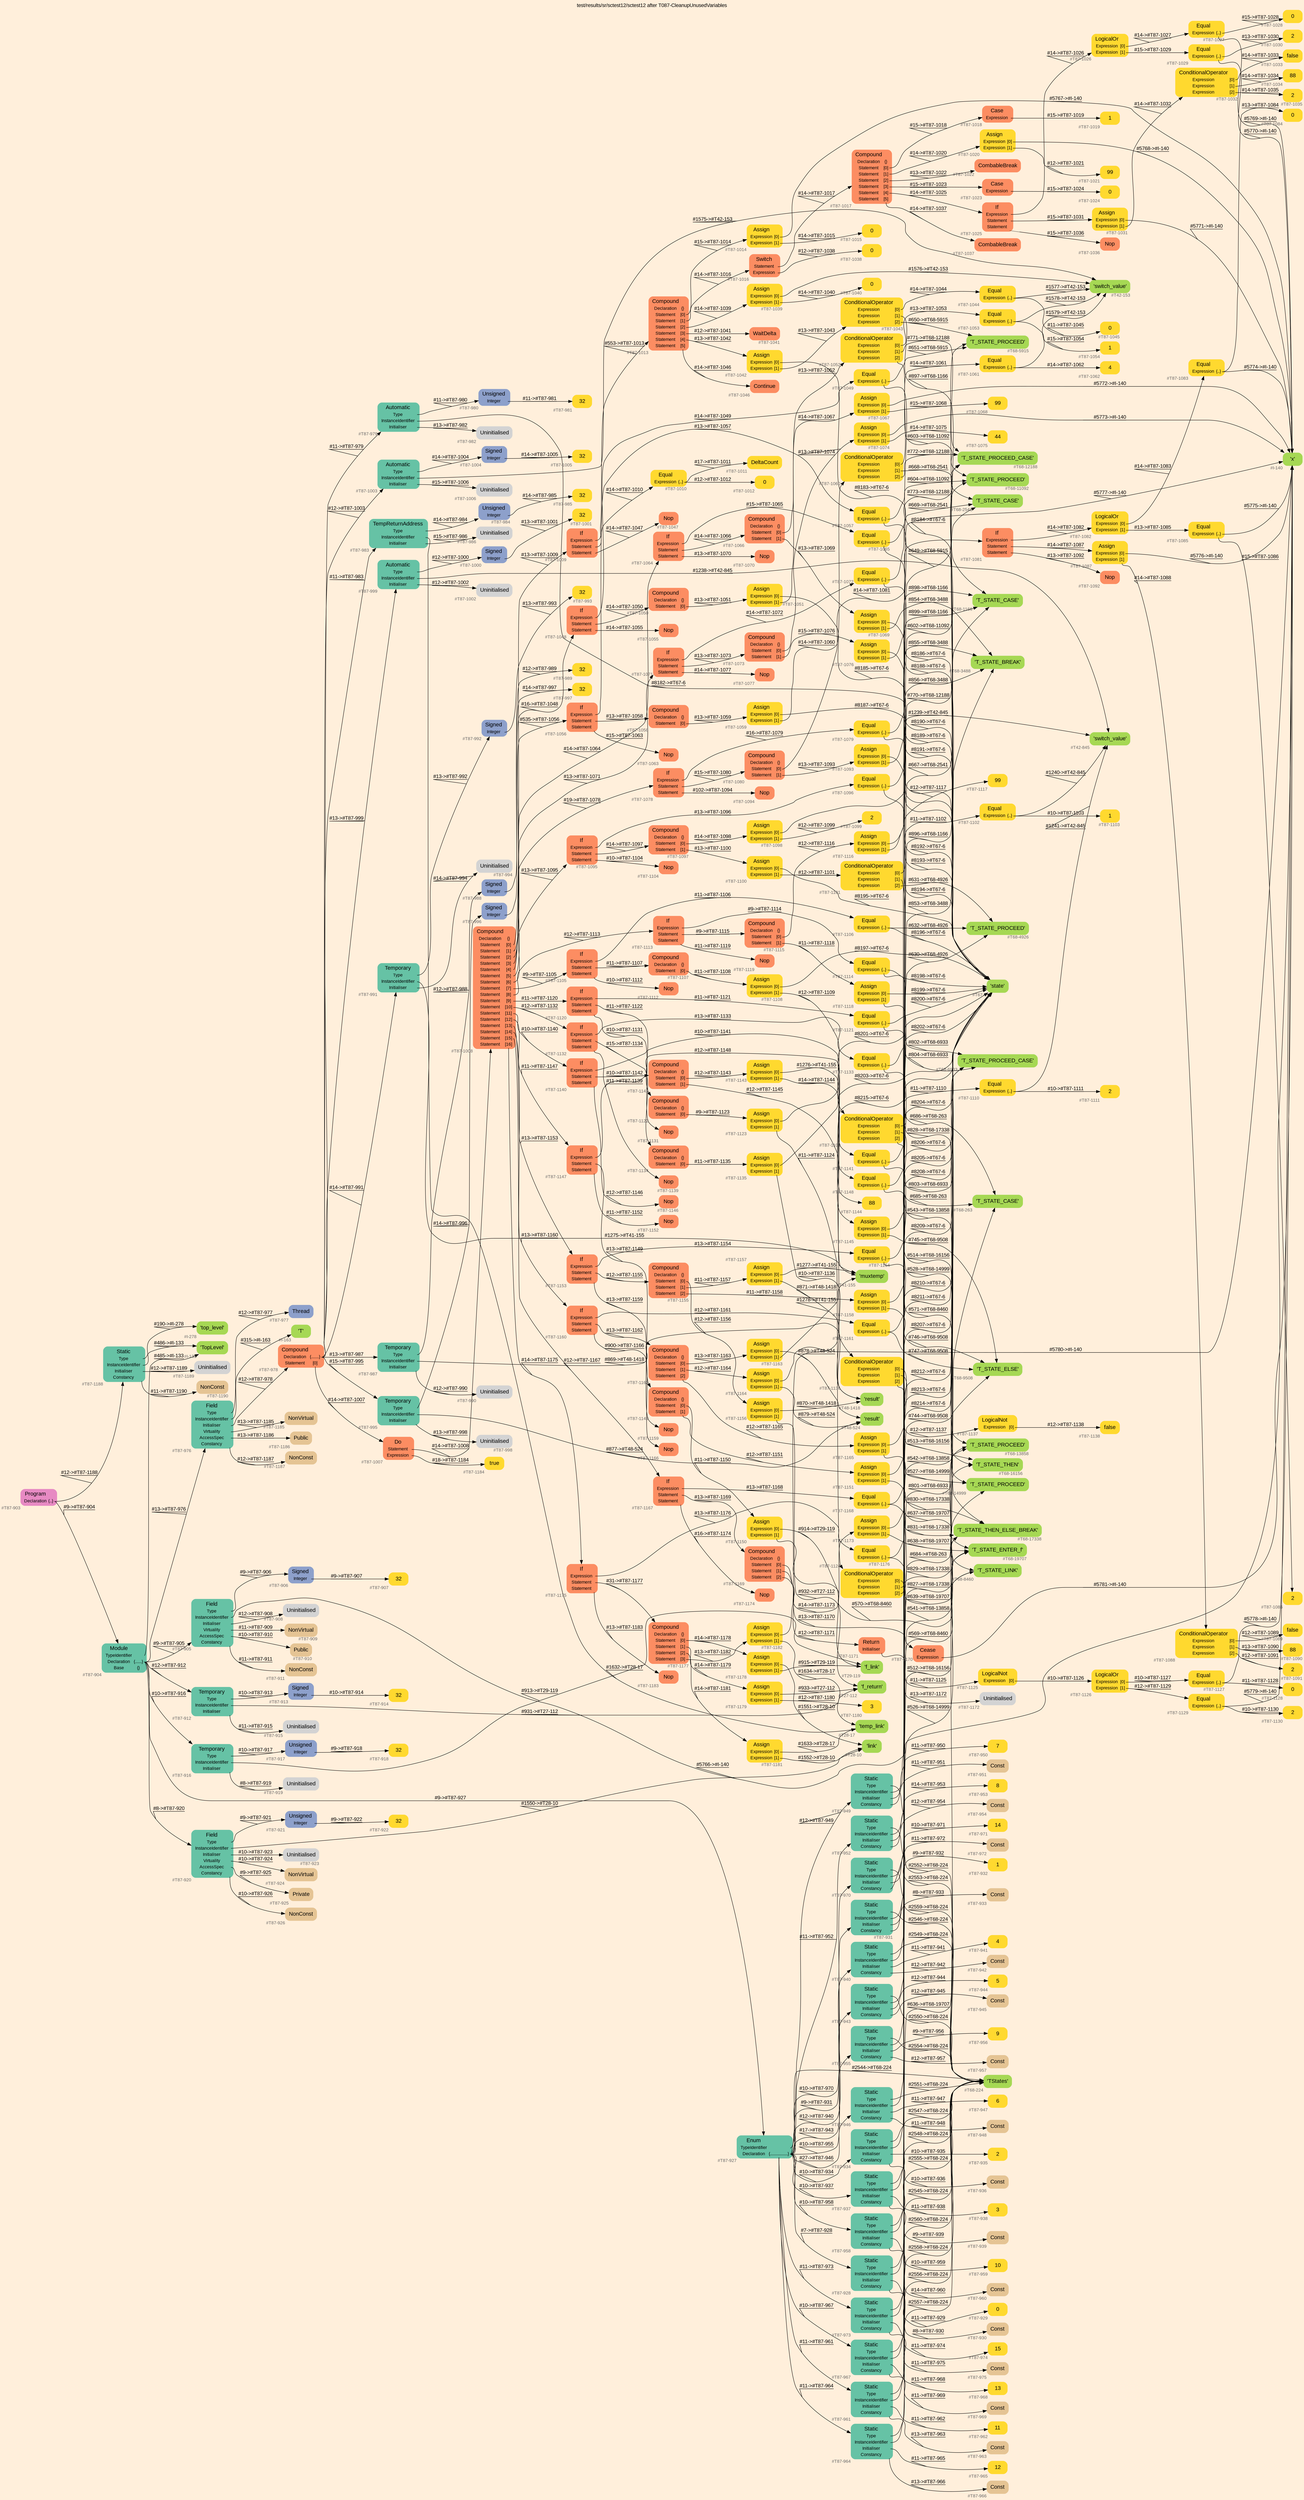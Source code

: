 digraph "test/results/sr/sctest12/sctest12 after T087-CleanupUnusedVariables" {
label = "test/results/sr/sctest12/sctest12 after T087-CleanupUnusedVariables"
labelloc = t
graph [
    rankdir = "LR"
    ranksep = 0.3
    bgcolor = antiquewhite1
    color = black
    fontcolor = black
    fontname = "Arial"
];
node [
    fontname = "Arial"
];
edge [
    fontname = "Arial"
];

// -------------------- node figure --------------------
// -------- block #T87-903 ----------
"#T87-903" [
    fillcolor = "/set28/4"
    xlabel = "#T87-903"
    fontsize = "12"
    fontcolor = grey40
    shape = "plaintext"
    label = <<TABLE BORDER="0" CELLBORDER="0" CELLSPACING="0">
     <TR><TD><FONT COLOR="black" POINT-SIZE="15">Program</FONT></TD></TR>
     <TR><TD><FONT COLOR="black" POINT-SIZE="12">Declaration</FONT></TD><TD PORT="port0"><FONT COLOR="black" POINT-SIZE="12">{..}</FONT></TD></TR>
    </TABLE>>
    style = "rounded,filled"
];

// -------- block #T87-904 ----------
"#T87-904" [
    fillcolor = "/set28/1"
    xlabel = "#T87-904"
    fontsize = "12"
    fontcolor = grey40
    shape = "plaintext"
    label = <<TABLE BORDER="0" CELLBORDER="0" CELLSPACING="0">
     <TR><TD><FONT COLOR="black" POINT-SIZE="15">Module</FONT></TD></TR>
     <TR><TD><FONT COLOR="black" POINT-SIZE="12">TypeIdentifier</FONT></TD><TD PORT="port0"></TD></TR>
     <TR><TD><FONT COLOR="black" POINT-SIZE="12">Declaration</FONT></TD><TD PORT="port1"><FONT COLOR="black" POINT-SIZE="12">{......}</FONT></TD></TR>
     <TR><TD><FONT COLOR="black" POINT-SIZE="12">Base</FONT></TD><TD PORT="port2"><FONT COLOR="black" POINT-SIZE="12">{}</FONT></TD></TR>
    </TABLE>>
    style = "rounded,filled"
];

// -------- block #I-133 ----------
"#I-133" [
    fillcolor = "/set28/5"
    xlabel = "#I-133"
    fontsize = "12"
    fontcolor = grey40
    shape = "plaintext"
    label = <<TABLE BORDER="0" CELLBORDER="0" CELLSPACING="0">
     <TR><TD><FONT COLOR="black" POINT-SIZE="15">'TopLevel'</FONT></TD></TR>
    </TABLE>>
    style = "rounded,filled"
];

// -------- block #T87-905 ----------
"#T87-905" [
    fillcolor = "/set28/1"
    xlabel = "#T87-905"
    fontsize = "12"
    fontcolor = grey40
    shape = "plaintext"
    label = <<TABLE BORDER="0" CELLBORDER="0" CELLSPACING="0">
     <TR><TD><FONT COLOR="black" POINT-SIZE="15">Field</FONT></TD></TR>
     <TR><TD><FONT COLOR="black" POINT-SIZE="12">Type</FONT></TD><TD PORT="port0"></TD></TR>
     <TR><TD><FONT COLOR="black" POINT-SIZE="12">InstanceIdentifier</FONT></TD><TD PORT="port1"></TD></TR>
     <TR><TD><FONT COLOR="black" POINT-SIZE="12">Initialiser</FONT></TD><TD PORT="port2"></TD></TR>
     <TR><TD><FONT COLOR="black" POINT-SIZE="12">Virtuality</FONT></TD><TD PORT="port3"></TD></TR>
     <TR><TD><FONT COLOR="black" POINT-SIZE="12">AccessSpec</FONT></TD><TD PORT="port4"></TD></TR>
     <TR><TD><FONT COLOR="black" POINT-SIZE="12">Constancy</FONT></TD><TD PORT="port5"></TD></TR>
    </TABLE>>
    style = "rounded,filled"
];

// -------- block #T87-906 ----------
"#T87-906" [
    fillcolor = "/set28/3"
    xlabel = "#T87-906"
    fontsize = "12"
    fontcolor = grey40
    shape = "plaintext"
    label = <<TABLE BORDER="0" CELLBORDER="0" CELLSPACING="0">
     <TR><TD><FONT COLOR="black" POINT-SIZE="15">Signed</FONT></TD></TR>
     <TR><TD><FONT COLOR="black" POINT-SIZE="12">Integer</FONT></TD><TD PORT="port0"></TD></TR>
    </TABLE>>
    style = "rounded,filled"
];

// -------- block #T87-907 ----------
"#T87-907" [
    fillcolor = "/set28/6"
    xlabel = "#T87-907"
    fontsize = "12"
    fontcolor = grey40
    shape = "plaintext"
    label = <<TABLE BORDER="0" CELLBORDER="0" CELLSPACING="0">
     <TR><TD><FONT COLOR="black" POINT-SIZE="15">32</FONT></TD></TR>
    </TABLE>>
    style = "rounded,filled"
];

// -------- block #I-140 ----------
"#I-140" [
    fillcolor = "/set28/5"
    xlabel = "#I-140"
    fontsize = "12"
    fontcolor = grey40
    shape = "plaintext"
    label = <<TABLE BORDER="0" CELLBORDER="0" CELLSPACING="0">
     <TR><TD><FONT COLOR="black" POINT-SIZE="15">'x'</FONT></TD></TR>
    </TABLE>>
    style = "rounded,filled"
];

// -------- block #T87-908 ----------
"#T87-908" [
    xlabel = "#T87-908"
    fontsize = "12"
    fontcolor = grey40
    shape = "plaintext"
    label = <<TABLE BORDER="0" CELLBORDER="0" CELLSPACING="0">
     <TR><TD><FONT COLOR="black" POINT-SIZE="15">Uninitialised</FONT></TD></TR>
    </TABLE>>
    style = "rounded,filled"
];

// -------- block #T87-909 ----------
"#T87-909" [
    fillcolor = "/set28/7"
    xlabel = "#T87-909"
    fontsize = "12"
    fontcolor = grey40
    shape = "plaintext"
    label = <<TABLE BORDER="0" CELLBORDER="0" CELLSPACING="0">
     <TR><TD><FONT COLOR="black" POINT-SIZE="15">NonVirtual</FONT></TD></TR>
    </TABLE>>
    style = "rounded,filled"
];

// -------- block #T87-910 ----------
"#T87-910" [
    fillcolor = "/set28/7"
    xlabel = "#T87-910"
    fontsize = "12"
    fontcolor = grey40
    shape = "plaintext"
    label = <<TABLE BORDER="0" CELLBORDER="0" CELLSPACING="0">
     <TR><TD><FONT COLOR="black" POINT-SIZE="15">Public</FONT></TD></TR>
    </TABLE>>
    style = "rounded,filled"
];

// -------- block #T87-911 ----------
"#T87-911" [
    fillcolor = "/set28/7"
    xlabel = "#T87-911"
    fontsize = "12"
    fontcolor = grey40
    shape = "plaintext"
    label = <<TABLE BORDER="0" CELLBORDER="0" CELLSPACING="0">
     <TR><TD><FONT COLOR="black" POINT-SIZE="15">NonConst</FONT></TD></TR>
    </TABLE>>
    style = "rounded,filled"
];

// -------- block #T87-912 ----------
"#T87-912" [
    fillcolor = "/set28/1"
    xlabel = "#T87-912"
    fontsize = "12"
    fontcolor = grey40
    shape = "plaintext"
    label = <<TABLE BORDER="0" CELLBORDER="0" CELLSPACING="0">
     <TR><TD><FONT COLOR="black" POINT-SIZE="15">Temporary</FONT></TD></TR>
     <TR><TD><FONT COLOR="black" POINT-SIZE="12">Type</FONT></TD><TD PORT="port0"></TD></TR>
     <TR><TD><FONT COLOR="black" POINT-SIZE="12">InstanceIdentifier</FONT></TD><TD PORT="port1"></TD></TR>
     <TR><TD><FONT COLOR="black" POINT-SIZE="12">Initialiser</FONT></TD><TD PORT="port2"></TD></TR>
    </TABLE>>
    style = "rounded,filled"
];

// -------- block #T87-913 ----------
"#T87-913" [
    fillcolor = "/set28/3"
    xlabel = "#T87-913"
    fontsize = "12"
    fontcolor = grey40
    shape = "plaintext"
    label = <<TABLE BORDER="0" CELLBORDER="0" CELLSPACING="0">
     <TR><TD><FONT COLOR="black" POINT-SIZE="15">Signed</FONT></TD></TR>
     <TR><TD><FONT COLOR="black" POINT-SIZE="12">Integer</FONT></TD><TD PORT="port0"></TD></TR>
    </TABLE>>
    style = "rounded,filled"
];

// -------- block #T87-914 ----------
"#T87-914" [
    fillcolor = "/set28/6"
    xlabel = "#T87-914"
    fontsize = "12"
    fontcolor = grey40
    shape = "plaintext"
    label = <<TABLE BORDER="0" CELLBORDER="0" CELLSPACING="0">
     <TR><TD><FONT COLOR="black" POINT-SIZE="15">32</FONT></TD></TR>
    </TABLE>>
    style = "rounded,filled"
];

// -------- block #T27-112 ----------
"#T27-112" [
    fillcolor = "/set28/5"
    xlabel = "#T27-112"
    fontsize = "12"
    fontcolor = grey40
    shape = "plaintext"
    label = <<TABLE BORDER="0" CELLBORDER="0" CELLSPACING="0">
     <TR><TD><FONT COLOR="black" POINT-SIZE="15">'f_return'</FONT></TD></TR>
    </TABLE>>
    style = "rounded,filled"
];

// -------- block #T87-915 ----------
"#T87-915" [
    xlabel = "#T87-915"
    fontsize = "12"
    fontcolor = grey40
    shape = "plaintext"
    label = <<TABLE BORDER="0" CELLBORDER="0" CELLSPACING="0">
     <TR><TD><FONT COLOR="black" POINT-SIZE="15">Uninitialised</FONT></TD></TR>
    </TABLE>>
    style = "rounded,filled"
];

// -------- block #T87-916 ----------
"#T87-916" [
    fillcolor = "/set28/1"
    xlabel = "#T87-916"
    fontsize = "12"
    fontcolor = grey40
    shape = "plaintext"
    label = <<TABLE BORDER="0" CELLBORDER="0" CELLSPACING="0">
     <TR><TD><FONT COLOR="black" POINT-SIZE="15">Temporary</FONT></TD></TR>
     <TR><TD><FONT COLOR="black" POINT-SIZE="12">Type</FONT></TD><TD PORT="port0"></TD></TR>
     <TR><TD><FONT COLOR="black" POINT-SIZE="12">InstanceIdentifier</FONT></TD><TD PORT="port1"></TD></TR>
     <TR><TD><FONT COLOR="black" POINT-SIZE="12">Initialiser</FONT></TD><TD PORT="port2"></TD></TR>
    </TABLE>>
    style = "rounded,filled"
];

// -------- block #T87-917 ----------
"#T87-917" [
    fillcolor = "/set28/3"
    xlabel = "#T87-917"
    fontsize = "12"
    fontcolor = grey40
    shape = "plaintext"
    label = <<TABLE BORDER="0" CELLBORDER="0" CELLSPACING="0">
     <TR><TD><FONT COLOR="black" POINT-SIZE="15">Unsigned</FONT></TD></TR>
     <TR><TD><FONT COLOR="black" POINT-SIZE="12">Integer</FONT></TD><TD PORT="port0"></TD></TR>
    </TABLE>>
    style = "rounded,filled"
];

// -------- block #T87-918 ----------
"#T87-918" [
    fillcolor = "/set28/6"
    xlabel = "#T87-918"
    fontsize = "12"
    fontcolor = grey40
    shape = "plaintext"
    label = <<TABLE BORDER="0" CELLBORDER="0" CELLSPACING="0">
     <TR><TD><FONT COLOR="black" POINT-SIZE="15">32</FONT></TD></TR>
    </TABLE>>
    style = "rounded,filled"
];

// -------- block #T29-119 ----------
"#T29-119" [
    fillcolor = "/set28/5"
    xlabel = "#T29-119"
    fontsize = "12"
    fontcolor = grey40
    shape = "plaintext"
    label = <<TABLE BORDER="0" CELLBORDER="0" CELLSPACING="0">
     <TR><TD><FONT COLOR="black" POINT-SIZE="15">'f_link'</FONT></TD></TR>
    </TABLE>>
    style = "rounded,filled"
];

// -------- block #T87-919 ----------
"#T87-919" [
    xlabel = "#T87-919"
    fontsize = "12"
    fontcolor = grey40
    shape = "plaintext"
    label = <<TABLE BORDER="0" CELLBORDER="0" CELLSPACING="0">
     <TR><TD><FONT COLOR="black" POINT-SIZE="15">Uninitialised</FONT></TD></TR>
    </TABLE>>
    style = "rounded,filled"
];

// -------- block #T87-920 ----------
"#T87-920" [
    fillcolor = "/set28/1"
    xlabel = "#T87-920"
    fontsize = "12"
    fontcolor = grey40
    shape = "plaintext"
    label = <<TABLE BORDER="0" CELLBORDER="0" CELLSPACING="0">
     <TR><TD><FONT COLOR="black" POINT-SIZE="15">Field</FONT></TD></TR>
     <TR><TD><FONT COLOR="black" POINT-SIZE="12">Type</FONT></TD><TD PORT="port0"></TD></TR>
     <TR><TD><FONT COLOR="black" POINT-SIZE="12">InstanceIdentifier</FONT></TD><TD PORT="port1"></TD></TR>
     <TR><TD><FONT COLOR="black" POINT-SIZE="12">Initialiser</FONT></TD><TD PORT="port2"></TD></TR>
     <TR><TD><FONT COLOR="black" POINT-SIZE="12">Virtuality</FONT></TD><TD PORT="port3"></TD></TR>
     <TR><TD><FONT COLOR="black" POINT-SIZE="12">AccessSpec</FONT></TD><TD PORT="port4"></TD></TR>
     <TR><TD><FONT COLOR="black" POINT-SIZE="12">Constancy</FONT></TD><TD PORT="port5"></TD></TR>
    </TABLE>>
    style = "rounded,filled"
];

// -------- block #T87-921 ----------
"#T87-921" [
    fillcolor = "/set28/3"
    xlabel = "#T87-921"
    fontsize = "12"
    fontcolor = grey40
    shape = "plaintext"
    label = <<TABLE BORDER="0" CELLBORDER="0" CELLSPACING="0">
     <TR><TD><FONT COLOR="black" POINT-SIZE="15">Unsigned</FONT></TD></TR>
     <TR><TD><FONT COLOR="black" POINT-SIZE="12">Integer</FONT></TD><TD PORT="port0"></TD></TR>
    </TABLE>>
    style = "rounded,filled"
];

// -------- block #T87-922 ----------
"#T87-922" [
    fillcolor = "/set28/6"
    xlabel = "#T87-922"
    fontsize = "12"
    fontcolor = grey40
    shape = "plaintext"
    label = <<TABLE BORDER="0" CELLBORDER="0" CELLSPACING="0">
     <TR><TD><FONT COLOR="black" POINT-SIZE="15">32</FONT></TD></TR>
    </TABLE>>
    style = "rounded,filled"
];

// -------- block #T28-10 ----------
"#T28-10" [
    fillcolor = "/set28/5"
    xlabel = "#T28-10"
    fontsize = "12"
    fontcolor = grey40
    shape = "plaintext"
    label = <<TABLE BORDER="0" CELLBORDER="0" CELLSPACING="0">
     <TR><TD><FONT COLOR="black" POINT-SIZE="15">'link'</FONT></TD></TR>
    </TABLE>>
    style = "rounded,filled"
];

// -------- block #T87-923 ----------
"#T87-923" [
    xlabel = "#T87-923"
    fontsize = "12"
    fontcolor = grey40
    shape = "plaintext"
    label = <<TABLE BORDER="0" CELLBORDER="0" CELLSPACING="0">
     <TR><TD><FONT COLOR="black" POINT-SIZE="15">Uninitialised</FONT></TD></TR>
    </TABLE>>
    style = "rounded,filled"
];

// -------- block #T87-924 ----------
"#T87-924" [
    fillcolor = "/set28/7"
    xlabel = "#T87-924"
    fontsize = "12"
    fontcolor = grey40
    shape = "plaintext"
    label = <<TABLE BORDER="0" CELLBORDER="0" CELLSPACING="0">
     <TR><TD><FONT COLOR="black" POINT-SIZE="15">NonVirtual</FONT></TD></TR>
    </TABLE>>
    style = "rounded,filled"
];

// -------- block #T87-925 ----------
"#T87-925" [
    fillcolor = "/set28/7"
    xlabel = "#T87-925"
    fontsize = "12"
    fontcolor = grey40
    shape = "plaintext"
    label = <<TABLE BORDER="0" CELLBORDER="0" CELLSPACING="0">
     <TR><TD><FONT COLOR="black" POINT-SIZE="15">Private</FONT></TD></TR>
    </TABLE>>
    style = "rounded,filled"
];

// -------- block #T87-926 ----------
"#T87-926" [
    fillcolor = "/set28/7"
    xlabel = "#T87-926"
    fontsize = "12"
    fontcolor = grey40
    shape = "plaintext"
    label = <<TABLE BORDER="0" CELLBORDER="0" CELLSPACING="0">
     <TR><TD><FONT COLOR="black" POINT-SIZE="15">NonConst</FONT></TD></TR>
    </TABLE>>
    style = "rounded,filled"
];

// -------- block #T87-927 ----------
"#T87-927" [
    fillcolor = "/set28/1"
    xlabel = "#T87-927"
    fontsize = "12"
    fontcolor = grey40
    shape = "plaintext"
    label = <<TABLE BORDER="0" CELLBORDER="0" CELLSPACING="0">
     <TR><TD><FONT COLOR="black" POINT-SIZE="15">Enum</FONT></TD></TR>
     <TR><TD><FONT COLOR="black" POINT-SIZE="12">TypeIdentifier</FONT></TD><TD PORT="port0"></TD></TR>
     <TR><TD><FONT COLOR="black" POINT-SIZE="12">Declaration</FONT></TD><TD PORT="port1"><FONT COLOR="black" POINT-SIZE="12">{................}</FONT></TD></TR>
    </TABLE>>
    style = "rounded,filled"
];

// -------- block #T68-224 ----------
"#T68-224" [
    fillcolor = "/set28/5"
    xlabel = "#T68-224"
    fontsize = "12"
    fontcolor = grey40
    shape = "plaintext"
    label = <<TABLE BORDER="0" CELLBORDER="0" CELLSPACING="0">
     <TR><TD><FONT COLOR="black" POINT-SIZE="15">'TStates'</FONT></TD></TR>
    </TABLE>>
    style = "rounded,filled"
];

// -------- block #T87-928 ----------
"#T87-928" [
    fillcolor = "/set28/1"
    xlabel = "#T87-928"
    fontsize = "12"
    fontcolor = grey40
    shape = "plaintext"
    label = <<TABLE BORDER="0" CELLBORDER="0" CELLSPACING="0">
     <TR><TD><FONT COLOR="black" POINT-SIZE="15">Static</FONT></TD></TR>
     <TR><TD><FONT COLOR="black" POINT-SIZE="12">Type</FONT></TD><TD PORT="port0"></TD></TR>
     <TR><TD><FONT COLOR="black" POINT-SIZE="12">InstanceIdentifier</FONT></TD><TD PORT="port1"></TD></TR>
     <TR><TD><FONT COLOR="black" POINT-SIZE="12">Initialiser</FONT></TD><TD PORT="port2"></TD></TR>
     <TR><TD><FONT COLOR="black" POINT-SIZE="12">Constancy</FONT></TD><TD PORT="port3"></TD></TR>
    </TABLE>>
    style = "rounded,filled"
];

// -------- block #T68-263 ----------
"#T68-263" [
    fillcolor = "/set28/5"
    xlabel = "#T68-263"
    fontsize = "12"
    fontcolor = grey40
    shape = "plaintext"
    label = <<TABLE BORDER="0" CELLBORDER="0" CELLSPACING="0">
     <TR><TD><FONT COLOR="black" POINT-SIZE="15">'T_STATE_CASE'</FONT></TD></TR>
    </TABLE>>
    style = "rounded,filled"
];

// -------- block #T87-929 ----------
"#T87-929" [
    fillcolor = "/set28/6"
    xlabel = "#T87-929"
    fontsize = "12"
    fontcolor = grey40
    shape = "plaintext"
    label = <<TABLE BORDER="0" CELLBORDER="0" CELLSPACING="0">
     <TR><TD><FONT COLOR="black" POINT-SIZE="15">0</FONT></TD></TR>
    </TABLE>>
    style = "rounded,filled"
];

// -------- block #T87-930 ----------
"#T87-930" [
    fillcolor = "/set28/7"
    xlabel = "#T87-930"
    fontsize = "12"
    fontcolor = grey40
    shape = "plaintext"
    label = <<TABLE BORDER="0" CELLBORDER="0" CELLSPACING="0">
     <TR><TD><FONT COLOR="black" POINT-SIZE="15">Const</FONT></TD></TR>
    </TABLE>>
    style = "rounded,filled"
];

// -------- block #T87-931 ----------
"#T87-931" [
    fillcolor = "/set28/1"
    xlabel = "#T87-931"
    fontsize = "12"
    fontcolor = grey40
    shape = "plaintext"
    label = <<TABLE BORDER="0" CELLBORDER="0" CELLSPACING="0">
     <TR><TD><FONT COLOR="black" POINT-SIZE="15">Static</FONT></TD></TR>
     <TR><TD><FONT COLOR="black" POINT-SIZE="12">Type</FONT></TD><TD PORT="port0"></TD></TR>
     <TR><TD><FONT COLOR="black" POINT-SIZE="12">InstanceIdentifier</FONT></TD><TD PORT="port1"></TD></TR>
     <TR><TD><FONT COLOR="black" POINT-SIZE="12">Initialiser</FONT></TD><TD PORT="port2"></TD></TR>
     <TR><TD><FONT COLOR="black" POINT-SIZE="12">Constancy</FONT></TD><TD PORT="port3"></TD></TR>
    </TABLE>>
    style = "rounded,filled"
];

// -------- block #T68-1166 ----------
"#T68-1166" [
    fillcolor = "/set28/5"
    xlabel = "#T68-1166"
    fontsize = "12"
    fontcolor = grey40
    shape = "plaintext"
    label = <<TABLE BORDER="0" CELLBORDER="0" CELLSPACING="0">
     <TR><TD><FONT COLOR="black" POINT-SIZE="15">'T_STATE_CASE'</FONT></TD></TR>
    </TABLE>>
    style = "rounded,filled"
];

// -------- block #T87-932 ----------
"#T87-932" [
    fillcolor = "/set28/6"
    xlabel = "#T87-932"
    fontsize = "12"
    fontcolor = grey40
    shape = "plaintext"
    label = <<TABLE BORDER="0" CELLBORDER="0" CELLSPACING="0">
     <TR><TD><FONT COLOR="black" POINT-SIZE="15">1</FONT></TD></TR>
    </TABLE>>
    style = "rounded,filled"
];

// -------- block #T87-933 ----------
"#T87-933" [
    fillcolor = "/set28/7"
    xlabel = "#T87-933"
    fontsize = "12"
    fontcolor = grey40
    shape = "plaintext"
    label = <<TABLE BORDER="0" CELLBORDER="0" CELLSPACING="0">
     <TR><TD><FONT COLOR="black" POINT-SIZE="15">Const</FONT></TD></TR>
    </TABLE>>
    style = "rounded,filled"
];

// -------- block #T87-934 ----------
"#T87-934" [
    fillcolor = "/set28/1"
    xlabel = "#T87-934"
    fontsize = "12"
    fontcolor = grey40
    shape = "plaintext"
    label = <<TABLE BORDER="0" CELLBORDER="0" CELLSPACING="0">
     <TR><TD><FONT COLOR="black" POINT-SIZE="15">Static</FONT></TD></TR>
     <TR><TD><FONT COLOR="black" POINT-SIZE="12">Type</FONT></TD><TD PORT="port0"></TD></TR>
     <TR><TD><FONT COLOR="black" POINT-SIZE="12">InstanceIdentifier</FONT></TD><TD PORT="port1"></TD></TR>
     <TR><TD><FONT COLOR="black" POINT-SIZE="12">Initialiser</FONT></TD><TD PORT="port2"></TD></TR>
     <TR><TD><FONT COLOR="black" POINT-SIZE="12">Constancy</FONT></TD><TD PORT="port3"></TD></TR>
    </TABLE>>
    style = "rounded,filled"
];

// -------- block #T68-2541 ----------
"#T68-2541" [
    fillcolor = "/set28/5"
    xlabel = "#T68-2541"
    fontsize = "12"
    fontcolor = grey40
    shape = "plaintext"
    label = <<TABLE BORDER="0" CELLBORDER="0" CELLSPACING="0">
     <TR><TD><FONT COLOR="black" POINT-SIZE="15">'T_STATE_CASE'</FONT></TD></TR>
    </TABLE>>
    style = "rounded,filled"
];

// -------- block #T87-935 ----------
"#T87-935" [
    fillcolor = "/set28/6"
    xlabel = "#T87-935"
    fontsize = "12"
    fontcolor = grey40
    shape = "plaintext"
    label = <<TABLE BORDER="0" CELLBORDER="0" CELLSPACING="0">
     <TR><TD><FONT COLOR="black" POINT-SIZE="15">2</FONT></TD></TR>
    </TABLE>>
    style = "rounded,filled"
];

// -------- block #T87-936 ----------
"#T87-936" [
    fillcolor = "/set28/7"
    xlabel = "#T87-936"
    fontsize = "12"
    fontcolor = grey40
    shape = "plaintext"
    label = <<TABLE BORDER="0" CELLBORDER="0" CELLSPACING="0">
     <TR><TD><FONT COLOR="black" POINT-SIZE="15">Const</FONT></TD></TR>
    </TABLE>>
    style = "rounded,filled"
];

// -------- block #T87-937 ----------
"#T87-937" [
    fillcolor = "/set28/1"
    xlabel = "#T87-937"
    fontsize = "12"
    fontcolor = grey40
    shape = "plaintext"
    label = <<TABLE BORDER="0" CELLBORDER="0" CELLSPACING="0">
     <TR><TD><FONT COLOR="black" POINT-SIZE="15">Static</FONT></TD></TR>
     <TR><TD><FONT COLOR="black" POINT-SIZE="12">Type</FONT></TD><TD PORT="port0"></TD></TR>
     <TR><TD><FONT COLOR="black" POINT-SIZE="12">InstanceIdentifier</FONT></TD><TD PORT="port1"></TD></TR>
     <TR><TD><FONT COLOR="black" POINT-SIZE="12">Initialiser</FONT></TD><TD PORT="port2"></TD></TR>
     <TR><TD><FONT COLOR="black" POINT-SIZE="12">Constancy</FONT></TD><TD PORT="port3"></TD></TR>
    </TABLE>>
    style = "rounded,filled"
];

// -------- block #T68-3488 ----------
"#T68-3488" [
    fillcolor = "/set28/5"
    xlabel = "#T68-3488"
    fontsize = "12"
    fontcolor = grey40
    shape = "plaintext"
    label = <<TABLE BORDER="0" CELLBORDER="0" CELLSPACING="0">
     <TR><TD><FONT COLOR="black" POINT-SIZE="15">'T_STATE_BREAK'</FONT></TD></TR>
    </TABLE>>
    style = "rounded,filled"
];

// -------- block #T87-938 ----------
"#T87-938" [
    fillcolor = "/set28/6"
    xlabel = "#T87-938"
    fontsize = "12"
    fontcolor = grey40
    shape = "plaintext"
    label = <<TABLE BORDER="0" CELLBORDER="0" CELLSPACING="0">
     <TR><TD><FONT COLOR="black" POINT-SIZE="15">3</FONT></TD></TR>
    </TABLE>>
    style = "rounded,filled"
];

// -------- block #T87-939 ----------
"#T87-939" [
    fillcolor = "/set28/7"
    xlabel = "#T87-939"
    fontsize = "12"
    fontcolor = grey40
    shape = "plaintext"
    label = <<TABLE BORDER="0" CELLBORDER="0" CELLSPACING="0">
     <TR><TD><FONT COLOR="black" POINT-SIZE="15">Const</FONT></TD></TR>
    </TABLE>>
    style = "rounded,filled"
];

// -------- block #T87-940 ----------
"#T87-940" [
    fillcolor = "/set28/1"
    xlabel = "#T87-940"
    fontsize = "12"
    fontcolor = grey40
    shape = "plaintext"
    label = <<TABLE BORDER="0" CELLBORDER="0" CELLSPACING="0">
     <TR><TD><FONT COLOR="black" POINT-SIZE="15">Static</FONT></TD></TR>
     <TR><TD><FONT COLOR="black" POINT-SIZE="12">Type</FONT></TD><TD PORT="port0"></TD></TR>
     <TR><TD><FONT COLOR="black" POINT-SIZE="12">InstanceIdentifier</FONT></TD><TD PORT="port1"></TD></TR>
     <TR><TD><FONT COLOR="black" POINT-SIZE="12">Initialiser</FONT></TD><TD PORT="port2"></TD></TR>
     <TR><TD><FONT COLOR="black" POINT-SIZE="12">Constancy</FONT></TD><TD PORT="port3"></TD></TR>
    </TABLE>>
    style = "rounded,filled"
];

// -------- block #T68-4926 ----------
"#T68-4926" [
    fillcolor = "/set28/5"
    xlabel = "#T68-4926"
    fontsize = "12"
    fontcolor = grey40
    shape = "plaintext"
    label = <<TABLE BORDER="0" CELLBORDER="0" CELLSPACING="0">
     <TR><TD><FONT COLOR="black" POINT-SIZE="15">'T_STATE_PROCEED'</FONT></TD></TR>
    </TABLE>>
    style = "rounded,filled"
];

// -------- block #T87-941 ----------
"#T87-941" [
    fillcolor = "/set28/6"
    xlabel = "#T87-941"
    fontsize = "12"
    fontcolor = grey40
    shape = "plaintext"
    label = <<TABLE BORDER="0" CELLBORDER="0" CELLSPACING="0">
     <TR><TD><FONT COLOR="black" POINT-SIZE="15">4</FONT></TD></TR>
    </TABLE>>
    style = "rounded,filled"
];

// -------- block #T87-942 ----------
"#T87-942" [
    fillcolor = "/set28/7"
    xlabel = "#T87-942"
    fontsize = "12"
    fontcolor = grey40
    shape = "plaintext"
    label = <<TABLE BORDER="0" CELLBORDER="0" CELLSPACING="0">
     <TR><TD><FONT COLOR="black" POINT-SIZE="15">Const</FONT></TD></TR>
    </TABLE>>
    style = "rounded,filled"
];

// -------- block #T87-943 ----------
"#T87-943" [
    fillcolor = "/set28/1"
    xlabel = "#T87-943"
    fontsize = "12"
    fontcolor = grey40
    shape = "plaintext"
    label = <<TABLE BORDER="0" CELLBORDER="0" CELLSPACING="0">
     <TR><TD><FONT COLOR="black" POINT-SIZE="15">Static</FONT></TD></TR>
     <TR><TD><FONT COLOR="black" POINT-SIZE="12">Type</FONT></TD><TD PORT="port0"></TD></TR>
     <TR><TD><FONT COLOR="black" POINT-SIZE="12">InstanceIdentifier</FONT></TD><TD PORT="port1"></TD></TR>
     <TR><TD><FONT COLOR="black" POINT-SIZE="12">Initialiser</FONT></TD><TD PORT="port2"></TD></TR>
     <TR><TD><FONT COLOR="black" POINT-SIZE="12">Constancy</FONT></TD><TD PORT="port3"></TD></TR>
    </TABLE>>
    style = "rounded,filled"
];

// -------- block #T68-5915 ----------
"#T68-5915" [
    fillcolor = "/set28/5"
    xlabel = "#T68-5915"
    fontsize = "12"
    fontcolor = grey40
    shape = "plaintext"
    label = <<TABLE BORDER="0" CELLBORDER="0" CELLSPACING="0">
     <TR><TD><FONT COLOR="black" POINT-SIZE="15">'T_STATE_PROCEED'</FONT></TD></TR>
    </TABLE>>
    style = "rounded,filled"
];

// -------- block #T87-944 ----------
"#T87-944" [
    fillcolor = "/set28/6"
    xlabel = "#T87-944"
    fontsize = "12"
    fontcolor = grey40
    shape = "plaintext"
    label = <<TABLE BORDER="0" CELLBORDER="0" CELLSPACING="0">
     <TR><TD><FONT COLOR="black" POINT-SIZE="15">5</FONT></TD></TR>
    </TABLE>>
    style = "rounded,filled"
];

// -------- block #T87-945 ----------
"#T87-945" [
    fillcolor = "/set28/7"
    xlabel = "#T87-945"
    fontsize = "12"
    fontcolor = grey40
    shape = "plaintext"
    label = <<TABLE BORDER="0" CELLBORDER="0" CELLSPACING="0">
     <TR><TD><FONT COLOR="black" POINT-SIZE="15">Const</FONT></TD></TR>
    </TABLE>>
    style = "rounded,filled"
];

// -------- block #T87-946 ----------
"#T87-946" [
    fillcolor = "/set28/1"
    xlabel = "#T87-946"
    fontsize = "12"
    fontcolor = grey40
    shape = "plaintext"
    label = <<TABLE BORDER="0" CELLBORDER="0" CELLSPACING="0">
     <TR><TD><FONT COLOR="black" POINT-SIZE="15">Static</FONT></TD></TR>
     <TR><TD><FONT COLOR="black" POINT-SIZE="12">Type</FONT></TD><TD PORT="port0"></TD></TR>
     <TR><TD><FONT COLOR="black" POINT-SIZE="12">InstanceIdentifier</FONT></TD><TD PORT="port1"></TD></TR>
     <TR><TD><FONT COLOR="black" POINT-SIZE="12">Initialiser</FONT></TD><TD PORT="port2"></TD></TR>
     <TR><TD><FONT COLOR="black" POINT-SIZE="12">Constancy</FONT></TD><TD PORT="port3"></TD></TR>
    </TABLE>>
    style = "rounded,filled"
];

// -------- block #T68-6933 ----------
"#T68-6933" [
    fillcolor = "/set28/5"
    xlabel = "#T68-6933"
    fontsize = "12"
    fontcolor = grey40
    shape = "plaintext"
    label = <<TABLE BORDER="0" CELLBORDER="0" CELLSPACING="0">
     <TR><TD><FONT COLOR="black" POINT-SIZE="15">'T_STATE_PROCEED_CASE'</FONT></TD></TR>
    </TABLE>>
    style = "rounded,filled"
];

// -------- block #T87-947 ----------
"#T87-947" [
    fillcolor = "/set28/6"
    xlabel = "#T87-947"
    fontsize = "12"
    fontcolor = grey40
    shape = "plaintext"
    label = <<TABLE BORDER="0" CELLBORDER="0" CELLSPACING="0">
     <TR><TD><FONT COLOR="black" POINT-SIZE="15">6</FONT></TD></TR>
    </TABLE>>
    style = "rounded,filled"
];

// -------- block #T87-948 ----------
"#T87-948" [
    fillcolor = "/set28/7"
    xlabel = "#T87-948"
    fontsize = "12"
    fontcolor = grey40
    shape = "plaintext"
    label = <<TABLE BORDER="0" CELLBORDER="0" CELLSPACING="0">
     <TR><TD><FONT COLOR="black" POINT-SIZE="15">Const</FONT></TD></TR>
    </TABLE>>
    style = "rounded,filled"
];

// -------- block #T87-949 ----------
"#T87-949" [
    fillcolor = "/set28/1"
    xlabel = "#T87-949"
    fontsize = "12"
    fontcolor = grey40
    shape = "plaintext"
    label = <<TABLE BORDER="0" CELLBORDER="0" CELLSPACING="0">
     <TR><TD><FONT COLOR="black" POINT-SIZE="15">Static</FONT></TD></TR>
     <TR><TD><FONT COLOR="black" POINT-SIZE="12">Type</FONT></TD><TD PORT="port0"></TD></TR>
     <TR><TD><FONT COLOR="black" POINT-SIZE="12">InstanceIdentifier</FONT></TD><TD PORT="port1"></TD></TR>
     <TR><TD><FONT COLOR="black" POINT-SIZE="12">Initialiser</FONT></TD><TD PORT="port2"></TD></TR>
     <TR><TD><FONT COLOR="black" POINT-SIZE="12">Constancy</FONT></TD><TD PORT="port3"></TD></TR>
    </TABLE>>
    style = "rounded,filled"
];

// -------- block #T68-8460 ----------
"#T68-8460" [
    fillcolor = "/set28/5"
    xlabel = "#T68-8460"
    fontsize = "12"
    fontcolor = grey40
    shape = "plaintext"
    label = <<TABLE BORDER="0" CELLBORDER="0" CELLSPACING="0">
     <TR><TD><FONT COLOR="black" POINT-SIZE="15">'T_STATE_LINK'</FONT></TD></TR>
    </TABLE>>
    style = "rounded,filled"
];

// -------- block #T87-950 ----------
"#T87-950" [
    fillcolor = "/set28/6"
    xlabel = "#T87-950"
    fontsize = "12"
    fontcolor = grey40
    shape = "plaintext"
    label = <<TABLE BORDER="0" CELLBORDER="0" CELLSPACING="0">
     <TR><TD><FONT COLOR="black" POINT-SIZE="15">7</FONT></TD></TR>
    </TABLE>>
    style = "rounded,filled"
];

// -------- block #T87-951 ----------
"#T87-951" [
    fillcolor = "/set28/7"
    xlabel = "#T87-951"
    fontsize = "12"
    fontcolor = grey40
    shape = "plaintext"
    label = <<TABLE BORDER="0" CELLBORDER="0" CELLSPACING="0">
     <TR><TD><FONT COLOR="black" POINT-SIZE="15">Const</FONT></TD></TR>
    </TABLE>>
    style = "rounded,filled"
];

// -------- block #T87-952 ----------
"#T87-952" [
    fillcolor = "/set28/1"
    xlabel = "#T87-952"
    fontsize = "12"
    fontcolor = grey40
    shape = "plaintext"
    label = <<TABLE BORDER="0" CELLBORDER="0" CELLSPACING="0">
     <TR><TD><FONT COLOR="black" POINT-SIZE="15">Static</FONT></TD></TR>
     <TR><TD><FONT COLOR="black" POINT-SIZE="12">Type</FONT></TD><TD PORT="port0"></TD></TR>
     <TR><TD><FONT COLOR="black" POINT-SIZE="12">InstanceIdentifier</FONT></TD><TD PORT="port1"></TD></TR>
     <TR><TD><FONT COLOR="black" POINT-SIZE="12">Initialiser</FONT></TD><TD PORT="port2"></TD></TR>
     <TR><TD><FONT COLOR="black" POINT-SIZE="12">Constancy</FONT></TD><TD PORT="port3"></TD></TR>
    </TABLE>>
    style = "rounded,filled"
];

// -------- block #T68-9508 ----------
"#T68-9508" [
    fillcolor = "/set28/5"
    xlabel = "#T68-9508"
    fontsize = "12"
    fontcolor = grey40
    shape = "plaintext"
    label = <<TABLE BORDER="0" CELLBORDER="0" CELLSPACING="0">
     <TR><TD><FONT COLOR="black" POINT-SIZE="15">'T_STATE_ELSE'</FONT></TD></TR>
    </TABLE>>
    style = "rounded,filled"
];

// -------- block #T87-953 ----------
"#T87-953" [
    fillcolor = "/set28/6"
    xlabel = "#T87-953"
    fontsize = "12"
    fontcolor = grey40
    shape = "plaintext"
    label = <<TABLE BORDER="0" CELLBORDER="0" CELLSPACING="0">
     <TR><TD><FONT COLOR="black" POINT-SIZE="15">8</FONT></TD></TR>
    </TABLE>>
    style = "rounded,filled"
];

// -------- block #T87-954 ----------
"#T87-954" [
    fillcolor = "/set28/7"
    xlabel = "#T87-954"
    fontsize = "12"
    fontcolor = grey40
    shape = "plaintext"
    label = <<TABLE BORDER="0" CELLBORDER="0" CELLSPACING="0">
     <TR><TD><FONT COLOR="black" POINT-SIZE="15">Const</FONT></TD></TR>
    </TABLE>>
    style = "rounded,filled"
];

// -------- block #T87-955 ----------
"#T87-955" [
    fillcolor = "/set28/1"
    xlabel = "#T87-955"
    fontsize = "12"
    fontcolor = grey40
    shape = "plaintext"
    label = <<TABLE BORDER="0" CELLBORDER="0" CELLSPACING="0">
     <TR><TD><FONT COLOR="black" POINT-SIZE="15">Static</FONT></TD></TR>
     <TR><TD><FONT COLOR="black" POINT-SIZE="12">Type</FONT></TD><TD PORT="port0"></TD></TR>
     <TR><TD><FONT COLOR="black" POINT-SIZE="12">InstanceIdentifier</FONT></TD><TD PORT="port1"></TD></TR>
     <TR><TD><FONT COLOR="black" POINT-SIZE="12">Initialiser</FONT></TD><TD PORT="port2"></TD></TR>
     <TR><TD><FONT COLOR="black" POINT-SIZE="12">Constancy</FONT></TD><TD PORT="port3"></TD></TR>
    </TABLE>>
    style = "rounded,filled"
];

// -------- block #T68-11092 ----------
"#T68-11092" [
    fillcolor = "/set28/5"
    xlabel = "#T68-11092"
    fontsize = "12"
    fontcolor = grey40
    shape = "plaintext"
    label = <<TABLE BORDER="0" CELLBORDER="0" CELLSPACING="0">
     <TR><TD><FONT COLOR="black" POINT-SIZE="15">'T_STATE_PROCEED'</FONT></TD></TR>
    </TABLE>>
    style = "rounded,filled"
];

// -------- block #T87-956 ----------
"#T87-956" [
    fillcolor = "/set28/6"
    xlabel = "#T87-956"
    fontsize = "12"
    fontcolor = grey40
    shape = "plaintext"
    label = <<TABLE BORDER="0" CELLBORDER="0" CELLSPACING="0">
     <TR><TD><FONT COLOR="black" POINT-SIZE="15">9</FONT></TD></TR>
    </TABLE>>
    style = "rounded,filled"
];

// -------- block #T87-957 ----------
"#T87-957" [
    fillcolor = "/set28/7"
    xlabel = "#T87-957"
    fontsize = "12"
    fontcolor = grey40
    shape = "plaintext"
    label = <<TABLE BORDER="0" CELLBORDER="0" CELLSPACING="0">
     <TR><TD><FONT COLOR="black" POINT-SIZE="15">Const</FONT></TD></TR>
    </TABLE>>
    style = "rounded,filled"
];

// -------- block #T87-958 ----------
"#T87-958" [
    fillcolor = "/set28/1"
    xlabel = "#T87-958"
    fontsize = "12"
    fontcolor = grey40
    shape = "plaintext"
    label = <<TABLE BORDER="0" CELLBORDER="0" CELLSPACING="0">
     <TR><TD><FONT COLOR="black" POINT-SIZE="15">Static</FONT></TD></TR>
     <TR><TD><FONT COLOR="black" POINT-SIZE="12">Type</FONT></TD><TD PORT="port0"></TD></TR>
     <TR><TD><FONT COLOR="black" POINT-SIZE="12">InstanceIdentifier</FONT></TD><TD PORT="port1"></TD></TR>
     <TR><TD><FONT COLOR="black" POINT-SIZE="12">Initialiser</FONT></TD><TD PORT="port2"></TD></TR>
     <TR><TD><FONT COLOR="black" POINT-SIZE="12">Constancy</FONT></TD><TD PORT="port3"></TD></TR>
    </TABLE>>
    style = "rounded,filled"
];

// -------- block #T68-12188 ----------
"#T68-12188" [
    fillcolor = "/set28/5"
    xlabel = "#T68-12188"
    fontsize = "12"
    fontcolor = grey40
    shape = "plaintext"
    label = <<TABLE BORDER="0" CELLBORDER="0" CELLSPACING="0">
     <TR><TD><FONT COLOR="black" POINT-SIZE="15">'T_STATE_PROCEED_CASE'</FONT></TD></TR>
    </TABLE>>
    style = "rounded,filled"
];

// -------- block #T87-959 ----------
"#T87-959" [
    fillcolor = "/set28/6"
    xlabel = "#T87-959"
    fontsize = "12"
    fontcolor = grey40
    shape = "plaintext"
    label = <<TABLE BORDER="0" CELLBORDER="0" CELLSPACING="0">
     <TR><TD><FONT COLOR="black" POINT-SIZE="15">10</FONT></TD></TR>
    </TABLE>>
    style = "rounded,filled"
];

// -------- block #T87-960 ----------
"#T87-960" [
    fillcolor = "/set28/7"
    xlabel = "#T87-960"
    fontsize = "12"
    fontcolor = grey40
    shape = "plaintext"
    label = <<TABLE BORDER="0" CELLBORDER="0" CELLSPACING="0">
     <TR><TD><FONT COLOR="black" POINT-SIZE="15">Const</FONT></TD></TR>
    </TABLE>>
    style = "rounded,filled"
];

// -------- block #T87-961 ----------
"#T87-961" [
    fillcolor = "/set28/1"
    xlabel = "#T87-961"
    fontsize = "12"
    fontcolor = grey40
    shape = "plaintext"
    label = <<TABLE BORDER="0" CELLBORDER="0" CELLSPACING="0">
     <TR><TD><FONT COLOR="black" POINT-SIZE="15">Static</FONT></TD></TR>
     <TR><TD><FONT COLOR="black" POINT-SIZE="12">Type</FONT></TD><TD PORT="port0"></TD></TR>
     <TR><TD><FONT COLOR="black" POINT-SIZE="12">InstanceIdentifier</FONT></TD><TD PORT="port1"></TD></TR>
     <TR><TD><FONT COLOR="black" POINT-SIZE="12">Initialiser</FONT></TD><TD PORT="port2"></TD></TR>
     <TR><TD><FONT COLOR="black" POINT-SIZE="12">Constancy</FONT></TD><TD PORT="port3"></TD></TR>
    </TABLE>>
    style = "rounded,filled"
];

// -------- block #T68-13858 ----------
"#T68-13858" [
    fillcolor = "/set28/5"
    xlabel = "#T68-13858"
    fontsize = "12"
    fontcolor = grey40
    shape = "plaintext"
    label = <<TABLE BORDER="0" CELLBORDER="0" CELLSPACING="0">
     <TR><TD><FONT COLOR="black" POINT-SIZE="15">'T_STATE_PROCEED'</FONT></TD></TR>
    </TABLE>>
    style = "rounded,filled"
];

// -------- block #T87-962 ----------
"#T87-962" [
    fillcolor = "/set28/6"
    xlabel = "#T87-962"
    fontsize = "12"
    fontcolor = grey40
    shape = "plaintext"
    label = <<TABLE BORDER="0" CELLBORDER="0" CELLSPACING="0">
     <TR><TD><FONT COLOR="black" POINT-SIZE="15">11</FONT></TD></TR>
    </TABLE>>
    style = "rounded,filled"
];

// -------- block #T87-963 ----------
"#T87-963" [
    fillcolor = "/set28/7"
    xlabel = "#T87-963"
    fontsize = "12"
    fontcolor = grey40
    shape = "plaintext"
    label = <<TABLE BORDER="0" CELLBORDER="0" CELLSPACING="0">
     <TR><TD><FONT COLOR="black" POINT-SIZE="15">Const</FONT></TD></TR>
    </TABLE>>
    style = "rounded,filled"
];

// -------- block #T87-964 ----------
"#T87-964" [
    fillcolor = "/set28/1"
    xlabel = "#T87-964"
    fontsize = "12"
    fontcolor = grey40
    shape = "plaintext"
    label = <<TABLE BORDER="0" CELLBORDER="0" CELLSPACING="0">
     <TR><TD><FONT COLOR="black" POINT-SIZE="15">Static</FONT></TD></TR>
     <TR><TD><FONT COLOR="black" POINT-SIZE="12">Type</FONT></TD><TD PORT="port0"></TD></TR>
     <TR><TD><FONT COLOR="black" POINT-SIZE="12">InstanceIdentifier</FONT></TD><TD PORT="port1"></TD></TR>
     <TR><TD><FONT COLOR="black" POINT-SIZE="12">Initialiser</FONT></TD><TD PORT="port2"></TD></TR>
     <TR><TD><FONT COLOR="black" POINT-SIZE="12">Constancy</FONT></TD><TD PORT="port3"></TD></TR>
    </TABLE>>
    style = "rounded,filled"
];

// -------- block #T68-14999 ----------
"#T68-14999" [
    fillcolor = "/set28/5"
    xlabel = "#T68-14999"
    fontsize = "12"
    fontcolor = grey40
    shape = "plaintext"
    label = <<TABLE BORDER="0" CELLBORDER="0" CELLSPACING="0">
     <TR><TD><FONT COLOR="black" POINT-SIZE="15">'T_STATE_PROCEED'</FONT></TD></TR>
    </TABLE>>
    style = "rounded,filled"
];

// -------- block #T87-965 ----------
"#T87-965" [
    fillcolor = "/set28/6"
    xlabel = "#T87-965"
    fontsize = "12"
    fontcolor = grey40
    shape = "plaintext"
    label = <<TABLE BORDER="0" CELLBORDER="0" CELLSPACING="0">
     <TR><TD><FONT COLOR="black" POINT-SIZE="15">12</FONT></TD></TR>
    </TABLE>>
    style = "rounded,filled"
];

// -------- block #T87-966 ----------
"#T87-966" [
    fillcolor = "/set28/7"
    xlabel = "#T87-966"
    fontsize = "12"
    fontcolor = grey40
    shape = "plaintext"
    label = <<TABLE BORDER="0" CELLBORDER="0" CELLSPACING="0">
     <TR><TD><FONT COLOR="black" POINT-SIZE="15">Const</FONT></TD></TR>
    </TABLE>>
    style = "rounded,filled"
];

// -------- block #T87-967 ----------
"#T87-967" [
    fillcolor = "/set28/1"
    xlabel = "#T87-967"
    fontsize = "12"
    fontcolor = grey40
    shape = "plaintext"
    label = <<TABLE BORDER="0" CELLBORDER="0" CELLSPACING="0">
     <TR><TD><FONT COLOR="black" POINT-SIZE="15">Static</FONT></TD></TR>
     <TR><TD><FONT COLOR="black" POINT-SIZE="12">Type</FONT></TD><TD PORT="port0"></TD></TR>
     <TR><TD><FONT COLOR="black" POINT-SIZE="12">InstanceIdentifier</FONT></TD><TD PORT="port1"></TD></TR>
     <TR><TD><FONT COLOR="black" POINT-SIZE="12">Initialiser</FONT></TD><TD PORT="port2"></TD></TR>
     <TR><TD><FONT COLOR="black" POINT-SIZE="12">Constancy</FONT></TD><TD PORT="port3"></TD></TR>
    </TABLE>>
    style = "rounded,filled"
];

// -------- block #T68-16156 ----------
"#T68-16156" [
    fillcolor = "/set28/5"
    xlabel = "#T68-16156"
    fontsize = "12"
    fontcolor = grey40
    shape = "plaintext"
    label = <<TABLE BORDER="0" CELLBORDER="0" CELLSPACING="0">
     <TR><TD><FONT COLOR="black" POINT-SIZE="15">'T_STATE_THEN'</FONT></TD></TR>
    </TABLE>>
    style = "rounded,filled"
];

// -------- block #T87-968 ----------
"#T87-968" [
    fillcolor = "/set28/6"
    xlabel = "#T87-968"
    fontsize = "12"
    fontcolor = grey40
    shape = "plaintext"
    label = <<TABLE BORDER="0" CELLBORDER="0" CELLSPACING="0">
     <TR><TD><FONT COLOR="black" POINT-SIZE="15">13</FONT></TD></TR>
    </TABLE>>
    style = "rounded,filled"
];

// -------- block #T87-969 ----------
"#T87-969" [
    fillcolor = "/set28/7"
    xlabel = "#T87-969"
    fontsize = "12"
    fontcolor = grey40
    shape = "plaintext"
    label = <<TABLE BORDER="0" CELLBORDER="0" CELLSPACING="0">
     <TR><TD><FONT COLOR="black" POINT-SIZE="15">Const</FONT></TD></TR>
    </TABLE>>
    style = "rounded,filled"
];

// -------- block #T87-970 ----------
"#T87-970" [
    fillcolor = "/set28/1"
    xlabel = "#T87-970"
    fontsize = "12"
    fontcolor = grey40
    shape = "plaintext"
    label = <<TABLE BORDER="0" CELLBORDER="0" CELLSPACING="0">
     <TR><TD><FONT COLOR="black" POINT-SIZE="15">Static</FONT></TD></TR>
     <TR><TD><FONT COLOR="black" POINT-SIZE="12">Type</FONT></TD><TD PORT="port0"></TD></TR>
     <TR><TD><FONT COLOR="black" POINT-SIZE="12">InstanceIdentifier</FONT></TD><TD PORT="port1"></TD></TR>
     <TR><TD><FONT COLOR="black" POINT-SIZE="12">Initialiser</FONT></TD><TD PORT="port2"></TD></TR>
     <TR><TD><FONT COLOR="black" POINT-SIZE="12">Constancy</FONT></TD><TD PORT="port3"></TD></TR>
    </TABLE>>
    style = "rounded,filled"
];

// -------- block #T68-17338 ----------
"#T68-17338" [
    fillcolor = "/set28/5"
    xlabel = "#T68-17338"
    fontsize = "12"
    fontcolor = grey40
    shape = "plaintext"
    label = <<TABLE BORDER="0" CELLBORDER="0" CELLSPACING="0">
     <TR><TD><FONT COLOR="black" POINT-SIZE="15">'T_STATE_THEN_ELSE_BREAK'</FONT></TD></TR>
    </TABLE>>
    style = "rounded,filled"
];

// -------- block #T87-971 ----------
"#T87-971" [
    fillcolor = "/set28/6"
    xlabel = "#T87-971"
    fontsize = "12"
    fontcolor = grey40
    shape = "plaintext"
    label = <<TABLE BORDER="0" CELLBORDER="0" CELLSPACING="0">
     <TR><TD><FONT COLOR="black" POINT-SIZE="15">14</FONT></TD></TR>
    </TABLE>>
    style = "rounded,filled"
];

// -------- block #T87-972 ----------
"#T87-972" [
    fillcolor = "/set28/7"
    xlabel = "#T87-972"
    fontsize = "12"
    fontcolor = grey40
    shape = "plaintext"
    label = <<TABLE BORDER="0" CELLBORDER="0" CELLSPACING="0">
     <TR><TD><FONT COLOR="black" POINT-SIZE="15">Const</FONT></TD></TR>
    </TABLE>>
    style = "rounded,filled"
];

// -------- block #T87-973 ----------
"#T87-973" [
    fillcolor = "/set28/1"
    xlabel = "#T87-973"
    fontsize = "12"
    fontcolor = grey40
    shape = "plaintext"
    label = <<TABLE BORDER="0" CELLBORDER="0" CELLSPACING="0">
     <TR><TD><FONT COLOR="black" POINT-SIZE="15">Static</FONT></TD></TR>
     <TR><TD><FONT COLOR="black" POINT-SIZE="12">Type</FONT></TD><TD PORT="port0"></TD></TR>
     <TR><TD><FONT COLOR="black" POINT-SIZE="12">InstanceIdentifier</FONT></TD><TD PORT="port1"></TD></TR>
     <TR><TD><FONT COLOR="black" POINT-SIZE="12">Initialiser</FONT></TD><TD PORT="port2"></TD></TR>
     <TR><TD><FONT COLOR="black" POINT-SIZE="12">Constancy</FONT></TD><TD PORT="port3"></TD></TR>
    </TABLE>>
    style = "rounded,filled"
];

// -------- block #T68-19707 ----------
"#T68-19707" [
    fillcolor = "/set28/5"
    xlabel = "#T68-19707"
    fontsize = "12"
    fontcolor = grey40
    shape = "plaintext"
    label = <<TABLE BORDER="0" CELLBORDER="0" CELLSPACING="0">
     <TR><TD><FONT COLOR="black" POINT-SIZE="15">'T_STATE_ENTER_f'</FONT></TD></TR>
    </TABLE>>
    style = "rounded,filled"
];

// -------- block #T87-974 ----------
"#T87-974" [
    fillcolor = "/set28/6"
    xlabel = "#T87-974"
    fontsize = "12"
    fontcolor = grey40
    shape = "plaintext"
    label = <<TABLE BORDER="0" CELLBORDER="0" CELLSPACING="0">
     <TR><TD><FONT COLOR="black" POINT-SIZE="15">15</FONT></TD></TR>
    </TABLE>>
    style = "rounded,filled"
];

// -------- block #T87-975 ----------
"#T87-975" [
    fillcolor = "/set28/7"
    xlabel = "#T87-975"
    fontsize = "12"
    fontcolor = grey40
    shape = "plaintext"
    label = <<TABLE BORDER="0" CELLBORDER="0" CELLSPACING="0">
     <TR><TD><FONT COLOR="black" POINT-SIZE="15">Const</FONT></TD></TR>
    </TABLE>>
    style = "rounded,filled"
];

// -------- block #T87-976 ----------
"#T87-976" [
    fillcolor = "/set28/1"
    xlabel = "#T87-976"
    fontsize = "12"
    fontcolor = grey40
    shape = "plaintext"
    label = <<TABLE BORDER="0" CELLBORDER="0" CELLSPACING="0">
     <TR><TD><FONT COLOR="black" POINT-SIZE="15">Field</FONT></TD></TR>
     <TR><TD><FONT COLOR="black" POINT-SIZE="12">Type</FONT></TD><TD PORT="port0"></TD></TR>
     <TR><TD><FONT COLOR="black" POINT-SIZE="12">InstanceIdentifier</FONT></TD><TD PORT="port1"></TD></TR>
     <TR><TD><FONT COLOR="black" POINT-SIZE="12">Initialiser</FONT></TD><TD PORT="port2"></TD></TR>
     <TR><TD><FONT COLOR="black" POINT-SIZE="12">Virtuality</FONT></TD><TD PORT="port3"></TD></TR>
     <TR><TD><FONT COLOR="black" POINT-SIZE="12">AccessSpec</FONT></TD><TD PORT="port4"></TD></TR>
     <TR><TD><FONT COLOR="black" POINT-SIZE="12">Constancy</FONT></TD><TD PORT="port5"></TD></TR>
    </TABLE>>
    style = "rounded,filled"
];

// -------- block #T87-977 ----------
"#T87-977" [
    fillcolor = "/set28/3"
    xlabel = "#T87-977"
    fontsize = "12"
    fontcolor = grey40
    shape = "plaintext"
    label = <<TABLE BORDER="0" CELLBORDER="0" CELLSPACING="0">
     <TR><TD><FONT COLOR="black" POINT-SIZE="15">Thread</FONT></TD></TR>
    </TABLE>>
    style = "rounded,filled"
];

// -------- block #I-163 ----------
"#I-163" [
    fillcolor = "/set28/5"
    xlabel = "#I-163"
    fontsize = "12"
    fontcolor = grey40
    shape = "plaintext"
    label = <<TABLE BORDER="0" CELLBORDER="0" CELLSPACING="0">
     <TR><TD><FONT COLOR="black" POINT-SIZE="15">'T'</FONT></TD></TR>
    </TABLE>>
    style = "rounded,filled"
];

// -------- block #T87-978 ----------
"#T87-978" [
    fillcolor = "/set28/2"
    xlabel = "#T87-978"
    fontsize = "12"
    fontcolor = grey40
    shape = "plaintext"
    label = <<TABLE BORDER="0" CELLBORDER="0" CELLSPACING="0">
     <TR><TD><FONT COLOR="black" POINT-SIZE="15">Compound</FONT></TD></TR>
     <TR><TD><FONT COLOR="black" POINT-SIZE="12">Declaration</FONT></TD><TD PORT="port0"><FONT COLOR="black" POINT-SIZE="12">{.......}</FONT></TD></TR>
     <TR><TD><FONT COLOR="black" POINT-SIZE="12">Statement</FONT></TD><TD PORT="port1"><FONT COLOR="black" POINT-SIZE="12">[0]</FONT></TD></TR>
    </TABLE>>
    style = "rounded,filled"
];

// -------- block #T87-979 ----------
"#T87-979" [
    fillcolor = "/set28/1"
    xlabel = "#T87-979"
    fontsize = "12"
    fontcolor = grey40
    shape = "plaintext"
    label = <<TABLE BORDER="0" CELLBORDER="0" CELLSPACING="0">
     <TR><TD><FONT COLOR="black" POINT-SIZE="15">Automatic</FONT></TD></TR>
     <TR><TD><FONT COLOR="black" POINT-SIZE="12">Type</FONT></TD><TD PORT="port0"></TD></TR>
     <TR><TD><FONT COLOR="black" POINT-SIZE="12">InstanceIdentifier</FONT></TD><TD PORT="port1"></TD></TR>
     <TR><TD><FONT COLOR="black" POINT-SIZE="12">Initialiser</FONT></TD><TD PORT="port2"></TD></TR>
    </TABLE>>
    style = "rounded,filled"
];

// -------- block #T87-980 ----------
"#T87-980" [
    fillcolor = "/set28/3"
    xlabel = "#T87-980"
    fontsize = "12"
    fontcolor = grey40
    shape = "plaintext"
    label = <<TABLE BORDER="0" CELLBORDER="0" CELLSPACING="0">
     <TR><TD><FONT COLOR="black" POINT-SIZE="15">Unsigned</FONT></TD></TR>
     <TR><TD><FONT COLOR="black" POINT-SIZE="12">Integer</FONT></TD><TD PORT="port0"></TD></TR>
    </TABLE>>
    style = "rounded,filled"
];

// -------- block #T87-981 ----------
"#T87-981" [
    fillcolor = "/set28/6"
    xlabel = "#T87-981"
    fontsize = "12"
    fontcolor = grey40
    shape = "plaintext"
    label = <<TABLE BORDER="0" CELLBORDER="0" CELLSPACING="0">
     <TR><TD><FONT COLOR="black" POINT-SIZE="15">32</FONT></TD></TR>
    </TABLE>>
    style = "rounded,filled"
];

// -------- block #T67-6 ----------
"#T67-6" [
    fillcolor = "/set28/5"
    xlabel = "#T67-6"
    fontsize = "12"
    fontcolor = grey40
    shape = "plaintext"
    label = <<TABLE BORDER="0" CELLBORDER="0" CELLSPACING="0">
     <TR><TD><FONT COLOR="black" POINT-SIZE="15">'state'</FONT></TD></TR>
    </TABLE>>
    style = "rounded,filled"
];

// -------- block #T87-982 ----------
"#T87-982" [
    xlabel = "#T87-982"
    fontsize = "12"
    fontcolor = grey40
    shape = "plaintext"
    label = <<TABLE BORDER="0" CELLBORDER="0" CELLSPACING="0">
     <TR><TD><FONT COLOR="black" POINT-SIZE="15">Uninitialised</FONT></TD></TR>
    </TABLE>>
    style = "rounded,filled"
];

// -------- block #T87-983 ----------
"#T87-983" [
    fillcolor = "/set28/1"
    xlabel = "#T87-983"
    fontsize = "12"
    fontcolor = grey40
    shape = "plaintext"
    label = <<TABLE BORDER="0" CELLBORDER="0" CELLSPACING="0">
     <TR><TD><FONT COLOR="black" POINT-SIZE="15">TempReturnAddress</FONT></TD></TR>
     <TR><TD><FONT COLOR="black" POINT-SIZE="12">Type</FONT></TD><TD PORT="port0"></TD></TR>
     <TR><TD><FONT COLOR="black" POINT-SIZE="12">InstanceIdentifier</FONT></TD><TD PORT="port1"></TD></TR>
     <TR><TD><FONT COLOR="black" POINT-SIZE="12">Initialiser</FONT></TD><TD PORT="port2"></TD></TR>
    </TABLE>>
    style = "rounded,filled"
];

// -------- block #T87-984 ----------
"#T87-984" [
    fillcolor = "/set28/3"
    xlabel = "#T87-984"
    fontsize = "12"
    fontcolor = grey40
    shape = "plaintext"
    label = <<TABLE BORDER="0" CELLBORDER="0" CELLSPACING="0">
     <TR><TD><FONT COLOR="black" POINT-SIZE="15">Unsigned</FONT></TD></TR>
     <TR><TD><FONT COLOR="black" POINT-SIZE="12">Integer</FONT></TD><TD PORT="port0"></TD></TR>
    </TABLE>>
    style = "rounded,filled"
];

// -------- block #T87-985 ----------
"#T87-985" [
    fillcolor = "/set28/6"
    xlabel = "#T87-985"
    fontsize = "12"
    fontcolor = grey40
    shape = "plaintext"
    label = <<TABLE BORDER="0" CELLBORDER="0" CELLSPACING="0">
     <TR><TD><FONT COLOR="black" POINT-SIZE="15">32</FONT></TD></TR>
    </TABLE>>
    style = "rounded,filled"
];

// -------- block #T28-17 ----------
"#T28-17" [
    fillcolor = "/set28/5"
    xlabel = "#T28-17"
    fontsize = "12"
    fontcolor = grey40
    shape = "plaintext"
    label = <<TABLE BORDER="0" CELLBORDER="0" CELLSPACING="0">
     <TR><TD><FONT COLOR="black" POINT-SIZE="15">'temp_link'</FONT></TD></TR>
    </TABLE>>
    style = "rounded,filled"
];

// -------- block #T87-986 ----------
"#T87-986" [
    xlabel = "#T87-986"
    fontsize = "12"
    fontcolor = grey40
    shape = "plaintext"
    label = <<TABLE BORDER="0" CELLBORDER="0" CELLSPACING="0">
     <TR><TD><FONT COLOR="black" POINT-SIZE="15">Uninitialised</FONT></TD></TR>
    </TABLE>>
    style = "rounded,filled"
];

// -------- block #T87-987 ----------
"#T87-987" [
    fillcolor = "/set28/1"
    xlabel = "#T87-987"
    fontsize = "12"
    fontcolor = grey40
    shape = "plaintext"
    label = <<TABLE BORDER="0" CELLBORDER="0" CELLSPACING="0">
     <TR><TD><FONT COLOR="black" POINT-SIZE="15">Temporary</FONT></TD></TR>
     <TR><TD><FONT COLOR="black" POINT-SIZE="12">Type</FONT></TD><TD PORT="port0"></TD></TR>
     <TR><TD><FONT COLOR="black" POINT-SIZE="12">InstanceIdentifier</FONT></TD><TD PORT="port1"></TD></TR>
     <TR><TD><FONT COLOR="black" POINT-SIZE="12">Initialiser</FONT></TD><TD PORT="port2"></TD></TR>
    </TABLE>>
    style = "rounded,filled"
];

// -------- block #T87-988 ----------
"#T87-988" [
    fillcolor = "/set28/3"
    xlabel = "#T87-988"
    fontsize = "12"
    fontcolor = grey40
    shape = "plaintext"
    label = <<TABLE BORDER="0" CELLBORDER="0" CELLSPACING="0">
     <TR><TD><FONT COLOR="black" POINT-SIZE="15">Signed</FONT></TD></TR>
     <TR><TD><FONT COLOR="black" POINT-SIZE="12">Integer</FONT></TD><TD PORT="port0"></TD></TR>
    </TABLE>>
    style = "rounded,filled"
];

// -------- block #T87-989 ----------
"#T87-989" [
    fillcolor = "/set28/6"
    xlabel = "#T87-989"
    fontsize = "12"
    fontcolor = grey40
    shape = "plaintext"
    label = <<TABLE BORDER="0" CELLBORDER="0" CELLSPACING="0">
     <TR><TD><FONT COLOR="black" POINT-SIZE="15">32</FONT></TD></TR>
    </TABLE>>
    style = "rounded,filled"
];

// -------- block #T48-1418 ----------
"#T48-1418" [
    fillcolor = "/set28/5"
    xlabel = "#T48-1418"
    fontsize = "12"
    fontcolor = grey40
    shape = "plaintext"
    label = <<TABLE BORDER="0" CELLBORDER="0" CELLSPACING="0">
     <TR><TD><FONT COLOR="black" POINT-SIZE="15">'result'</FONT></TD></TR>
    </TABLE>>
    style = "rounded,filled"
];

// -------- block #T87-990 ----------
"#T87-990" [
    xlabel = "#T87-990"
    fontsize = "12"
    fontcolor = grey40
    shape = "plaintext"
    label = <<TABLE BORDER="0" CELLBORDER="0" CELLSPACING="0">
     <TR><TD><FONT COLOR="black" POINT-SIZE="15">Uninitialised</FONT></TD></TR>
    </TABLE>>
    style = "rounded,filled"
];

// -------- block #T87-991 ----------
"#T87-991" [
    fillcolor = "/set28/1"
    xlabel = "#T87-991"
    fontsize = "12"
    fontcolor = grey40
    shape = "plaintext"
    label = <<TABLE BORDER="0" CELLBORDER="0" CELLSPACING="0">
     <TR><TD><FONT COLOR="black" POINT-SIZE="15">Temporary</FONT></TD></TR>
     <TR><TD><FONT COLOR="black" POINT-SIZE="12">Type</FONT></TD><TD PORT="port0"></TD></TR>
     <TR><TD><FONT COLOR="black" POINT-SIZE="12">InstanceIdentifier</FONT></TD><TD PORT="port1"></TD></TR>
     <TR><TD><FONT COLOR="black" POINT-SIZE="12">Initialiser</FONT></TD><TD PORT="port2"></TD></TR>
    </TABLE>>
    style = "rounded,filled"
];

// -------- block #T87-992 ----------
"#T87-992" [
    fillcolor = "/set28/3"
    xlabel = "#T87-992"
    fontsize = "12"
    fontcolor = grey40
    shape = "plaintext"
    label = <<TABLE BORDER="0" CELLBORDER="0" CELLSPACING="0">
     <TR><TD><FONT COLOR="black" POINT-SIZE="15">Signed</FONT></TD></TR>
     <TR><TD><FONT COLOR="black" POINT-SIZE="12">Integer</FONT></TD><TD PORT="port0"></TD></TR>
    </TABLE>>
    style = "rounded,filled"
];

// -------- block #T87-993 ----------
"#T87-993" [
    fillcolor = "/set28/6"
    xlabel = "#T87-993"
    fontsize = "12"
    fontcolor = grey40
    shape = "plaintext"
    label = <<TABLE BORDER="0" CELLBORDER="0" CELLSPACING="0">
     <TR><TD><FONT COLOR="black" POINT-SIZE="15">32</FONT></TD></TR>
    </TABLE>>
    style = "rounded,filled"
];

// -------- block #T41-155 ----------
"#T41-155" [
    fillcolor = "/set28/5"
    xlabel = "#T41-155"
    fontsize = "12"
    fontcolor = grey40
    shape = "plaintext"
    label = <<TABLE BORDER="0" CELLBORDER="0" CELLSPACING="0">
     <TR><TD><FONT COLOR="black" POINT-SIZE="15">'muxtemp'</FONT></TD></TR>
    </TABLE>>
    style = "rounded,filled"
];

// -------- block #T87-994 ----------
"#T87-994" [
    xlabel = "#T87-994"
    fontsize = "12"
    fontcolor = grey40
    shape = "plaintext"
    label = <<TABLE BORDER="0" CELLBORDER="0" CELLSPACING="0">
     <TR><TD><FONT COLOR="black" POINT-SIZE="15">Uninitialised</FONT></TD></TR>
    </TABLE>>
    style = "rounded,filled"
];

// -------- block #T87-995 ----------
"#T87-995" [
    fillcolor = "/set28/1"
    xlabel = "#T87-995"
    fontsize = "12"
    fontcolor = grey40
    shape = "plaintext"
    label = <<TABLE BORDER="0" CELLBORDER="0" CELLSPACING="0">
     <TR><TD><FONT COLOR="black" POINT-SIZE="15">Temporary</FONT></TD></TR>
     <TR><TD><FONT COLOR="black" POINT-SIZE="12">Type</FONT></TD><TD PORT="port0"></TD></TR>
     <TR><TD><FONT COLOR="black" POINT-SIZE="12">InstanceIdentifier</FONT></TD><TD PORT="port1"></TD></TR>
     <TR><TD><FONT COLOR="black" POINT-SIZE="12">Initialiser</FONT></TD><TD PORT="port2"></TD></TR>
    </TABLE>>
    style = "rounded,filled"
];

// -------- block #T87-996 ----------
"#T87-996" [
    fillcolor = "/set28/3"
    xlabel = "#T87-996"
    fontsize = "12"
    fontcolor = grey40
    shape = "plaintext"
    label = <<TABLE BORDER="0" CELLBORDER="0" CELLSPACING="0">
     <TR><TD><FONT COLOR="black" POINT-SIZE="15">Signed</FONT></TD></TR>
     <TR><TD><FONT COLOR="black" POINT-SIZE="12">Integer</FONT></TD><TD PORT="port0"></TD></TR>
    </TABLE>>
    style = "rounded,filled"
];

// -------- block #T87-997 ----------
"#T87-997" [
    fillcolor = "/set28/6"
    xlabel = "#T87-997"
    fontsize = "12"
    fontcolor = grey40
    shape = "plaintext"
    label = <<TABLE BORDER="0" CELLBORDER="0" CELLSPACING="0">
     <TR><TD><FONT COLOR="black" POINT-SIZE="15">32</FONT></TD></TR>
    </TABLE>>
    style = "rounded,filled"
];

// -------- block #T48-524 ----------
"#T48-524" [
    fillcolor = "/set28/5"
    xlabel = "#T48-524"
    fontsize = "12"
    fontcolor = grey40
    shape = "plaintext"
    label = <<TABLE BORDER="0" CELLBORDER="0" CELLSPACING="0">
     <TR><TD><FONT COLOR="black" POINT-SIZE="15">'result'</FONT></TD></TR>
    </TABLE>>
    style = "rounded,filled"
];

// -------- block #T87-998 ----------
"#T87-998" [
    xlabel = "#T87-998"
    fontsize = "12"
    fontcolor = grey40
    shape = "plaintext"
    label = <<TABLE BORDER="0" CELLBORDER="0" CELLSPACING="0">
     <TR><TD><FONT COLOR="black" POINT-SIZE="15">Uninitialised</FONT></TD></TR>
    </TABLE>>
    style = "rounded,filled"
];

// -------- block #T87-999 ----------
"#T87-999" [
    fillcolor = "/set28/1"
    xlabel = "#T87-999"
    fontsize = "12"
    fontcolor = grey40
    shape = "plaintext"
    label = <<TABLE BORDER="0" CELLBORDER="0" CELLSPACING="0">
     <TR><TD><FONT COLOR="black" POINT-SIZE="15">Automatic</FONT></TD></TR>
     <TR><TD><FONT COLOR="black" POINT-SIZE="12">Type</FONT></TD><TD PORT="port0"></TD></TR>
     <TR><TD><FONT COLOR="black" POINT-SIZE="12">InstanceIdentifier</FONT></TD><TD PORT="port1"></TD></TR>
     <TR><TD><FONT COLOR="black" POINT-SIZE="12">Initialiser</FONT></TD><TD PORT="port2"></TD></TR>
    </TABLE>>
    style = "rounded,filled"
];

// -------- block #T87-1000 ----------
"#T87-1000" [
    fillcolor = "/set28/3"
    xlabel = "#T87-1000"
    fontsize = "12"
    fontcolor = grey40
    shape = "plaintext"
    label = <<TABLE BORDER="0" CELLBORDER="0" CELLSPACING="0">
     <TR><TD><FONT COLOR="black" POINT-SIZE="15">Signed</FONT></TD></TR>
     <TR><TD><FONT COLOR="black" POINT-SIZE="12">Integer</FONT></TD><TD PORT="port0"></TD></TR>
    </TABLE>>
    style = "rounded,filled"
];

// -------- block #T87-1001 ----------
"#T87-1001" [
    fillcolor = "/set28/6"
    xlabel = "#T87-1001"
    fontsize = "12"
    fontcolor = grey40
    shape = "plaintext"
    label = <<TABLE BORDER="0" CELLBORDER="0" CELLSPACING="0">
     <TR><TD><FONT COLOR="black" POINT-SIZE="15">32</FONT></TD></TR>
    </TABLE>>
    style = "rounded,filled"
];

// -------- block #T42-845 ----------
"#T42-845" [
    fillcolor = "/set28/5"
    xlabel = "#T42-845"
    fontsize = "12"
    fontcolor = grey40
    shape = "plaintext"
    label = <<TABLE BORDER="0" CELLBORDER="0" CELLSPACING="0">
     <TR><TD><FONT COLOR="black" POINT-SIZE="15">'switch_value'</FONT></TD></TR>
    </TABLE>>
    style = "rounded,filled"
];

// -------- block #T87-1002 ----------
"#T87-1002" [
    xlabel = "#T87-1002"
    fontsize = "12"
    fontcolor = grey40
    shape = "plaintext"
    label = <<TABLE BORDER="0" CELLBORDER="0" CELLSPACING="0">
     <TR><TD><FONT COLOR="black" POINT-SIZE="15">Uninitialised</FONT></TD></TR>
    </TABLE>>
    style = "rounded,filled"
];

// -------- block #T87-1003 ----------
"#T87-1003" [
    fillcolor = "/set28/1"
    xlabel = "#T87-1003"
    fontsize = "12"
    fontcolor = grey40
    shape = "plaintext"
    label = <<TABLE BORDER="0" CELLBORDER="0" CELLSPACING="0">
     <TR><TD><FONT COLOR="black" POINT-SIZE="15">Automatic</FONT></TD></TR>
     <TR><TD><FONT COLOR="black" POINT-SIZE="12">Type</FONT></TD><TD PORT="port0"></TD></TR>
     <TR><TD><FONT COLOR="black" POINT-SIZE="12">InstanceIdentifier</FONT></TD><TD PORT="port1"></TD></TR>
     <TR><TD><FONT COLOR="black" POINT-SIZE="12">Initialiser</FONT></TD><TD PORT="port2"></TD></TR>
    </TABLE>>
    style = "rounded,filled"
];

// -------- block #T87-1004 ----------
"#T87-1004" [
    fillcolor = "/set28/3"
    xlabel = "#T87-1004"
    fontsize = "12"
    fontcolor = grey40
    shape = "plaintext"
    label = <<TABLE BORDER="0" CELLBORDER="0" CELLSPACING="0">
     <TR><TD><FONT COLOR="black" POINT-SIZE="15">Signed</FONT></TD></TR>
     <TR><TD><FONT COLOR="black" POINT-SIZE="12">Integer</FONT></TD><TD PORT="port0"></TD></TR>
    </TABLE>>
    style = "rounded,filled"
];

// -------- block #T87-1005 ----------
"#T87-1005" [
    fillcolor = "/set28/6"
    xlabel = "#T87-1005"
    fontsize = "12"
    fontcolor = grey40
    shape = "plaintext"
    label = <<TABLE BORDER="0" CELLBORDER="0" CELLSPACING="0">
     <TR><TD><FONT COLOR="black" POINT-SIZE="15">32</FONT></TD></TR>
    </TABLE>>
    style = "rounded,filled"
];

// -------- block #T42-153 ----------
"#T42-153" [
    fillcolor = "/set28/5"
    xlabel = "#T42-153"
    fontsize = "12"
    fontcolor = grey40
    shape = "plaintext"
    label = <<TABLE BORDER="0" CELLBORDER="0" CELLSPACING="0">
     <TR><TD><FONT COLOR="black" POINT-SIZE="15">'switch_value'</FONT></TD></TR>
    </TABLE>>
    style = "rounded,filled"
];

// -------- block #T87-1006 ----------
"#T87-1006" [
    xlabel = "#T87-1006"
    fontsize = "12"
    fontcolor = grey40
    shape = "plaintext"
    label = <<TABLE BORDER="0" CELLBORDER="0" CELLSPACING="0">
     <TR><TD><FONT COLOR="black" POINT-SIZE="15">Uninitialised</FONT></TD></TR>
    </TABLE>>
    style = "rounded,filled"
];

// -------- block #T87-1007 ----------
"#T87-1007" [
    fillcolor = "/set28/2"
    xlabel = "#T87-1007"
    fontsize = "12"
    fontcolor = grey40
    shape = "plaintext"
    label = <<TABLE BORDER="0" CELLBORDER="0" CELLSPACING="0">
     <TR><TD><FONT COLOR="black" POINT-SIZE="15">Do</FONT></TD></TR>
     <TR><TD><FONT COLOR="black" POINT-SIZE="12">Statement</FONT></TD><TD PORT="port0"></TD></TR>
     <TR><TD><FONT COLOR="black" POINT-SIZE="12">Expression</FONT></TD><TD PORT="port1"></TD></TR>
    </TABLE>>
    style = "rounded,filled"
];

// -------- block #T87-1008 ----------
"#T87-1008" [
    fillcolor = "/set28/2"
    xlabel = "#T87-1008"
    fontsize = "12"
    fontcolor = grey40
    shape = "plaintext"
    label = <<TABLE BORDER="0" CELLBORDER="0" CELLSPACING="0">
     <TR><TD><FONT COLOR="black" POINT-SIZE="15">Compound</FONT></TD></TR>
     <TR><TD><FONT COLOR="black" POINT-SIZE="12">Declaration</FONT></TD><TD PORT="port0"><FONT COLOR="black" POINT-SIZE="12">{}</FONT></TD></TR>
     <TR><TD><FONT COLOR="black" POINT-SIZE="12">Statement</FONT></TD><TD PORT="port1"><FONT COLOR="black" POINT-SIZE="12">[0]</FONT></TD></TR>
     <TR><TD><FONT COLOR="black" POINT-SIZE="12">Statement</FONT></TD><TD PORT="port2"><FONT COLOR="black" POINT-SIZE="12">[1]</FONT></TD></TR>
     <TR><TD><FONT COLOR="black" POINT-SIZE="12">Statement</FONT></TD><TD PORT="port3"><FONT COLOR="black" POINT-SIZE="12">[2]</FONT></TD></TR>
     <TR><TD><FONT COLOR="black" POINT-SIZE="12">Statement</FONT></TD><TD PORT="port4"><FONT COLOR="black" POINT-SIZE="12">[3]</FONT></TD></TR>
     <TR><TD><FONT COLOR="black" POINT-SIZE="12">Statement</FONT></TD><TD PORT="port5"><FONT COLOR="black" POINT-SIZE="12">[4]</FONT></TD></TR>
     <TR><TD><FONT COLOR="black" POINT-SIZE="12">Statement</FONT></TD><TD PORT="port6"><FONT COLOR="black" POINT-SIZE="12">[5]</FONT></TD></TR>
     <TR><TD><FONT COLOR="black" POINT-SIZE="12">Statement</FONT></TD><TD PORT="port7"><FONT COLOR="black" POINT-SIZE="12">[6]</FONT></TD></TR>
     <TR><TD><FONT COLOR="black" POINT-SIZE="12">Statement</FONT></TD><TD PORT="port8"><FONT COLOR="black" POINT-SIZE="12">[7]</FONT></TD></TR>
     <TR><TD><FONT COLOR="black" POINT-SIZE="12">Statement</FONT></TD><TD PORT="port9"><FONT COLOR="black" POINT-SIZE="12">[8]</FONT></TD></TR>
     <TR><TD><FONT COLOR="black" POINT-SIZE="12">Statement</FONT></TD><TD PORT="port10"><FONT COLOR="black" POINT-SIZE="12">[9]</FONT></TD></TR>
     <TR><TD><FONT COLOR="black" POINT-SIZE="12">Statement</FONT></TD><TD PORT="port11"><FONT COLOR="black" POINT-SIZE="12">[10]</FONT></TD></TR>
     <TR><TD><FONT COLOR="black" POINT-SIZE="12">Statement</FONT></TD><TD PORT="port12"><FONT COLOR="black" POINT-SIZE="12">[11]</FONT></TD></TR>
     <TR><TD><FONT COLOR="black" POINT-SIZE="12">Statement</FONT></TD><TD PORT="port13"><FONT COLOR="black" POINT-SIZE="12">[12]</FONT></TD></TR>
     <TR><TD><FONT COLOR="black" POINT-SIZE="12">Statement</FONT></TD><TD PORT="port14"><FONT COLOR="black" POINT-SIZE="12">[13]</FONT></TD></TR>
     <TR><TD><FONT COLOR="black" POINT-SIZE="12">Statement</FONT></TD><TD PORT="port15"><FONT COLOR="black" POINT-SIZE="12">[14]</FONT></TD></TR>
     <TR><TD><FONT COLOR="black" POINT-SIZE="12">Statement</FONT></TD><TD PORT="port16"><FONT COLOR="black" POINT-SIZE="12">[15]</FONT></TD></TR>
     <TR><TD><FONT COLOR="black" POINT-SIZE="12">Statement</FONT></TD><TD PORT="port17"><FONT COLOR="black" POINT-SIZE="12">[16]</FONT></TD></TR>
    </TABLE>>
    style = "rounded,filled"
];

// -------- block #T87-1009 ----------
"#T87-1009" [
    fillcolor = "/set28/2"
    xlabel = "#T87-1009"
    fontsize = "12"
    fontcolor = grey40
    shape = "plaintext"
    label = <<TABLE BORDER="0" CELLBORDER="0" CELLSPACING="0">
     <TR><TD><FONT COLOR="black" POINT-SIZE="15">If</FONT></TD></TR>
     <TR><TD><FONT COLOR="black" POINT-SIZE="12">Expression</FONT></TD><TD PORT="port0"></TD></TR>
     <TR><TD><FONT COLOR="black" POINT-SIZE="12">Statement</FONT></TD><TD PORT="port1"></TD></TR>
     <TR><TD><FONT COLOR="black" POINT-SIZE="12">Statement</FONT></TD><TD PORT="port2"></TD></TR>
    </TABLE>>
    style = "rounded,filled"
];

// -------- block #T87-1010 ----------
"#T87-1010" [
    fillcolor = "/set28/6"
    xlabel = "#T87-1010"
    fontsize = "12"
    fontcolor = grey40
    shape = "plaintext"
    label = <<TABLE BORDER="0" CELLBORDER="0" CELLSPACING="0">
     <TR><TD><FONT COLOR="black" POINT-SIZE="15">Equal</FONT></TD></TR>
     <TR><TD><FONT COLOR="black" POINT-SIZE="12">Expression</FONT></TD><TD PORT="port0"><FONT COLOR="black" POINT-SIZE="12">{..}</FONT></TD></TR>
    </TABLE>>
    style = "rounded,filled"
];

// -------- block #T87-1011 ----------
"#T87-1011" [
    fillcolor = "/set28/6"
    xlabel = "#T87-1011"
    fontsize = "12"
    fontcolor = grey40
    shape = "plaintext"
    label = <<TABLE BORDER="0" CELLBORDER="0" CELLSPACING="0">
     <TR><TD><FONT COLOR="black" POINT-SIZE="15">DeltaCount</FONT></TD></TR>
    </TABLE>>
    style = "rounded,filled"
];

// -------- block #T87-1012 ----------
"#T87-1012" [
    fillcolor = "/set28/6"
    xlabel = "#T87-1012"
    fontsize = "12"
    fontcolor = grey40
    shape = "plaintext"
    label = <<TABLE BORDER="0" CELLBORDER="0" CELLSPACING="0">
     <TR><TD><FONT COLOR="black" POINT-SIZE="15">0</FONT></TD></TR>
    </TABLE>>
    style = "rounded,filled"
];

// -------- block #T87-1013 ----------
"#T87-1013" [
    fillcolor = "/set28/2"
    xlabel = "#T87-1013"
    fontsize = "12"
    fontcolor = grey40
    shape = "plaintext"
    label = <<TABLE BORDER="0" CELLBORDER="0" CELLSPACING="0">
     <TR><TD><FONT COLOR="black" POINT-SIZE="15">Compound</FONT></TD></TR>
     <TR><TD><FONT COLOR="black" POINT-SIZE="12">Declaration</FONT></TD><TD PORT="port0"><FONT COLOR="black" POINT-SIZE="12">{}</FONT></TD></TR>
     <TR><TD><FONT COLOR="black" POINT-SIZE="12">Statement</FONT></TD><TD PORT="port1"><FONT COLOR="black" POINT-SIZE="12">[0]</FONT></TD></TR>
     <TR><TD><FONT COLOR="black" POINT-SIZE="12">Statement</FONT></TD><TD PORT="port2"><FONT COLOR="black" POINT-SIZE="12">[1]</FONT></TD></TR>
     <TR><TD><FONT COLOR="black" POINT-SIZE="12">Statement</FONT></TD><TD PORT="port3"><FONT COLOR="black" POINT-SIZE="12">[2]</FONT></TD></TR>
     <TR><TD><FONT COLOR="black" POINT-SIZE="12">Statement</FONT></TD><TD PORT="port4"><FONT COLOR="black" POINT-SIZE="12">[3]</FONT></TD></TR>
     <TR><TD><FONT COLOR="black" POINT-SIZE="12">Statement</FONT></TD><TD PORT="port5"><FONT COLOR="black" POINT-SIZE="12">[4]</FONT></TD></TR>
     <TR><TD><FONT COLOR="black" POINT-SIZE="12">Statement</FONT></TD><TD PORT="port6"><FONT COLOR="black" POINT-SIZE="12">[5]</FONT></TD></TR>
    </TABLE>>
    style = "rounded,filled"
];

// -------- block #T87-1014 ----------
"#T87-1014" [
    fillcolor = "/set28/6"
    xlabel = "#T87-1014"
    fontsize = "12"
    fontcolor = grey40
    shape = "plaintext"
    label = <<TABLE BORDER="0" CELLBORDER="0" CELLSPACING="0">
     <TR><TD><FONT COLOR="black" POINT-SIZE="15">Assign</FONT></TD></TR>
     <TR><TD><FONT COLOR="black" POINT-SIZE="12">Expression</FONT></TD><TD PORT="port0"><FONT COLOR="black" POINT-SIZE="12">[0]</FONT></TD></TR>
     <TR><TD><FONT COLOR="black" POINT-SIZE="12">Expression</FONT></TD><TD PORT="port1"><FONT COLOR="black" POINT-SIZE="12">[1]</FONT></TD></TR>
    </TABLE>>
    style = "rounded,filled"
];

// -------- block #T87-1015 ----------
"#T87-1015" [
    fillcolor = "/set28/6"
    xlabel = "#T87-1015"
    fontsize = "12"
    fontcolor = grey40
    shape = "plaintext"
    label = <<TABLE BORDER="0" CELLBORDER="0" CELLSPACING="0">
     <TR><TD><FONT COLOR="black" POINT-SIZE="15">0</FONT></TD></TR>
    </TABLE>>
    style = "rounded,filled"
];

// -------- block #T87-1016 ----------
"#T87-1016" [
    fillcolor = "/set28/2"
    xlabel = "#T87-1016"
    fontsize = "12"
    fontcolor = grey40
    shape = "plaintext"
    label = <<TABLE BORDER="0" CELLBORDER="0" CELLSPACING="0">
     <TR><TD><FONT COLOR="black" POINT-SIZE="15">Switch</FONT></TD></TR>
     <TR><TD><FONT COLOR="black" POINT-SIZE="12">Statement</FONT></TD><TD PORT="port0"></TD></TR>
     <TR><TD><FONT COLOR="black" POINT-SIZE="12">Expression</FONT></TD><TD PORT="port1"></TD></TR>
    </TABLE>>
    style = "rounded,filled"
];

// -------- block #T87-1017 ----------
"#T87-1017" [
    fillcolor = "/set28/2"
    xlabel = "#T87-1017"
    fontsize = "12"
    fontcolor = grey40
    shape = "plaintext"
    label = <<TABLE BORDER="0" CELLBORDER="0" CELLSPACING="0">
     <TR><TD><FONT COLOR="black" POINT-SIZE="15">Compound</FONT></TD></TR>
     <TR><TD><FONT COLOR="black" POINT-SIZE="12">Declaration</FONT></TD><TD PORT="port0"><FONT COLOR="black" POINT-SIZE="12">{}</FONT></TD></TR>
     <TR><TD><FONT COLOR="black" POINT-SIZE="12">Statement</FONT></TD><TD PORT="port1"><FONT COLOR="black" POINT-SIZE="12">[0]</FONT></TD></TR>
     <TR><TD><FONT COLOR="black" POINT-SIZE="12">Statement</FONT></TD><TD PORT="port2"><FONT COLOR="black" POINT-SIZE="12">[1]</FONT></TD></TR>
     <TR><TD><FONT COLOR="black" POINT-SIZE="12">Statement</FONT></TD><TD PORT="port3"><FONT COLOR="black" POINT-SIZE="12">[2]</FONT></TD></TR>
     <TR><TD><FONT COLOR="black" POINT-SIZE="12">Statement</FONT></TD><TD PORT="port4"><FONT COLOR="black" POINT-SIZE="12">[3]</FONT></TD></TR>
     <TR><TD><FONT COLOR="black" POINT-SIZE="12">Statement</FONT></TD><TD PORT="port5"><FONT COLOR="black" POINT-SIZE="12">[4]</FONT></TD></TR>
     <TR><TD><FONT COLOR="black" POINT-SIZE="12">Statement</FONT></TD><TD PORT="port6"><FONT COLOR="black" POINT-SIZE="12">[5]</FONT></TD></TR>
    </TABLE>>
    style = "rounded,filled"
];

// -------- block #T87-1018 ----------
"#T87-1018" [
    fillcolor = "/set28/2"
    xlabel = "#T87-1018"
    fontsize = "12"
    fontcolor = grey40
    shape = "plaintext"
    label = <<TABLE BORDER="0" CELLBORDER="0" CELLSPACING="0">
     <TR><TD><FONT COLOR="black" POINT-SIZE="15">Case</FONT></TD></TR>
     <TR><TD><FONT COLOR="black" POINT-SIZE="12">Expression</FONT></TD><TD PORT="port0"></TD></TR>
    </TABLE>>
    style = "rounded,filled"
];

// -------- block #T87-1019 ----------
"#T87-1019" [
    fillcolor = "/set28/6"
    xlabel = "#T87-1019"
    fontsize = "12"
    fontcolor = grey40
    shape = "plaintext"
    label = <<TABLE BORDER="0" CELLBORDER="0" CELLSPACING="0">
     <TR><TD><FONT COLOR="black" POINT-SIZE="15">1</FONT></TD></TR>
    </TABLE>>
    style = "rounded,filled"
];

// -------- block #T87-1020 ----------
"#T87-1020" [
    fillcolor = "/set28/6"
    xlabel = "#T87-1020"
    fontsize = "12"
    fontcolor = grey40
    shape = "plaintext"
    label = <<TABLE BORDER="0" CELLBORDER="0" CELLSPACING="0">
     <TR><TD><FONT COLOR="black" POINT-SIZE="15">Assign</FONT></TD></TR>
     <TR><TD><FONT COLOR="black" POINT-SIZE="12">Expression</FONT></TD><TD PORT="port0"><FONT COLOR="black" POINT-SIZE="12">[0]</FONT></TD></TR>
     <TR><TD><FONT COLOR="black" POINT-SIZE="12">Expression</FONT></TD><TD PORT="port1"><FONT COLOR="black" POINT-SIZE="12">[1]</FONT></TD></TR>
    </TABLE>>
    style = "rounded,filled"
];

// -------- block #T87-1021 ----------
"#T87-1021" [
    fillcolor = "/set28/6"
    xlabel = "#T87-1021"
    fontsize = "12"
    fontcolor = grey40
    shape = "plaintext"
    label = <<TABLE BORDER="0" CELLBORDER="0" CELLSPACING="0">
     <TR><TD><FONT COLOR="black" POINT-SIZE="15">99</FONT></TD></TR>
    </TABLE>>
    style = "rounded,filled"
];

// -------- block #T87-1022 ----------
"#T87-1022" [
    fillcolor = "/set28/2"
    xlabel = "#T87-1022"
    fontsize = "12"
    fontcolor = grey40
    shape = "plaintext"
    label = <<TABLE BORDER="0" CELLBORDER="0" CELLSPACING="0">
     <TR><TD><FONT COLOR="black" POINT-SIZE="15">CombableBreak</FONT></TD></TR>
    </TABLE>>
    style = "rounded,filled"
];

// -------- block #T87-1023 ----------
"#T87-1023" [
    fillcolor = "/set28/2"
    xlabel = "#T87-1023"
    fontsize = "12"
    fontcolor = grey40
    shape = "plaintext"
    label = <<TABLE BORDER="0" CELLBORDER="0" CELLSPACING="0">
     <TR><TD><FONT COLOR="black" POINT-SIZE="15">Case</FONT></TD></TR>
     <TR><TD><FONT COLOR="black" POINT-SIZE="12">Expression</FONT></TD><TD PORT="port0"></TD></TR>
    </TABLE>>
    style = "rounded,filled"
];

// -------- block #T87-1024 ----------
"#T87-1024" [
    fillcolor = "/set28/6"
    xlabel = "#T87-1024"
    fontsize = "12"
    fontcolor = grey40
    shape = "plaintext"
    label = <<TABLE BORDER="0" CELLBORDER="0" CELLSPACING="0">
     <TR><TD><FONT COLOR="black" POINT-SIZE="15">0</FONT></TD></TR>
    </TABLE>>
    style = "rounded,filled"
];

// -------- block #T87-1025 ----------
"#T87-1025" [
    fillcolor = "/set28/2"
    xlabel = "#T87-1025"
    fontsize = "12"
    fontcolor = grey40
    shape = "plaintext"
    label = <<TABLE BORDER="0" CELLBORDER="0" CELLSPACING="0">
     <TR><TD><FONT COLOR="black" POINT-SIZE="15">If</FONT></TD></TR>
     <TR><TD><FONT COLOR="black" POINT-SIZE="12">Expression</FONT></TD><TD PORT="port0"></TD></TR>
     <TR><TD><FONT COLOR="black" POINT-SIZE="12">Statement</FONT></TD><TD PORT="port1"></TD></TR>
     <TR><TD><FONT COLOR="black" POINT-SIZE="12">Statement</FONT></TD><TD PORT="port2"></TD></TR>
    </TABLE>>
    style = "rounded,filled"
];

// -------- block #T87-1026 ----------
"#T87-1026" [
    fillcolor = "/set28/6"
    xlabel = "#T87-1026"
    fontsize = "12"
    fontcolor = grey40
    shape = "plaintext"
    label = <<TABLE BORDER="0" CELLBORDER="0" CELLSPACING="0">
     <TR><TD><FONT COLOR="black" POINT-SIZE="15">LogicalOr</FONT></TD></TR>
     <TR><TD><FONT COLOR="black" POINT-SIZE="12">Expression</FONT></TD><TD PORT="port0"><FONT COLOR="black" POINT-SIZE="12">[0]</FONT></TD></TR>
     <TR><TD><FONT COLOR="black" POINT-SIZE="12">Expression</FONT></TD><TD PORT="port1"><FONT COLOR="black" POINT-SIZE="12">[1]</FONT></TD></TR>
    </TABLE>>
    style = "rounded,filled"
];

// -------- block #T87-1027 ----------
"#T87-1027" [
    fillcolor = "/set28/6"
    xlabel = "#T87-1027"
    fontsize = "12"
    fontcolor = grey40
    shape = "plaintext"
    label = <<TABLE BORDER="0" CELLBORDER="0" CELLSPACING="0">
     <TR><TD><FONT COLOR="black" POINT-SIZE="15">Equal</FONT></TD></TR>
     <TR><TD><FONT COLOR="black" POINT-SIZE="12">Expression</FONT></TD><TD PORT="port0"><FONT COLOR="black" POINT-SIZE="12">{..}</FONT></TD></TR>
    </TABLE>>
    style = "rounded,filled"
];

// -------- block #T87-1028 ----------
"#T87-1028" [
    fillcolor = "/set28/6"
    xlabel = "#T87-1028"
    fontsize = "12"
    fontcolor = grey40
    shape = "plaintext"
    label = <<TABLE BORDER="0" CELLBORDER="0" CELLSPACING="0">
     <TR><TD><FONT COLOR="black" POINT-SIZE="15">0</FONT></TD></TR>
    </TABLE>>
    style = "rounded,filled"
];

// -------- block #T87-1029 ----------
"#T87-1029" [
    fillcolor = "/set28/6"
    xlabel = "#T87-1029"
    fontsize = "12"
    fontcolor = grey40
    shape = "plaintext"
    label = <<TABLE BORDER="0" CELLBORDER="0" CELLSPACING="0">
     <TR><TD><FONT COLOR="black" POINT-SIZE="15">Equal</FONT></TD></TR>
     <TR><TD><FONT COLOR="black" POINT-SIZE="12">Expression</FONT></TD><TD PORT="port0"><FONT COLOR="black" POINT-SIZE="12">{..}</FONT></TD></TR>
    </TABLE>>
    style = "rounded,filled"
];

// -------- block #T87-1030 ----------
"#T87-1030" [
    fillcolor = "/set28/6"
    xlabel = "#T87-1030"
    fontsize = "12"
    fontcolor = grey40
    shape = "plaintext"
    label = <<TABLE BORDER="0" CELLBORDER="0" CELLSPACING="0">
     <TR><TD><FONT COLOR="black" POINT-SIZE="15">2</FONT></TD></TR>
    </TABLE>>
    style = "rounded,filled"
];

// -------- block #T87-1031 ----------
"#T87-1031" [
    fillcolor = "/set28/6"
    xlabel = "#T87-1031"
    fontsize = "12"
    fontcolor = grey40
    shape = "plaintext"
    label = <<TABLE BORDER="0" CELLBORDER="0" CELLSPACING="0">
     <TR><TD><FONT COLOR="black" POINT-SIZE="15">Assign</FONT></TD></TR>
     <TR><TD><FONT COLOR="black" POINT-SIZE="12">Expression</FONT></TD><TD PORT="port0"><FONT COLOR="black" POINT-SIZE="12">[0]</FONT></TD></TR>
     <TR><TD><FONT COLOR="black" POINT-SIZE="12">Expression</FONT></TD><TD PORT="port1"><FONT COLOR="black" POINT-SIZE="12">[1]</FONT></TD></TR>
    </TABLE>>
    style = "rounded,filled"
];

// -------- block #T87-1032 ----------
"#T87-1032" [
    fillcolor = "/set28/6"
    xlabel = "#T87-1032"
    fontsize = "12"
    fontcolor = grey40
    shape = "plaintext"
    label = <<TABLE BORDER="0" CELLBORDER="0" CELLSPACING="0">
     <TR><TD><FONT COLOR="black" POINT-SIZE="15">ConditionalOperator</FONT></TD></TR>
     <TR><TD><FONT COLOR="black" POINT-SIZE="12">Expression</FONT></TD><TD PORT="port0"><FONT COLOR="black" POINT-SIZE="12">[0]</FONT></TD></TR>
     <TR><TD><FONT COLOR="black" POINT-SIZE="12">Expression</FONT></TD><TD PORT="port1"><FONT COLOR="black" POINT-SIZE="12">[1]</FONT></TD></TR>
     <TR><TD><FONT COLOR="black" POINT-SIZE="12">Expression</FONT></TD><TD PORT="port2"><FONT COLOR="black" POINT-SIZE="12">[2]</FONT></TD></TR>
    </TABLE>>
    style = "rounded,filled"
];

// -------- block #T87-1033 ----------
"#T87-1033" [
    fillcolor = "/set28/6"
    xlabel = "#T87-1033"
    fontsize = "12"
    fontcolor = grey40
    shape = "plaintext"
    label = <<TABLE BORDER="0" CELLBORDER="0" CELLSPACING="0">
     <TR><TD><FONT COLOR="black" POINT-SIZE="15">false</FONT></TD></TR>
    </TABLE>>
    style = "rounded,filled"
];

// -------- block #T87-1034 ----------
"#T87-1034" [
    fillcolor = "/set28/6"
    xlabel = "#T87-1034"
    fontsize = "12"
    fontcolor = grey40
    shape = "plaintext"
    label = <<TABLE BORDER="0" CELLBORDER="0" CELLSPACING="0">
     <TR><TD><FONT COLOR="black" POINT-SIZE="15">88</FONT></TD></TR>
    </TABLE>>
    style = "rounded,filled"
];

// -------- block #T87-1035 ----------
"#T87-1035" [
    fillcolor = "/set28/6"
    xlabel = "#T87-1035"
    fontsize = "12"
    fontcolor = grey40
    shape = "plaintext"
    label = <<TABLE BORDER="0" CELLBORDER="0" CELLSPACING="0">
     <TR><TD><FONT COLOR="black" POINT-SIZE="15">2</FONT></TD></TR>
    </TABLE>>
    style = "rounded,filled"
];

// -------- block #T87-1036 ----------
"#T87-1036" [
    fillcolor = "/set28/2"
    xlabel = "#T87-1036"
    fontsize = "12"
    fontcolor = grey40
    shape = "plaintext"
    label = <<TABLE BORDER="0" CELLBORDER="0" CELLSPACING="0">
     <TR><TD><FONT COLOR="black" POINT-SIZE="15">Nop</FONT></TD></TR>
    </TABLE>>
    style = "rounded,filled"
];

// -------- block #T87-1037 ----------
"#T87-1037" [
    fillcolor = "/set28/2"
    xlabel = "#T87-1037"
    fontsize = "12"
    fontcolor = grey40
    shape = "plaintext"
    label = <<TABLE BORDER="0" CELLBORDER="0" CELLSPACING="0">
     <TR><TD><FONT COLOR="black" POINT-SIZE="15">CombableBreak</FONT></TD></TR>
    </TABLE>>
    style = "rounded,filled"
];

// -------- block #T87-1038 ----------
"#T87-1038" [
    fillcolor = "/set28/6"
    xlabel = "#T87-1038"
    fontsize = "12"
    fontcolor = grey40
    shape = "plaintext"
    label = <<TABLE BORDER="0" CELLBORDER="0" CELLSPACING="0">
     <TR><TD><FONT COLOR="black" POINT-SIZE="15">0</FONT></TD></TR>
    </TABLE>>
    style = "rounded,filled"
];

// -------- block #T87-1039 ----------
"#T87-1039" [
    fillcolor = "/set28/6"
    xlabel = "#T87-1039"
    fontsize = "12"
    fontcolor = grey40
    shape = "plaintext"
    label = <<TABLE BORDER="0" CELLBORDER="0" CELLSPACING="0">
     <TR><TD><FONT COLOR="black" POINT-SIZE="15">Assign</FONT></TD></TR>
     <TR><TD><FONT COLOR="black" POINT-SIZE="12">Expression</FONT></TD><TD PORT="port0"><FONT COLOR="black" POINT-SIZE="12">[0]</FONT></TD></TR>
     <TR><TD><FONT COLOR="black" POINT-SIZE="12">Expression</FONT></TD><TD PORT="port1"><FONT COLOR="black" POINT-SIZE="12">[1]</FONT></TD></TR>
    </TABLE>>
    style = "rounded,filled"
];

// -------- block #T87-1040 ----------
"#T87-1040" [
    fillcolor = "/set28/6"
    xlabel = "#T87-1040"
    fontsize = "12"
    fontcolor = grey40
    shape = "plaintext"
    label = <<TABLE BORDER="0" CELLBORDER="0" CELLSPACING="0">
     <TR><TD><FONT COLOR="black" POINT-SIZE="15">0</FONT></TD></TR>
    </TABLE>>
    style = "rounded,filled"
];

// -------- block #T87-1041 ----------
"#T87-1041" [
    fillcolor = "/set28/2"
    xlabel = "#T87-1041"
    fontsize = "12"
    fontcolor = grey40
    shape = "plaintext"
    label = <<TABLE BORDER="0" CELLBORDER="0" CELLSPACING="0">
     <TR><TD><FONT COLOR="black" POINT-SIZE="15">WaitDelta</FONT></TD></TR>
    </TABLE>>
    style = "rounded,filled"
];

// -------- block #T87-1042 ----------
"#T87-1042" [
    fillcolor = "/set28/6"
    xlabel = "#T87-1042"
    fontsize = "12"
    fontcolor = grey40
    shape = "plaintext"
    label = <<TABLE BORDER="0" CELLBORDER="0" CELLSPACING="0">
     <TR><TD><FONT COLOR="black" POINT-SIZE="15">Assign</FONT></TD></TR>
     <TR><TD><FONT COLOR="black" POINT-SIZE="12">Expression</FONT></TD><TD PORT="port0"><FONT COLOR="black" POINT-SIZE="12">[0]</FONT></TD></TR>
     <TR><TD><FONT COLOR="black" POINT-SIZE="12">Expression</FONT></TD><TD PORT="port1"><FONT COLOR="black" POINT-SIZE="12">[1]</FONT></TD></TR>
    </TABLE>>
    style = "rounded,filled"
];

// -------- block #T87-1043 ----------
"#T87-1043" [
    fillcolor = "/set28/6"
    xlabel = "#T87-1043"
    fontsize = "12"
    fontcolor = grey40
    shape = "plaintext"
    label = <<TABLE BORDER="0" CELLBORDER="0" CELLSPACING="0">
     <TR><TD><FONT COLOR="black" POINT-SIZE="15">ConditionalOperator</FONT></TD></TR>
     <TR><TD><FONT COLOR="black" POINT-SIZE="12">Expression</FONT></TD><TD PORT="port0"><FONT COLOR="black" POINT-SIZE="12">[0]</FONT></TD></TR>
     <TR><TD><FONT COLOR="black" POINT-SIZE="12">Expression</FONT></TD><TD PORT="port1"><FONT COLOR="black" POINT-SIZE="12">[1]</FONT></TD></TR>
     <TR><TD><FONT COLOR="black" POINT-SIZE="12">Expression</FONT></TD><TD PORT="port2"><FONT COLOR="black" POINT-SIZE="12">[2]</FONT></TD></TR>
    </TABLE>>
    style = "rounded,filled"
];

// -------- block #T87-1044 ----------
"#T87-1044" [
    fillcolor = "/set28/6"
    xlabel = "#T87-1044"
    fontsize = "12"
    fontcolor = grey40
    shape = "plaintext"
    label = <<TABLE BORDER="0" CELLBORDER="0" CELLSPACING="0">
     <TR><TD><FONT COLOR="black" POINT-SIZE="15">Equal</FONT></TD></TR>
     <TR><TD><FONT COLOR="black" POINT-SIZE="12">Expression</FONT></TD><TD PORT="port0"><FONT COLOR="black" POINT-SIZE="12">{..}</FONT></TD></TR>
    </TABLE>>
    style = "rounded,filled"
];

// -------- block #T87-1045 ----------
"#T87-1045" [
    fillcolor = "/set28/6"
    xlabel = "#T87-1045"
    fontsize = "12"
    fontcolor = grey40
    shape = "plaintext"
    label = <<TABLE BORDER="0" CELLBORDER="0" CELLSPACING="0">
     <TR><TD><FONT COLOR="black" POINT-SIZE="15">0</FONT></TD></TR>
    </TABLE>>
    style = "rounded,filled"
];

// -------- block #T87-1046 ----------
"#T87-1046" [
    fillcolor = "/set28/2"
    xlabel = "#T87-1046"
    fontsize = "12"
    fontcolor = grey40
    shape = "plaintext"
    label = <<TABLE BORDER="0" CELLBORDER="0" CELLSPACING="0">
     <TR><TD><FONT COLOR="black" POINT-SIZE="15">Continue</FONT></TD></TR>
    </TABLE>>
    style = "rounded,filled"
];

// -------- block #T87-1047 ----------
"#T87-1047" [
    fillcolor = "/set28/2"
    xlabel = "#T87-1047"
    fontsize = "12"
    fontcolor = grey40
    shape = "plaintext"
    label = <<TABLE BORDER="0" CELLBORDER="0" CELLSPACING="0">
     <TR><TD><FONT COLOR="black" POINT-SIZE="15">Nop</FONT></TD></TR>
    </TABLE>>
    style = "rounded,filled"
];

// -------- block #T87-1048 ----------
"#T87-1048" [
    fillcolor = "/set28/2"
    xlabel = "#T87-1048"
    fontsize = "12"
    fontcolor = grey40
    shape = "plaintext"
    label = <<TABLE BORDER="0" CELLBORDER="0" CELLSPACING="0">
     <TR><TD><FONT COLOR="black" POINT-SIZE="15">If</FONT></TD></TR>
     <TR><TD><FONT COLOR="black" POINT-SIZE="12">Expression</FONT></TD><TD PORT="port0"></TD></TR>
     <TR><TD><FONT COLOR="black" POINT-SIZE="12">Statement</FONT></TD><TD PORT="port1"></TD></TR>
     <TR><TD><FONT COLOR="black" POINT-SIZE="12">Statement</FONT></TD><TD PORT="port2"></TD></TR>
    </TABLE>>
    style = "rounded,filled"
];

// -------- block #T87-1049 ----------
"#T87-1049" [
    fillcolor = "/set28/6"
    xlabel = "#T87-1049"
    fontsize = "12"
    fontcolor = grey40
    shape = "plaintext"
    label = <<TABLE BORDER="0" CELLBORDER="0" CELLSPACING="0">
     <TR><TD><FONT COLOR="black" POINT-SIZE="15">Equal</FONT></TD></TR>
     <TR><TD><FONT COLOR="black" POINT-SIZE="12">Expression</FONT></TD><TD PORT="port0"><FONT COLOR="black" POINT-SIZE="12">{..}</FONT></TD></TR>
    </TABLE>>
    style = "rounded,filled"
];

// -------- block #T87-1050 ----------
"#T87-1050" [
    fillcolor = "/set28/2"
    xlabel = "#T87-1050"
    fontsize = "12"
    fontcolor = grey40
    shape = "plaintext"
    label = <<TABLE BORDER="0" CELLBORDER="0" CELLSPACING="0">
     <TR><TD><FONT COLOR="black" POINT-SIZE="15">Compound</FONT></TD></TR>
     <TR><TD><FONT COLOR="black" POINT-SIZE="12">Declaration</FONT></TD><TD PORT="port0"><FONT COLOR="black" POINT-SIZE="12">{}</FONT></TD></TR>
     <TR><TD><FONT COLOR="black" POINT-SIZE="12">Statement</FONT></TD><TD PORT="port1"><FONT COLOR="black" POINT-SIZE="12">[0]</FONT></TD></TR>
    </TABLE>>
    style = "rounded,filled"
];

// -------- block #T87-1051 ----------
"#T87-1051" [
    fillcolor = "/set28/6"
    xlabel = "#T87-1051"
    fontsize = "12"
    fontcolor = grey40
    shape = "plaintext"
    label = <<TABLE BORDER="0" CELLBORDER="0" CELLSPACING="0">
     <TR><TD><FONT COLOR="black" POINT-SIZE="15">Assign</FONT></TD></TR>
     <TR><TD><FONT COLOR="black" POINT-SIZE="12">Expression</FONT></TD><TD PORT="port0"><FONT COLOR="black" POINT-SIZE="12">[0]</FONT></TD></TR>
     <TR><TD><FONT COLOR="black" POINT-SIZE="12">Expression</FONT></TD><TD PORT="port1"><FONT COLOR="black" POINT-SIZE="12">[1]</FONT></TD></TR>
    </TABLE>>
    style = "rounded,filled"
];

// -------- block #T87-1052 ----------
"#T87-1052" [
    fillcolor = "/set28/6"
    xlabel = "#T87-1052"
    fontsize = "12"
    fontcolor = grey40
    shape = "plaintext"
    label = <<TABLE BORDER="0" CELLBORDER="0" CELLSPACING="0">
     <TR><TD><FONT COLOR="black" POINT-SIZE="15">ConditionalOperator</FONT></TD></TR>
     <TR><TD><FONT COLOR="black" POINT-SIZE="12">Expression</FONT></TD><TD PORT="port0"><FONT COLOR="black" POINT-SIZE="12">[0]</FONT></TD></TR>
     <TR><TD><FONT COLOR="black" POINT-SIZE="12">Expression</FONT></TD><TD PORT="port1"><FONT COLOR="black" POINT-SIZE="12">[1]</FONT></TD></TR>
     <TR><TD><FONT COLOR="black" POINT-SIZE="12">Expression</FONT></TD><TD PORT="port2"><FONT COLOR="black" POINT-SIZE="12">[2]</FONT></TD></TR>
    </TABLE>>
    style = "rounded,filled"
];

// -------- block #T87-1053 ----------
"#T87-1053" [
    fillcolor = "/set28/6"
    xlabel = "#T87-1053"
    fontsize = "12"
    fontcolor = grey40
    shape = "plaintext"
    label = <<TABLE BORDER="0" CELLBORDER="0" CELLSPACING="0">
     <TR><TD><FONT COLOR="black" POINT-SIZE="15">Equal</FONT></TD></TR>
     <TR><TD><FONT COLOR="black" POINT-SIZE="12">Expression</FONT></TD><TD PORT="port0"><FONT COLOR="black" POINT-SIZE="12">{..}</FONT></TD></TR>
    </TABLE>>
    style = "rounded,filled"
];

// -------- block #T87-1054 ----------
"#T87-1054" [
    fillcolor = "/set28/6"
    xlabel = "#T87-1054"
    fontsize = "12"
    fontcolor = grey40
    shape = "plaintext"
    label = <<TABLE BORDER="0" CELLBORDER="0" CELLSPACING="0">
     <TR><TD><FONT COLOR="black" POINT-SIZE="15">1</FONT></TD></TR>
    </TABLE>>
    style = "rounded,filled"
];

// -------- block #T87-1055 ----------
"#T87-1055" [
    fillcolor = "/set28/2"
    xlabel = "#T87-1055"
    fontsize = "12"
    fontcolor = grey40
    shape = "plaintext"
    label = <<TABLE BORDER="0" CELLBORDER="0" CELLSPACING="0">
     <TR><TD><FONT COLOR="black" POINT-SIZE="15">Nop</FONT></TD></TR>
    </TABLE>>
    style = "rounded,filled"
];

// -------- block #T87-1056 ----------
"#T87-1056" [
    fillcolor = "/set28/2"
    xlabel = "#T87-1056"
    fontsize = "12"
    fontcolor = grey40
    shape = "plaintext"
    label = <<TABLE BORDER="0" CELLBORDER="0" CELLSPACING="0">
     <TR><TD><FONT COLOR="black" POINT-SIZE="15">If</FONT></TD></TR>
     <TR><TD><FONT COLOR="black" POINT-SIZE="12">Expression</FONT></TD><TD PORT="port0"></TD></TR>
     <TR><TD><FONT COLOR="black" POINT-SIZE="12">Statement</FONT></TD><TD PORT="port1"></TD></TR>
     <TR><TD><FONT COLOR="black" POINT-SIZE="12">Statement</FONT></TD><TD PORT="port2"></TD></TR>
    </TABLE>>
    style = "rounded,filled"
];

// -------- block #T87-1057 ----------
"#T87-1057" [
    fillcolor = "/set28/6"
    xlabel = "#T87-1057"
    fontsize = "12"
    fontcolor = grey40
    shape = "plaintext"
    label = <<TABLE BORDER="0" CELLBORDER="0" CELLSPACING="0">
     <TR><TD><FONT COLOR="black" POINT-SIZE="15">Equal</FONT></TD></TR>
     <TR><TD><FONT COLOR="black" POINT-SIZE="12">Expression</FONT></TD><TD PORT="port0"><FONT COLOR="black" POINT-SIZE="12">{..}</FONT></TD></TR>
    </TABLE>>
    style = "rounded,filled"
];

// -------- block #T87-1058 ----------
"#T87-1058" [
    fillcolor = "/set28/2"
    xlabel = "#T87-1058"
    fontsize = "12"
    fontcolor = grey40
    shape = "plaintext"
    label = <<TABLE BORDER="0" CELLBORDER="0" CELLSPACING="0">
     <TR><TD><FONT COLOR="black" POINT-SIZE="15">Compound</FONT></TD></TR>
     <TR><TD><FONT COLOR="black" POINT-SIZE="12">Declaration</FONT></TD><TD PORT="port0"><FONT COLOR="black" POINT-SIZE="12">{}</FONT></TD></TR>
     <TR><TD><FONT COLOR="black" POINT-SIZE="12">Statement</FONT></TD><TD PORT="port1"><FONT COLOR="black" POINT-SIZE="12">[0]</FONT></TD></TR>
    </TABLE>>
    style = "rounded,filled"
];

// -------- block #T87-1059 ----------
"#T87-1059" [
    fillcolor = "/set28/6"
    xlabel = "#T87-1059"
    fontsize = "12"
    fontcolor = grey40
    shape = "plaintext"
    label = <<TABLE BORDER="0" CELLBORDER="0" CELLSPACING="0">
     <TR><TD><FONT COLOR="black" POINT-SIZE="15">Assign</FONT></TD></TR>
     <TR><TD><FONT COLOR="black" POINT-SIZE="12">Expression</FONT></TD><TD PORT="port0"><FONT COLOR="black" POINT-SIZE="12">[0]</FONT></TD></TR>
     <TR><TD><FONT COLOR="black" POINT-SIZE="12">Expression</FONT></TD><TD PORT="port1"><FONT COLOR="black" POINT-SIZE="12">[1]</FONT></TD></TR>
    </TABLE>>
    style = "rounded,filled"
];

// -------- block #T87-1060 ----------
"#T87-1060" [
    fillcolor = "/set28/6"
    xlabel = "#T87-1060"
    fontsize = "12"
    fontcolor = grey40
    shape = "plaintext"
    label = <<TABLE BORDER="0" CELLBORDER="0" CELLSPACING="0">
     <TR><TD><FONT COLOR="black" POINT-SIZE="15">ConditionalOperator</FONT></TD></TR>
     <TR><TD><FONT COLOR="black" POINT-SIZE="12">Expression</FONT></TD><TD PORT="port0"><FONT COLOR="black" POINT-SIZE="12">[0]</FONT></TD></TR>
     <TR><TD><FONT COLOR="black" POINT-SIZE="12">Expression</FONT></TD><TD PORT="port1"><FONT COLOR="black" POINT-SIZE="12">[1]</FONT></TD></TR>
     <TR><TD><FONT COLOR="black" POINT-SIZE="12">Expression</FONT></TD><TD PORT="port2"><FONT COLOR="black" POINT-SIZE="12">[2]</FONT></TD></TR>
    </TABLE>>
    style = "rounded,filled"
];

// -------- block #T87-1061 ----------
"#T87-1061" [
    fillcolor = "/set28/6"
    xlabel = "#T87-1061"
    fontsize = "12"
    fontcolor = grey40
    shape = "plaintext"
    label = <<TABLE BORDER="0" CELLBORDER="0" CELLSPACING="0">
     <TR><TD><FONT COLOR="black" POINT-SIZE="15">Equal</FONT></TD></TR>
     <TR><TD><FONT COLOR="black" POINT-SIZE="12">Expression</FONT></TD><TD PORT="port0"><FONT COLOR="black" POINT-SIZE="12">{..}</FONT></TD></TR>
    </TABLE>>
    style = "rounded,filled"
];

// -------- block #T87-1062 ----------
"#T87-1062" [
    fillcolor = "/set28/6"
    xlabel = "#T87-1062"
    fontsize = "12"
    fontcolor = grey40
    shape = "plaintext"
    label = <<TABLE BORDER="0" CELLBORDER="0" CELLSPACING="0">
     <TR><TD><FONT COLOR="black" POINT-SIZE="15">4</FONT></TD></TR>
    </TABLE>>
    style = "rounded,filled"
];

// -------- block #T87-1063 ----------
"#T87-1063" [
    fillcolor = "/set28/2"
    xlabel = "#T87-1063"
    fontsize = "12"
    fontcolor = grey40
    shape = "plaintext"
    label = <<TABLE BORDER="0" CELLBORDER="0" CELLSPACING="0">
     <TR><TD><FONT COLOR="black" POINT-SIZE="15">Nop</FONT></TD></TR>
    </TABLE>>
    style = "rounded,filled"
];

// -------- block #T87-1064 ----------
"#T87-1064" [
    fillcolor = "/set28/2"
    xlabel = "#T87-1064"
    fontsize = "12"
    fontcolor = grey40
    shape = "plaintext"
    label = <<TABLE BORDER="0" CELLBORDER="0" CELLSPACING="0">
     <TR><TD><FONT COLOR="black" POINT-SIZE="15">If</FONT></TD></TR>
     <TR><TD><FONT COLOR="black" POINT-SIZE="12">Expression</FONT></TD><TD PORT="port0"></TD></TR>
     <TR><TD><FONT COLOR="black" POINT-SIZE="12">Statement</FONT></TD><TD PORT="port1"></TD></TR>
     <TR><TD><FONT COLOR="black" POINT-SIZE="12">Statement</FONT></TD><TD PORT="port2"></TD></TR>
    </TABLE>>
    style = "rounded,filled"
];

// -------- block #T87-1065 ----------
"#T87-1065" [
    fillcolor = "/set28/6"
    xlabel = "#T87-1065"
    fontsize = "12"
    fontcolor = grey40
    shape = "plaintext"
    label = <<TABLE BORDER="0" CELLBORDER="0" CELLSPACING="0">
     <TR><TD><FONT COLOR="black" POINT-SIZE="15">Equal</FONT></TD></TR>
     <TR><TD><FONT COLOR="black" POINT-SIZE="12">Expression</FONT></TD><TD PORT="port0"><FONT COLOR="black" POINT-SIZE="12">{..}</FONT></TD></TR>
    </TABLE>>
    style = "rounded,filled"
];

// -------- block #T87-1066 ----------
"#T87-1066" [
    fillcolor = "/set28/2"
    xlabel = "#T87-1066"
    fontsize = "12"
    fontcolor = grey40
    shape = "plaintext"
    label = <<TABLE BORDER="0" CELLBORDER="0" CELLSPACING="0">
     <TR><TD><FONT COLOR="black" POINT-SIZE="15">Compound</FONT></TD></TR>
     <TR><TD><FONT COLOR="black" POINT-SIZE="12">Declaration</FONT></TD><TD PORT="port0"><FONT COLOR="black" POINT-SIZE="12">{}</FONT></TD></TR>
     <TR><TD><FONT COLOR="black" POINT-SIZE="12">Statement</FONT></TD><TD PORT="port1"><FONT COLOR="black" POINT-SIZE="12">[0]</FONT></TD></TR>
     <TR><TD><FONT COLOR="black" POINT-SIZE="12">Statement</FONT></TD><TD PORT="port2"><FONT COLOR="black" POINT-SIZE="12">[1]</FONT></TD></TR>
    </TABLE>>
    style = "rounded,filled"
];

// -------- block #T87-1067 ----------
"#T87-1067" [
    fillcolor = "/set28/6"
    xlabel = "#T87-1067"
    fontsize = "12"
    fontcolor = grey40
    shape = "plaintext"
    label = <<TABLE BORDER="0" CELLBORDER="0" CELLSPACING="0">
     <TR><TD><FONT COLOR="black" POINT-SIZE="15">Assign</FONT></TD></TR>
     <TR><TD><FONT COLOR="black" POINT-SIZE="12">Expression</FONT></TD><TD PORT="port0"><FONT COLOR="black" POINT-SIZE="12">[0]</FONT></TD></TR>
     <TR><TD><FONT COLOR="black" POINT-SIZE="12">Expression</FONT></TD><TD PORT="port1"><FONT COLOR="black" POINT-SIZE="12">[1]</FONT></TD></TR>
    </TABLE>>
    style = "rounded,filled"
];

// -------- block #T87-1068 ----------
"#T87-1068" [
    fillcolor = "/set28/6"
    xlabel = "#T87-1068"
    fontsize = "12"
    fontcolor = grey40
    shape = "plaintext"
    label = <<TABLE BORDER="0" CELLBORDER="0" CELLSPACING="0">
     <TR><TD><FONT COLOR="black" POINT-SIZE="15">99</FONT></TD></TR>
    </TABLE>>
    style = "rounded,filled"
];

// -------- block #T87-1069 ----------
"#T87-1069" [
    fillcolor = "/set28/6"
    xlabel = "#T87-1069"
    fontsize = "12"
    fontcolor = grey40
    shape = "plaintext"
    label = <<TABLE BORDER="0" CELLBORDER="0" CELLSPACING="0">
     <TR><TD><FONT COLOR="black" POINT-SIZE="15">Assign</FONT></TD></TR>
     <TR><TD><FONT COLOR="black" POINT-SIZE="12">Expression</FONT></TD><TD PORT="port0"><FONT COLOR="black" POINT-SIZE="12">[0]</FONT></TD></TR>
     <TR><TD><FONT COLOR="black" POINT-SIZE="12">Expression</FONT></TD><TD PORT="port1"><FONT COLOR="black" POINT-SIZE="12">[1]</FONT></TD></TR>
    </TABLE>>
    style = "rounded,filled"
];

// -------- block #T87-1070 ----------
"#T87-1070" [
    fillcolor = "/set28/2"
    xlabel = "#T87-1070"
    fontsize = "12"
    fontcolor = grey40
    shape = "plaintext"
    label = <<TABLE BORDER="0" CELLBORDER="0" CELLSPACING="0">
     <TR><TD><FONT COLOR="black" POINT-SIZE="15">Nop</FONT></TD></TR>
    </TABLE>>
    style = "rounded,filled"
];

// -------- block #T87-1071 ----------
"#T87-1071" [
    fillcolor = "/set28/2"
    xlabel = "#T87-1071"
    fontsize = "12"
    fontcolor = grey40
    shape = "plaintext"
    label = <<TABLE BORDER="0" CELLBORDER="0" CELLSPACING="0">
     <TR><TD><FONT COLOR="black" POINT-SIZE="15">If</FONT></TD></TR>
     <TR><TD><FONT COLOR="black" POINT-SIZE="12">Expression</FONT></TD><TD PORT="port0"></TD></TR>
     <TR><TD><FONT COLOR="black" POINT-SIZE="12">Statement</FONT></TD><TD PORT="port1"></TD></TR>
     <TR><TD><FONT COLOR="black" POINT-SIZE="12">Statement</FONT></TD><TD PORT="port2"></TD></TR>
    </TABLE>>
    style = "rounded,filled"
];

// -------- block #T87-1072 ----------
"#T87-1072" [
    fillcolor = "/set28/6"
    xlabel = "#T87-1072"
    fontsize = "12"
    fontcolor = grey40
    shape = "plaintext"
    label = <<TABLE BORDER="0" CELLBORDER="0" CELLSPACING="0">
     <TR><TD><FONT COLOR="black" POINT-SIZE="15">Equal</FONT></TD></TR>
     <TR><TD><FONT COLOR="black" POINT-SIZE="12">Expression</FONT></TD><TD PORT="port0"><FONT COLOR="black" POINT-SIZE="12">{..}</FONT></TD></TR>
    </TABLE>>
    style = "rounded,filled"
];

// -------- block #T87-1073 ----------
"#T87-1073" [
    fillcolor = "/set28/2"
    xlabel = "#T87-1073"
    fontsize = "12"
    fontcolor = grey40
    shape = "plaintext"
    label = <<TABLE BORDER="0" CELLBORDER="0" CELLSPACING="0">
     <TR><TD><FONT COLOR="black" POINT-SIZE="15">Compound</FONT></TD></TR>
     <TR><TD><FONT COLOR="black" POINT-SIZE="12">Declaration</FONT></TD><TD PORT="port0"><FONT COLOR="black" POINT-SIZE="12">{}</FONT></TD></TR>
     <TR><TD><FONT COLOR="black" POINT-SIZE="12">Statement</FONT></TD><TD PORT="port1"><FONT COLOR="black" POINT-SIZE="12">[0]</FONT></TD></TR>
     <TR><TD><FONT COLOR="black" POINT-SIZE="12">Statement</FONT></TD><TD PORT="port2"><FONT COLOR="black" POINT-SIZE="12">[1]</FONT></TD></TR>
    </TABLE>>
    style = "rounded,filled"
];

// -------- block #T87-1074 ----------
"#T87-1074" [
    fillcolor = "/set28/6"
    xlabel = "#T87-1074"
    fontsize = "12"
    fontcolor = grey40
    shape = "plaintext"
    label = <<TABLE BORDER="0" CELLBORDER="0" CELLSPACING="0">
     <TR><TD><FONT COLOR="black" POINT-SIZE="15">Assign</FONT></TD></TR>
     <TR><TD><FONT COLOR="black" POINT-SIZE="12">Expression</FONT></TD><TD PORT="port0"><FONT COLOR="black" POINT-SIZE="12">[0]</FONT></TD></TR>
     <TR><TD><FONT COLOR="black" POINT-SIZE="12">Expression</FONT></TD><TD PORT="port1"><FONT COLOR="black" POINT-SIZE="12">[1]</FONT></TD></TR>
    </TABLE>>
    style = "rounded,filled"
];

// -------- block #T87-1075 ----------
"#T87-1075" [
    fillcolor = "/set28/6"
    xlabel = "#T87-1075"
    fontsize = "12"
    fontcolor = grey40
    shape = "plaintext"
    label = <<TABLE BORDER="0" CELLBORDER="0" CELLSPACING="0">
     <TR><TD><FONT COLOR="black" POINT-SIZE="15">44</FONT></TD></TR>
    </TABLE>>
    style = "rounded,filled"
];

// -------- block #T87-1076 ----------
"#T87-1076" [
    fillcolor = "/set28/6"
    xlabel = "#T87-1076"
    fontsize = "12"
    fontcolor = grey40
    shape = "plaintext"
    label = <<TABLE BORDER="0" CELLBORDER="0" CELLSPACING="0">
     <TR><TD><FONT COLOR="black" POINT-SIZE="15">Assign</FONT></TD></TR>
     <TR><TD><FONT COLOR="black" POINT-SIZE="12">Expression</FONT></TD><TD PORT="port0"><FONT COLOR="black" POINT-SIZE="12">[0]</FONT></TD></TR>
     <TR><TD><FONT COLOR="black" POINT-SIZE="12">Expression</FONT></TD><TD PORT="port1"><FONT COLOR="black" POINT-SIZE="12">[1]</FONT></TD></TR>
    </TABLE>>
    style = "rounded,filled"
];

// -------- block #T87-1077 ----------
"#T87-1077" [
    fillcolor = "/set28/2"
    xlabel = "#T87-1077"
    fontsize = "12"
    fontcolor = grey40
    shape = "plaintext"
    label = <<TABLE BORDER="0" CELLBORDER="0" CELLSPACING="0">
     <TR><TD><FONT COLOR="black" POINT-SIZE="15">Nop</FONT></TD></TR>
    </TABLE>>
    style = "rounded,filled"
];

// -------- block #T87-1078 ----------
"#T87-1078" [
    fillcolor = "/set28/2"
    xlabel = "#T87-1078"
    fontsize = "12"
    fontcolor = grey40
    shape = "plaintext"
    label = <<TABLE BORDER="0" CELLBORDER="0" CELLSPACING="0">
     <TR><TD><FONT COLOR="black" POINT-SIZE="15">If</FONT></TD></TR>
     <TR><TD><FONT COLOR="black" POINT-SIZE="12">Expression</FONT></TD><TD PORT="port0"></TD></TR>
     <TR><TD><FONT COLOR="black" POINT-SIZE="12">Statement</FONT></TD><TD PORT="port1"></TD></TR>
     <TR><TD><FONT COLOR="black" POINT-SIZE="12">Statement</FONT></TD><TD PORT="port2"></TD></TR>
    </TABLE>>
    style = "rounded,filled"
];

// -------- block #T87-1079 ----------
"#T87-1079" [
    fillcolor = "/set28/6"
    xlabel = "#T87-1079"
    fontsize = "12"
    fontcolor = grey40
    shape = "plaintext"
    label = <<TABLE BORDER="0" CELLBORDER="0" CELLSPACING="0">
     <TR><TD><FONT COLOR="black" POINT-SIZE="15">Equal</FONT></TD></TR>
     <TR><TD><FONT COLOR="black" POINT-SIZE="12">Expression</FONT></TD><TD PORT="port0"><FONT COLOR="black" POINT-SIZE="12">{..}</FONT></TD></TR>
    </TABLE>>
    style = "rounded,filled"
];

// -------- block #T87-1080 ----------
"#T87-1080" [
    fillcolor = "/set28/2"
    xlabel = "#T87-1080"
    fontsize = "12"
    fontcolor = grey40
    shape = "plaintext"
    label = <<TABLE BORDER="0" CELLBORDER="0" CELLSPACING="0">
     <TR><TD><FONT COLOR="black" POINT-SIZE="15">Compound</FONT></TD></TR>
     <TR><TD><FONT COLOR="black" POINT-SIZE="12">Declaration</FONT></TD><TD PORT="port0"><FONT COLOR="black" POINT-SIZE="12">{}</FONT></TD></TR>
     <TR><TD><FONT COLOR="black" POINT-SIZE="12">Statement</FONT></TD><TD PORT="port1"><FONT COLOR="black" POINT-SIZE="12">[0]</FONT></TD></TR>
     <TR><TD><FONT COLOR="black" POINT-SIZE="12">Statement</FONT></TD><TD PORT="port2"><FONT COLOR="black" POINT-SIZE="12">[1]</FONT></TD></TR>
    </TABLE>>
    style = "rounded,filled"
];

// -------- block #T87-1081 ----------
"#T87-1081" [
    fillcolor = "/set28/2"
    xlabel = "#T87-1081"
    fontsize = "12"
    fontcolor = grey40
    shape = "plaintext"
    label = <<TABLE BORDER="0" CELLBORDER="0" CELLSPACING="0">
     <TR><TD><FONT COLOR="black" POINT-SIZE="15">If</FONT></TD></TR>
     <TR><TD><FONT COLOR="black" POINT-SIZE="12">Expression</FONT></TD><TD PORT="port0"></TD></TR>
     <TR><TD><FONT COLOR="black" POINT-SIZE="12">Statement</FONT></TD><TD PORT="port1"></TD></TR>
     <TR><TD><FONT COLOR="black" POINT-SIZE="12">Statement</FONT></TD><TD PORT="port2"></TD></TR>
    </TABLE>>
    style = "rounded,filled"
];

// -------- block #T87-1082 ----------
"#T87-1082" [
    fillcolor = "/set28/6"
    xlabel = "#T87-1082"
    fontsize = "12"
    fontcolor = grey40
    shape = "plaintext"
    label = <<TABLE BORDER="0" CELLBORDER="0" CELLSPACING="0">
     <TR><TD><FONT COLOR="black" POINT-SIZE="15">LogicalOr</FONT></TD></TR>
     <TR><TD><FONT COLOR="black" POINT-SIZE="12">Expression</FONT></TD><TD PORT="port0"><FONT COLOR="black" POINT-SIZE="12">[0]</FONT></TD></TR>
     <TR><TD><FONT COLOR="black" POINT-SIZE="12">Expression</FONT></TD><TD PORT="port1"><FONT COLOR="black" POINT-SIZE="12">[1]</FONT></TD></TR>
    </TABLE>>
    style = "rounded,filled"
];

// -------- block #T87-1083 ----------
"#T87-1083" [
    fillcolor = "/set28/6"
    xlabel = "#T87-1083"
    fontsize = "12"
    fontcolor = grey40
    shape = "plaintext"
    label = <<TABLE BORDER="0" CELLBORDER="0" CELLSPACING="0">
     <TR><TD><FONT COLOR="black" POINT-SIZE="15">Equal</FONT></TD></TR>
     <TR><TD><FONT COLOR="black" POINT-SIZE="12">Expression</FONT></TD><TD PORT="port0"><FONT COLOR="black" POINT-SIZE="12">{..}</FONT></TD></TR>
    </TABLE>>
    style = "rounded,filled"
];

// -------- block #T87-1084 ----------
"#T87-1084" [
    fillcolor = "/set28/6"
    xlabel = "#T87-1084"
    fontsize = "12"
    fontcolor = grey40
    shape = "plaintext"
    label = <<TABLE BORDER="0" CELLBORDER="0" CELLSPACING="0">
     <TR><TD><FONT COLOR="black" POINT-SIZE="15">0</FONT></TD></TR>
    </TABLE>>
    style = "rounded,filled"
];

// -------- block #T87-1085 ----------
"#T87-1085" [
    fillcolor = "/set28/6"
    xlabel = "#T87-1085"
    fontsize = "12"
    fontcolor = grey40
    shape = "plaintext"
    label = <<TABLE BORDER="0" CELLBORDER="0" CELLSPACING="0">
     <TR><TD><FONT COLOR="black" POINT-SIZE="15">Equal</FONT></TD></TR>
     <TR><TD><FONT COLOR="black" POINT-SIZE="12">Expression</FONT></TD><TD PORT="port0"><FONT COLOR="black" POINT-SIZE="12">{..}</FONT></TD></TR>
    </TABLE>>
    style = "rounded,filled"
];

// -------- block #T87-1086 ----------
"#T87-1086" [
    fillcolor = "/set28/6"
    xlabel = "#T87-1086"
    fontsize = "12"
    fontcolor = grey40
    shape = "plaintext"
    label = <<TABLE BORDER="0" CELLBORDER="0" CELLSPACING="0">
     <TR><TD><FONT COLOR="black" POINT-SIZE="15">2</FONT></TD></TR>
    </TABLE>>
    style = "rounded,filled"
];

// -------- block #T87-1087 ----------
"#T87-1087" [
    fillcolor = "/set28/6"
    xlabel = "#T87-1087"
    fontsize = "12"
    fontcolor = grey40
    shape = "plaintext"
    label = <<TABLE BORDER="0" CELLBORDER="0" CELLSPACING="0">
     <TR><TD><FONT COLOR="black" POINT-SIZE="15">Assign</FONT></TD></TR>
     <TR><TD><FONT COLOR="black" POINT-SIZE="12">Expression</FONT></TD><TD PORT="port0"><FONT COLOR="black" POINT-SIZE="12">[0]</FONT></TD></TR>
     <TR><TD><FONT COLOR="black" POINT-SIZE="12">Expression</FONT></TD><TD PORT="port1"><FONT COLOR="black" POINT-SIZE="12">[1]</FONT></TD></TR>
    </TABLE>>
    style = "rounded,filled"
];

// -------- block #T87-1088 ----------
"#T87-1088" [
    fillcolor = "/set28/6"
    xlabel = "#T87-1088"
    fontsize = "12"
    fontcolor = grey40
    shape = "plaintext"
    label = <<TABLE BORDER="0" CELLBORDER="0" CELLSPACING="0">
     <TR><TD><FONT COLOR="black" POINT-SIZE="15">ConditionalOperator</FONT></TD></TR>
     <TR><TD><FONT COLOR="black" POINT-SIZE="12">Expression</FONT></TD><TD PORT="port0"><FONT COLOR="black" POINT-SIZE="12">[0]</FONT></TD></TR>
     <TR><TD><FONT COLOR="black" POINT-SIZE="12">Expression</FONT></TD><TD PORT="port1"><FONT COLOR="black" POINT-SIZE="12">[1]</FONT></TD></TR>
     <TR><TD><FONT COLOR="black" POINT-SIZE="12">Expression</FONT></TD><TD PORT="port2"><FONT COLOR="black" POINT-SIZE="12">[2]</FONT></TD></TR>
    </TABLE>>
    style = "rounded,filled"
];

// -------- block #T87-1089 ----------
"#T87-1089" [
    fillcolor = "/set28/6"
    xlabel = "#T87-1089"
    fontsize = "12"
    fontcolor = grey40
    shape = "plaintext"
    label = <<TABLE BORDER="0" CELLBORDER="0" CELLSPACING="0">
     <TR><TD><FONT COLOR="black" POINT-SIZE="15">false</FONT></TD></TR>
    </TABLE>>
    style = "rounded,filled"
];

// -------- block #T87-1090 ----------
"#T87-1090" [
    fillcolor = "/set28/6"
    xlabel = "#T87-1090"
    fontsize = "12"
    fontcolor = grey40
    shape = "plaintext"
    label = <<TABLE BORDER="0" CELLBORDER="0" CELLSPACING="0">
     <TR><TD><FONT COLOR="black" POINT-SIZE="15">88</FONT></TD></TR>
    </TABLE>>
    style = "rounded,filled"
];

// -------- block #T87-1091 ----------
"#T87-1091" [
    fillcolor = "/set28/6"
    xlabel = "#T87-1091"
    fontsize = "12"
    fontcolor = grey40
    shape = "plaintext"
    label = <<TABLE BORDER="0" CELLBORDER="0" CELLSPACING="0">
     <TR><TD><FONT COLOR="black" POINT-SIZE="15">2</FONT></TD></TR>
    </TABLE>>
    style = "rounded,filled"
];

// -------- block #T87-1092 ----------
"#T87-1092" [
    fillcolor = "/set28/2"
    xlabel = "#T87-1092"
    fontsize = "12"
    fontcolor = grey40
    shape = "plaintext"
    label = <<TABLE BORDER="0" CELLBORDER="0" CELLSPACING="0">
     <TR><TD><FONT COLOR="black" POINT-SIZE="15">Nop</FONT></TD></TR>
    </TABLE>>
    style = "rounded,filled"
];

// -------- block #T87-1093 ----------
"#T87-1093" [
    fillcolor = "/set28/6"
    xlabel = "#T87-1093"
    fontsize = "12"
    fontcolor = grey40
    shape = "plaintext"
    label = <<TABLE BORDER="0" CELLBORDER="0" CELLSPACING="0">
     <TR><TD><FONT COLOR="black" POINT-SIZE="15">Assign</FONT></TD></TR>
     <TR><TD><FONT COLOR="black" POINT-SIZE="12">Expression</FONT></TD><TD PORT="port0"><FONT COLOR="black" POINT-SIZE="12">[0]</FONT></TD></TR>
     <TR><TD><FONT COLOR="black" POINT-SIZE="12">Expression</FONT></TD><TD PORT="port1"><FONT COLOR="black" POINT-SIZE="12">[1]</FONT></TD></TR>
    </TABLE>>
    style = "rounded,filled"
];

// -------- block #T87-1094 ----------
"#T87-1094" [
    fillcolor = "/set28/2"
    xlabel = "#T87-1094"
    fontsize = "12"
    fontcolor = grey40
    shape = "plaintext"
    label = <<TABLE BORDER="0" CELLBORDER="0" CELLSPACING="0">
     <TR><TD><FONT COLOR="black" POINT-SIZE="15">Nop</FONT></TD></TR>
    </TABLE>>
    style = "rounded,filled"
];

// -------- block #T87-1095 ----------
"#T87-1095" [
    fillcolor = "/set28/2"
    xlabel = "#T87-1095"
    fontsize = "12"
    fontcolor = grey40
    shape = "plaintext"
    label = <<TABLE BORDER="0" CELLBORDER="0" CELLSPACING="0">
     <TR><TD><FONT COLOR="black" POINT-SIZE="15">If</FONT></TD></TR>
     <TR><TD><FONT COLOR="black" POINT-SIZE="12">Expression</FONT></TD><TD PORT="port0"></TD></TR>
     <TR><TD><FONT COLOR="black" POINT-SIZE="12">Statement</FONT></TD><TD PORT="port1"></TD></TR>
     <TR><TD><FONT COLOR="black" POINT-SIZE="12">Statement</FONT></TD><TD PORT="port2"></TD></TR>
    </TABLE>>
    style = "rounded,filled"
];

// -------- block #T87-1096 ----------
"#T87-1096" [
    fillcolor = "/set28/6"
    xlabel = "#T87-1096"
    fontsize = "12"
    fontcolor = grey40
    shape = "plaintext"
    label = <<TABLE BORDER="0" CELLBORDER="0" CELLSPACING="0">
     <TR><TD><FONT COLOR="black" POINT-SIZE="15">Equal</FONT></TD></TR>
     <TR><TD><FONT COLOR="black" POINT-SIZE="12">Expression</FONT></TD><TD PORT="port0"><FONT COLOR="black" POINT-SIZE="12">{..}</FONT></TD></TR>
    </TABLE>>
    style = "rounded,filled"
];

// -------- block #T87-1097 ----------
"#T87-1097" [
    fillcolor = "/set28/2"
    xlabel = "#T87-1097"
    fontsize = "12"
    fontcolor = grey40
    shape = "plaintext"
    label = <<TABLE BORDER="0" CELLBORDER="0" CELLSPACING="0">
     <TR><TD><FONT COLOR="black" POINT-SIZE="15">Compound</FONT></TD></TR>
     <TR><TD><FONT COLOR="black" POINT-SIZE="12">Declaration</FONT></TD><TD PORT="port0"><FONT COLOR="black" POINT-SIZE="12">{}</FONT></TD></TR>
     <TR><TD><FONT COLOR="black" POINT-SIZE="12">Statement</FONT></TD><TD PORT="port1"><FONT COLOR="black" POINT-SIZE="12">[0]</FONT></TD></TR>
     <TR><TD><FONT COLOR="black" POINT-SIZE="12">Statement</FONT></TD><TD PORT="port2"><FONT COLOR="black" POINT-SIZE="12">[1]</FONT></TD></TR>
    </TABLE>>
    style = "rounded,filled"
];

// -------- block #T87-1098 ----------
"#T87-1098" [
    fillcolor = "/set28/6"
    xlabel = "#T87-1098"
    fontsize = "12"
    fontcolor = grey40
    shape = "plaintext"
    label = <<TABLE BORDER="0" CELLBORDER="0" CELLSPACING="0">
     <TR><TD><FONT COLOR="black" POINT-SIZE="15">Assign</FONT></TD></TR>
     <TR><TD><FONT COLOR="black" POINT-SIZE="12">Expression</FONT></TD><TD PORT="port0"><FONT COLOR="black" POINT-SIZE="12">[0]</FONT></TD></TR>
     <TR><TD><FONT COLOR="black" POINT-SIZE="12">Expression</FONT></TD><TD PORT="port1"><FONT COLOR="black" POINT-SIZE="12">[1]</FONT></TD></TR>
    </TABLE>>
    style = "rounded,filled"
];

// -------- block #T87-1099 ----------
"#T87-1099" [
    fillcolor = "/set28/6"
    xlabel = "#T87-1099"
    fontsize = "12"
    fontcolor = grey40
    shape = "plaintext"
    label = <<TABLE BORDER="0" CELLBORDER="0" CELLSPACING="0">
     <TR><TD><FONT COLOR="black" POINT-SIZE="15">2</FONT></TD></TR>
    </TABLE>>
    style = "rounded,filled"
];

// -------- block #T87-1100 ----------
"#T87-1100" [
    fillcolor = "/set28/6"
    xlabel = "#T87-1100"
    fontsize = "12"
    fontcolor = grey40
    shape = "plaintext"
    label = <<TABLE BORDER="0" CELLBORDER="0" CELLSPACING="0">
     <TR><TD><FONT COLOR="black" POINT-SIZE="15">Assign</FONT></TD></TR>
     <TR><TD><FONT COLOR="black" POINT-SIZE="12">Expression</FONT></TD><TD PORT="port0"><FONT COLOR="black" POINT-SIZE="12">[0]</FONT></TD></TR>
     <TR><TD><FONT COLOR="black" POINT-SIZE="12">Expression</FONT></TD><TD PORT="port1"><FONT COLOR="black" POINT-SIZE="12">[1]</FONT></TD></TR>
    </TABLE>>
    style = "rounded,filled"
];

// -------- block #T87-1101 ----------
"#T87-1101" [
    fillcolor = "/set28/6"
    xlabel = "#T87-1101"
    fontsize = "12"
    fontcolor = grey40
    shape = "plaintext"
    label = <<TABLE BORDER="0" CELLBORDER="0" CELLSPACING="0">
     <TR><TD><FONT COLOR="black" POINT-SIZE="15">ConditionalOperator</FONT></TD></TR>
     <TR><TD><FONT COLOR="black" POINT-SIZE="12">Expression</FONT></TD><TD PORT="port0"><FONT COLOR="black" POINT-SIZE="12">[0]</FONT></TD></TR>
     <TR><TD><FONT COLOR="black" POINT-SIZE="12">Expression</FONT></TD><TD PORT="port1"><FONT COLOR="black" POINT-SIZE="12">[1]</FONT></TD></TR>
     <TR><TD><FONT COLOR="black" POINT-SIZE="12">Expression</FONT></TD><TD PORT="port2"><FONT COLOR="black" POINT-SIZE="12">[2]</FONT></TD></TR>
    </TABLE>>
    style = "rounded,filled"
];

// -------- block #T87-1102 ----------
"#T87-1102" [
    fillcolor = "/set28/6"
    xlabel = "#T87-1102"
    fontsize = "12"
    fontcolor = grey40
    shape = "plaintext"
    label = <<TABLE BORDER="0" CELLBORDER="0" CELLSPACING="0">
     <TR><TD><FONT COLOR="black" POINT-SIZE="15">Equal</FONT></TD></TR>
     <TR><TD><FONT COLOR="black" POINT-SIZE="12">Expression</FONT></TD><TD PORT="port0"><FONT COLOR="black" POINT-SIZE="12">{..}</FONT></TD></TR>
    </TABLE>>
    style = "rounded,filled"
];

// -------- block #T87-1103 ----------
"#T87-1103" [
    fillcolor = "/set28/6"
    xlabel = "#T87-1103"
    fontsize = "12"
    fontcolor = grey40
    shape = "plaintext"
    label = <<TABLE BORDER="0" CELLBORDER="0" CELLSPACING="0">
     <TR><TD><FONT COLOR="black" POINT-SIZE="15">1</FONT></TD></TR>
    </TABLE>>
    style = "rounded,filled"
];

// -------- block #T87-1104 ----------
"#T87-1104" [
    fillcolor = "/set28/2"
    xlabel = "#T87-1104"
    fontsize = "12"
    fontcolor = grey40
    shape = "plaintext"
    label = <<TABLE BORDER="0" CELLBORDER="0" CELLSPACING="0">
     <TR><TD><FONT COLOR="black" POINT-SIZE="15">Nop</FONT></TD></TR>
    </TABLE>>
    style = "rounded,filled"
];

// -------- block #T87-1105 ----------
"#T87-1105" [
    fillcolor = "/set28/2"
    xlabel = "#T87-1105"
    fontsize = "12"
    fontcolor = grey40
    shape = "plaintext"
    label = <<TABLE BORDER="0" CELLBORDER="0" CELLSPACING="0">
     <TR><TD><FONT COLOR="black" POINT-SIZE="15">If</FONT></TD></TR>
     <TR><TD><FONT COLOR="black" POINT-SIZE="12">Expression</FONT></TD><TD PORT="port0"></TD></TR>
     <TR><TD><FONT COLOR="black" POINT-SIZE="12">Statement</FONT></TD><TD PORT="port1"></TD></TR>
     <TR><TD><FONT COLOR="black" POINT-SIZE="12">Statement</FONT></TD><TD PORT="port2"></TD></TR>
    </TABLE>>
    style = "rounded,filled"
];

// -------- block #T87-1106 ----------
"#T87-1106" [
    fillcolor = "/set28/6"
    xlabel = "#T87-1106"
    fontsize = "12"
    fontcolor = grey40
    shape = "plaintext"
    label = <<TABLE BORDER="0" CELLBORDER="0" CELLSPACING="0">
     <TR><TD><FONT COLOR="black" POINT-SIZE="15">Equal</FONT></TD></TR>
     <TR><TD><FONT COLOR="black" POINT-SIZE="12">Expression</FONT></TD><TD PORT="port0"><FONT COLOR="black" POINT-SIZE="12">{..}</FONT></TD></TR>
    </TABLE>>
    style = "rounded,filled"
];

// -------- block #T87-1107 ----------
"#T87-1107" [
    fillcolor = "/set28/2"
    xlabel = "#T87-1107"
    fontsize = "12"
    fontcolor = grey40
    shape = "plaintext"
    label = <<TABLE BORDER="0" CELLBORDER="0" CELLSPACING="0">
     <TR><TD><FONT COLOR="black" POINT-SIZE="15">Compound</FONT></TD></TR>
     <TR><TD><FONT COLOR="black" POINT-SIZE="12">Declaration</FONT></TD><TD PORT="port0"><FONT COLOR="black" POINT-SIZE="12">{}</FONT></TD></TR>
     <TR><TD><FONT COLOR="black" POINT-SIZE="12">Statement</FONT></TD><TD PORT="port1"><FONT COLOR="black" POINT-SIZE="12">[0]</FONT></TD></TR>
    </TABLE>>
    style = "rounded,filled"
];

// -------- block #T87-1108 ----------
"#T87-1108" [
    fillcolor = "/set28/6"
    xlabel = "#T87-1108"
    fontsize = "12"
    fontcolor = grey40
    shape = "plaintext"
    label = <<TABLE BORDER="0" CELLBORDER="0" CELLSPACING="0">
     <TR><TD><FONT COLOR="black" POINT-SIZE="15">Assign</FONT></TD></TR>
     <TR><TD><FONT COLOR="black" POINT-SIZE="12">Expression</FONT></TD><TD PORT="port0"><FONT COLOR="black" POINT-SIZE="12">[0]</FONT></TD></TR>
     <TR><TD><FONT COLOR="black" POINT-SIZE="12">Expression</FONT></TD><TD PORT="port1"><FONT COLOR="black" POINT-SIZE="12">[1]</FONT></TD></TR>
    </TABLE>>
    style = "rounded,filled"
];

// -------- block #T87-1109 ----------
"#T87-1109" [
    fillcolor = "/set28/6"
    xlabel = "#T87-1109"
    fontsize = "12"
    fontcolor = grey40
    shape = "plaintext"
    label = <<TABLE BORDER="0" CELLBORDER="0" CELLSPACING="0">
     <TR><TD><FONT COLOR="black" POINT-SIZE="15">ConditionalOperator</FONT></TD></TR>
     <TR><TD><FONT COLOR="black" POINT-SIZE="12">Expression</FONT></TD><TD PORT="port0"><FONT COLOR="black" POINT-SIZE="12">[0]</FONT></TD></TR>
     <TR><TD><FONT COLOR="black" POINT-SIZE="12">Expression</FONT></TD><TD PORT="port1"><FONT COLOR="black" POINT-SIZE="12">[1]</FONT></TD></TR>
     <TR><TD><FONT COLOR="black" POINT-SIZE="12">Expression</FONT></TD><TD PORT="port2"><FONT COLOR="black" POINT-SIZE="12">[2]</FONT></TD></TR>
    </TABLE>>
    style = "rounded,filled"
];

// -------- block #T87-1110 ----------
"#T87-1110" [
    fillcolor = "/set28/6"
    xlabel = "#T87-1110"
    fontsize = "12"
    fontcolor = grey40
    shape = "plaintext"
    label = <<TABLE BORDER="0" CELLBORDER="0" CELLSPACING="0">
     <TR><TD><FONT COLOR="black" POINT-SIZE="15">Equal</FONT></TD></TR>
     <TR><TD><FONT COLOR="black" POINT-SIZE="12">Expression</FONT></TD><TD PORT="port0"><FONT COLOR="black" POINT-SIZE="12">{..}</FONT></TD></TR>
    </TABLE>>
    style = "rounded,filled"
];

// -------- block #T87-1111 ----------
"#T87-1111" [
    fillcolor = "/set28/6"
    xlabel = "#T87-1111"
    fontsize = "12"
    fontcolor = grey40
    shape = "plaintext"
    label = <<TABLE BORDER="0" CELLBORDER="0" CELLSPACING="0">
     <TR><TD><FONT COLOR="black" POINT-SIZE="15">2</FONT></TD></TR>
    </TABLE>>
    style = "rounded,filled"
];

// -------- block #T87-1112 ----------
"#T87-1112" [
    fillcolor = "/set28/2"
    xlabel = "#T87-1112"
    fontsize = "12"
    fontcolor = grey40
    shape = "plaintext"
    label = <<TABLE BORDER="0" CELLBORDER="0" CELLSPACING="0">
     <TR><TD><FONT COLOR="black" POINT-SIZE="15">Nop</FONT></TD></TR>
    </TABLE>>
    style = "rounded,filled"
];

// -------- block #T87-1113 ----------
"#T87-1113" [
    fillcolor = "/set28/2"
    xlabel = "#T87-1113"
    fontsize = "12"
    fontcolor = grey40
    shape = "plaintext"
    label = <<TABLE BORDER="0" CELLBORDER="0" CELLSPACING="0">
     <TR><TD><FONT COLOR="black" POINT-SIZE="15">If</FONT></TD></TR>
     <TR><TD><FONT COLOR="black" POINT-SIZE="12">Expression</FONT></TD><TD PORT="port0"></TD></TR>
     <TR><TD><FONT COLOR="black" POINT-SIZE="12">Statement</FONT></TD><TD PORT="port1"></TD></TR>
     <TR><TD><FONT COLOR="black" POINT-SIZE="12">Statement</FONT></TD><TD PORT="port2"></TD></TR>
    </TABLE>>
    style = "rounded,filled"
];

// -------- block #T87-1114 ----------
"#T87-1114" [
    fillcolor = "/set28/6"
    xlabel = "#T87-1114"
    fontsize = "12"
    fontcolor = grey40
    shape = "plaintext"
    label = <<TABLE BORDER="0" CELLBORDER="0" CELLSPACING="0">
     <TR><TD><FONT COLOR="black" POINT-SIZE="15">Equal</FONT></TD></TR>
     <TR><TD><FONT COLOR="black" POINT-SIZE="12">Expression</FONT></TD><TD PORT="port0"><FONT COLOR="black" POINT-SIZE="12">{..}</FONT></TD></TR>
    </TABLE>>
    style = "rounded,filled"
];

// -------- block #T87-1115 ----------
"#T87-1115" [
    fillcolor = "/set28/2"
    xlabel = "#T87-1115"
    fontsize = "12"
    fontcolor = grey40
    shape = "plaintext"
    label = <<TABLE BORDER="0" CELLBORDER="0" CELLSPACING="0">
     <TR><TD><FONT COLOR="black" POINT-SIZE="15">Compound</FONT></TD></TR>
     <TR><TD><FONT COLOR="black" POINT-SIZE="12">Declaration</FONT></TD><TD PORT="port0"><FONT COLOR="black" POINT-SIZE="12">{}</FONT></TD></TR>
     <TR><TD><FONT COLOR="black" POINT-SIZE="12">Statement</FONT></TD><TD PORT="port1"><FONT COLOR="black" POINT-SIZE="12">[0]</FONT></TD></TR>
     <TR><TD><FONT COLOR="black" POINT-SIZE="12">Statement</FONT></TD><TD PORT="port2"><FONT COLOR="black" POINT-SIZE="12">[1]</FONT></TD></TR>
    </TABLE>>
    style = "rounded,filled"
];

// -------- block #T87-1116 ----------
"#T87-1116" [
    fillcolor = "/set28/6"
    xlabel = "#T87-1116"
    fontsize = "12"
    fontcolor = grey40
    shape = "plaintext"
    label = <<TABLE BORDER="0" CELLBORDER="0" CELLSPACING="0">
     <TR><TD><FONT COLOR="black" POINT-SIZE="15">Assign</FONT></TD></TR>
     <TR><TD><FONT COLOR="black" POINT-SIZE="12">Expression</FONT></TD><TD PORT="port0"><FONT COLOR="black" POINT-SIZE="12">[0]</FONT></TD></TR>
     <TR><TD><FONT COLOR="black" POINT-SIZE="12">Expression</FONT></TD><TD PORT="port1"><FONT COLOR="black" POINT-SIZE="12">[1]</FONT></TD></TR>
    </TABLE>>
    style = "rounded,filled"
];

// -------- block #T87-1117 ----------
"#T87-1117" [
    fillcolor = "/set28/6"
    xlabel = "#T87-1117"
    fontsize = "12"
    fontcolor = grey40
    shape = "plaintext"
    label = <<TABLE BORDER="0" CELLBORDER="0" CELLSPACING="0">
     <TR><TD><FONT COLOR="black" POINT-SIZE="15">99</FONT></TD></TR>
    </TABLE>>
    style = "rounded,filled"
];

// -------- block #T87-1118 ----------
"#T87-1118" [
    fillcolor = "/set28/6"
    xlabel = "#T87-1118"
    fontsize = "12"
    fontcolor = grey40
    shape = "plaintext"
    label = <<TABLE BORDER="0" CELLBORDER="0" CELLSPACING="0">
     <TR><TD><FONT COLOR="black" POINT-SIZE="15">Assign</FONT></TD></TR>
     <TR><TD><FONT COLOR="black" POINT-SIZE="12">Expression</FONT></TD><TD PORT="port0"><FONT COLOR="black" POINT-SIZE="12">[0]</FONT></TD></TR>
     <TR><TD><FONT COLOR="black" POINT-SIZE="12">Expression</FONT></TD><TD PORT="port1"><FONT COLOR="black" POINT-SIZE="12">[1]</FONT></TD></TR>
    </TABLE>>
    style = "rounded,filled"
];

// -------- block #T87-1119 ----------
"#T87-1119" [
    fillcolor = "/set28/2"
    xlabel = "#T87-1119"
    fontsize = "12"
    fontcolor = grey40
    shape = "plaintext"
    label = <<TABLE BORDER="0" CELLBORDER="0" CELLSPACING="0">
     <TR><TD><FONT COLOR="black" POINT-SIZE="15">Nop</FONT></TD></TR>
    </TABLE>>
    style = "rounded,filled"
];

// -------- block #T87-1120 ----------
"#T87-1120" [
    fillcolor = "/set28/2"
    xlabel = "#T87-1120"
    fontsize = "12"
    fontcolor = grey40
    shape = "plaintext"
    label = <<TABLE BORDER="0" CELLBORDER="0" CELLSPACING="0">
     <TR><TD><FONT COLOR="black" POINT-SIZE="15">If</FONT></TD></TR>
     <TR><TD><FONT COLOR="black" POINT-SIZE="12">Expression</FONT></TD><TD PORT="port0"></TD></TR>
     <TR><TD><FONT COLOR="black" POINT-SIZE="12">Statement</FONT></TD><TD PORT="port1"></TD></TR>
     <TR><TD><FONT COLOR="black" POINT-SIZE="12">Statement</FONT></TD><TD PORT="port2"></TD></TR>
    </TABLE>>
    style = "rounded,filled"
];

// -------- block #T87-1121 ----------
"#T87-1121" [
    fillcolor = "/set28/6"
    xlabel = "#T87-1121"
    fontsize = "12"
    fontcolor = grey40
    shape = "plaintext"
    label = <<TABLE BORDER="0" CELLBORDER="0" CELLSPACING="0">
     <TR><TD><FONT COLOR="black" POINT-SIZE="15">Equal</FONT></TD></TR>
     <TR><TD><FONT COLOR="black" POINT-SIZE="12">Expression</FONT></TD><TD PORT="port0"><FONT COLOR="black" POINT-SIZE="12">{..}</FONT></TD></TR>
    </TABLE>>
    style = "rounded,filled"
];

// -------- block #T87-1122 ----------
"#T87-1122" [
    fillcolor = "/set28/2"
    xlabel = "#T87-1122"
    fontsize = "12"
    fontcolor = grey40
    shape = "plaintext"
    label = <<TABLE BORDER="0" CELLBORDER="0" CELLSPACING="0">
     <TR><TD><FONT COLOR="black" POINT-SIZE="15">Compound</FONT></TD></TR>
     <TR><TD><FONT COLOR="black" POINT-SIZE="12">Declaration</FONT></TD><TD PORT="port0"><FONT COLOR="black" POINT-SIZE="12">{}</FONT></TD></TR>
     <TR><TD><FONT COLOR="black" POINT-SIZE="12">Statement</FONT></TD><TD PORT="port1"><FONT COLOR="black" POINT-SIZE="12">[0]</FONT></TD></TR>
    </TABLE>>
    style = "rounded,filled"
];

// -------- block #T87-1123 ----------
"#T87-1123" [
    fillcolor = "/set28/6"
    xlabel = "#T87-1123"
    fontsize = "12"
    fontcolor = grey40
    shape = "plaintext"
    label = <<TABLE BORDER="0" CELLBORDER="0" CELLSPACING="0">
     <TR><TD><FONT COLOR="black" POINT-SIZE="15">Assign</FONT></TD></TR>
     <TR><TD><FONT COLOR="black" POINT-SIZE="12">Expression</FONT></TD><TD PORT="port0"><FONT COLOR="black" POINT-SIZE="12">[0]</FONT></TD></TR>
     <TR><TD><FONT COLOR="black" POINT-SIZE="12">Expression</FONT></TD><TD PORT="port1"><FONT COLOR="black" POINT-SIZE="12">[1]</FONT></TD></TR>
    </TABLE>>
    style = "rounded,filled"
];

// -------- block #T87-1124 ----------
"#T87-1124" [
    fillcolor = "/set28/6"
    xlabel = "#T87-1124"
    fontsize = "12"
    fontcolor = grey40
    shape = "plaintext"
    label = <<TABLE BORDER="0" CELLBORDER="0" CELLSPACING="0">
     <TR><TD><FONT COLOR="black" POINT-SIZE="15">ConditionalOperator</FONT></TD></TR>
     <TR><TD><FONT COLOR="black" POINT-SIZE="12">Expression</FONT></TD><TD PORT="port0"><FONT COLOR="black" POINT-SIZE="12">[0]</FONT></TD></TR>
     <TR><TD><FONT COLOR="black" POINT-SIZE="12">Expression</FONT></TD><TD PORT="port1"><FONT COLOR="black" POINT-SIZE="12">[1]</FONT></TD></TR>
     <TR><TD><FONT COLOR="black" POINT-SIZE="12">Expression</FONT></TD><TD PORT="port2"><FONT COLOR="black" POINT-SIZE="12">[2]</FONT></TD></TR>
    </TABLE>>
    style = "rounded,filled"
];

// -------- block #T87-1125 ----------
"#T87-1125" [
    fillcolor = "/set28/6"
    xlabel = "#T87-1125"
    fontsize = "12"
    fontcolor = grey40
    shape = "plaintext"
    label = <<TABLE BORDER="0" CELLBORDER="0" CELLSPACING="0">
     <TR><TD><FONT COLOR="black" POINT-SIZE="15">LogicalNot</FONT></TD></TR>
     <TR><TD><FONT COLOR="black" POINT-SIZE="12">Expression</FONT></TD><TD PORT="port0"><FONT COLOR="black" POINT-SIZE="12">[0]</FONT></TD></TR>
    </TABLE>>
    style = "rounded,filled"
];

// -------- block #T87-1126 ----------
"#T87-1126" [
    fillcolor = "/set28/6"
    xlabel = "#T87-1126"
    fontsize = "12"
    fontcolor = grey40
    shape = "plaintext"
    label = <<TABLE BORDER="0" CELLBORDER="0" CELLSPACING="0">
     <TR><TD><FONT COLOR="black" POINT-SIZE="15">LogicalOr</FONT></TD></TR>
     <TR><TD><FONT COLOR="black" POINT-SIZE="12">Expression</FONT></TD><TD PORT="port0"><FONT COLOR="black" POINT-SIZE="12">[0]</FONT></TD></TR>
     <TR><TD><FONT COLOR="black" POINT-SIZE="12">Expression</FONT></TD><TD PORT="port1"><FONT COLOR="black" POINT-SIZE="12">[1]</FONT></TD></TR>
    </TABLE>>
    style = "rounded,filled"
];

// -------- block #T87-1127 ----------
"#T87-1127" [
    fillcolor = "/set28/6"
    xlabel = "#T87-1127"
    fontsize = "12"
    fontcolor = grey40
    shape = "plaintext"
    label = <<TABLE BORDER="0" CELLBORDER="0" CELLSPACING="0">
     <TR><TD><FONT COLOR="black" POINT-SIZE="15">Equal</FONT></TD></TR>
     <TR><TD><FONT COLOR="black" POINT-SIZE="12">Expression</FONT></TD><TD PORT="port0"><FONT COLOR="black" POINT-SIZE="12">{..}</FONT></TD></TR>
    </TABLE>>
    style = "rounded,filled"
];

// -------- block #T87-1128 ----------
"#T87-1128" [
    fillcolor = "/set28/6"
    xlabel = "#T87-1128"
    fontsize = "12"
    fontcolor = grey40
    shape = "plaintext"
    label = <<TABLE BORDER="0" CELLBORDER="0" CELLSPACING="0">
     <TR><TD><FONT COLOR="black" POINT-SIZE="15">0</FONT></TD></TR>
    </TABLE>>
    style = "rounded,filled"
];

// -------- block #T87-1129 ----------
"#T87-1129" [
    fillcolor = "/set28/6"
    xlabel = "#T87-1129"
    fontsize = "12"
    fontcolor = grey40
    shape = "plaintext"
    label = <<TABLE BORDER="0" CELLBORDER="0" CELLSPACING="0">
     <TR><TD><FONT COLOR="black" POINT-SIZE="15">Equal</FONT></TD></TR>
     <TR><TD><FONT COLOR="black" POINT-SIZE="12">Expression</FONT></TD><TD PORT="port0"><FONT COLOR="black" POINT-SIZE="12">{..}</FONT></TD></TR>
    </TABLE>>
    style = "rounded,filled"
];

// -------- block #T87-1130 ----------
"#T87-1130" [
    fillcolor = "/set28/6"
    xlabel = "#T87-1130"
    fontsize = "12"
    fontcolor = grey40
    shape = "plaintext"
    label = <<TABLE BORDER="0" CELLBORDER="0" CELLSPACING="0">
     <TR><TD><FONT COLOR="black" POINT-SIZE="15">2</FONT></TD></TR>
    </TABLE>>
    style = "rounded,filled"
];

// -------- block #T87-1131 ----------
"#T87-1131" [
    fillcolor = "/set28/2"
    xlabel = "#T87-1131"
    fontsize = "12"
    fontcolor = grey40
    shape = "plaintext"
    label = <<TABLE BORDER="0" CELLBORDER="0" CELLSPACING="0">
     <TR><TD><FONT COLOR="black" POINT-SIZE="15">Nop</FONT></TD></TR>
    </TABLE>>
    style = "rounded,filled"
];

// -------- block #T87-1132 ----------
"#T87-1132" [
    fillcolor = "/set28/2"
    xlabel = "#T87-1132"
    fontsize = "12"
    fontcolor = grey40
    shape = "plaintext"
    label = <<TABLE BORDER="0" CELLBORDER="0" CELLSPACING="0">
     <TR><TD><FONT COLOR="black" POINT-SIZE="15">If</FONT></TD></TR>
     <TR><TD><FONT COLOR="black" POINT-SIZE="12">Expression</FONT></TD><TD PORT="port0"></TD></TR>
     <TR><TD><FONT COLOR="black" POINT-SIZE="12">Statement</FONT></TD><TD PORT="port1"></TD></TR>
     <TR><TD><FONT COLOR="black" POINT-SIZE="12">Statement</FONT></TD><TD PORT="port2"></TD></TR>
    </TABLE>>
    style = "rounded,filled"
];

// -------- block #T87-1133 ----------
"#T87-1133" [
    fillcolor = "/set28/6"
    xlabel = "#T87-1133"
    fontsize = "12"
    fontcolor = grey40
    shape = "plaintext"
    label = <<TABLE BORDER="0" CELLBORDER="0" CELLSPACING="0">
     <TR><TD><FONT COLOR="black" POINT-SIZE="15">Equal</FONT></TD></TR>
     <TR><TD><FONT COLOR="black" POINT-SIZE="12">Expression</FONT></TD><TD PORT="port0"><FONT COLOR="black" POINT-SIZE="12">{..}</FONT></TD></TR>
    </TABLE>>
    style = "rounded,filled"
];

// -------- block #T87-1134 ----------
"#T87-1134" [
    fillcolor = "/set28/2"
    xlabel = "#T87-1134"
    fontsize = "12"
    fontcolor = grey40
    shape = "plaintext"
    label = <<TABLE BORDER="0" CELLBORDER="0" CELLSPACING="0">
     <TR><TD><FONT COLOR="black" POINT-SIZE="15">Compound</FONT></TD></TR>
     <TR><TD><FONT COLOR="black" POINT-SIZE="12">Declaration</FONT></TD><TD PORT="port0"><FONT COLOR="black" POINT-SIZE="12">{}</FONT></TD></TR>
     <TR><TD><FONT COLOR="black" POINT-SIZE="12">Statement</FONT></TD><TD PORT="port1"><FONT COLOR="black" POINT-SIZE="12">[0]</FONT></TD></TR>
    </TABLE>>
    style = "rounded,filled"
];

// -------- block #T87-1135 ----------
"#T87-1135" [
    fillcolor = "/set28/6"
    xlabel = "#T87-1135"
    fontsize = "12"
    fontcolor = grey40
    shape = "plaintext"
    label = <<TABLE BORDER="0" CELLBORDER="0" CELLSPACING="0">
     <TR><TD><FONT COLOR="black" POINT-SIZE="15">Assign</FONT></TD></TR>
     <TR><TD><FONT COLOR="black" POINT-SIZE="12">Expression</FONT></TD><TD PORT="port0"><FONT COLOR="black" POINT-SIZE="12">[0]</FONT></TD></TR>
     <TR><TD><FONT COLOR="black" POINT-SIZE="12">Expression</FONT></TD><TD PORT="port1"><FONT COLOR="black" POINT-SIZE="12">[1]</FONT></TD></TR>
    </TABLE>>
    style = "rounded,filled"
];

// -------- block #T87-1136 ----------
"#T87-1136" [
    fillcolor = "/set28/6"
    xlabel = "#T87-1136"
    fontsize = "12"
    fontcolor = grey40
    shape = "plaintext"
    label = <<TABLE BORDER="0" CELLBORDER="0" CELLSPACING="0">
     <TR><TD><FONT COLOR="black" POINT-SIZE="15">ConditionalOperator</FONT></TD></TR>
     <TR><TD><FONT COLOR="black" POINT-SIZE="12">Expression</FONT></TD><TD PORT="port0"><FONT COLOR="black" POINT-SIZE="12">[0]</FONT></TD></TR>
     <TR><TD><FONT COLOR="black" POINT-SIZE="12">Expression</FONT></TD><TD PORT="port1"><FONT COLOR="black" POINT-SIZE="12">[1]</FONT></TD></TR>
     <TR><TD><FONT COLOR="black" POINT-SIZE="12">Expression</FONT></TD><TD PORT="port2"><FONT COLOR="black" POINT-SIZE="12">[2]</FONT></TD></TR>
    </TABLE>>
    style = "rounded,filled"
];

// -------- block #T87-1137 ----------
"#T87-1137" [
    fillcolor = "/set28/6"
    xlabel = "#T87-1137"
    fontsize = "12"
    fontcolor = grey40
    shape = "plaintext"
    label = <<TABLE BORDER="0" CELLBORDER="0" CELLSPACING="0">
     <TR><TD><FONT COLOR="black" POINT-SIZE="15">LogicalNot</FONT></TD></TR>
     <TR><TD><FONT COLOR="black" POINT-SIZE="12">Expression</FONT></TD><TD PORT="port0"><FONT COLOR="black" POINT-SIZE="12">[0]</FONT></TD></TR>
    </TABLE>>
    style = "rounded,filled"
];

// -------- block #T87-1138 ----------
"#T87-1138" [
    fillcolor = "/set28/6"
    xlabel = "#T87-1138"
    fontsize = "12"
    fontcolor = grey40
    shape = "plaintext"
    label = <<TABLE BORDER="0" CELLBORDER="0" CELLSPACING="0">
     <TR><TD><FONT COLOR="black" POINT-SIZE="15">false</FONT></TD></TR>
    </TABLE>>
    style = "rounded,filled"
];

// -------- block #T87-1139 ----------
"#T87-1139" [
    fillcolor = "/set28/2"
    xlabel = "#T87-1139"
    fontsize = "12"
    fontcolor = grey40
    shape = "plaintext"
    label = <<TABLE BORDER="0" CELLBORDER="0" CELLSPACING="0">
     <TR><TD><FONT COLOR="black" POINT-SIZE="15">Nop</FONT></TD></TR>
    </TABLE>>
    style = "rounded,filled"
];

// -------- block #T87-1140 ----------
"#T87-1140" [
    fillcolor = "/set28/2"
    xlabel = "#T87-1140"
    fontsize = "12"
    fontcolor = grey40
    shape = "plaintext"
    label = <<TABLE BORDER="0" CELLBORDER="0" CELLSPACING="0">
     <TR><TD><FONT COLOR="black" POINT-SIZE="15">If</FONT></TD></TR>
     <TR><TD><FONT COLOR="black" POINT-SIZE="12">Expression</FONT></TD><TD PORT="port0"></TD></TR>
     <TR><TD><FONT COLOR="black" POINT-SIZE="12">Statement</FONT></TD><TD PORT="port1"></TD></TR>
     <TR><TD><FONT COLOR="black" POINT-SIZE="12">Statement</FONT></TD><TD PORT="port2"></TD></TR>
    </TABLE>>
    style = "rounded,filled"
];

// -------- block #T87-1141 ----------
"#T87-1141" [
    fillcolor = "/set28/6"
    xlabel = "#T87-1141"
    fontsize = "12"
    fontcolor = grey40
    shape = "plaintext"
    label = <<TABLE BORDER="0" CELLBORDER="0" CELLSPACING="0">
     <TR><TD><FONT COLOR="black" POINT-SIZE="15">Equal</FONT></TD></TR>
     <TR><TD><FONT COLOR="black" POINT-SIZE="12">Expression</FONT></TD><TD PORT="port0"><FONT COLOR="black" POINT-SIZE="12">{..}</FONT></TD></TR>
    </TABLE>>
    style = "rounded,filled"
];

// -------- block #T87-1142 ----------
"#T87-1142" [
    fillcolor = "/set28/2"
    xlabel = "#T87-1142"
    fontsize = "12"
    fontcolor = grey40
    shape = "plaintext"
    label = <<TABLE BORDER="0" CELLBORDER="0" CELLSPACING="0">
     <TR><TD><FONT COLOR="black" POINT-SIZE="15">Compound</FONT></TD></TR>
     <TR><TD><FONT COLOR="black" POINT-SIZE="12">Declaration</FONT></TD><TD PORT="port0"><FONT COLOR="black" POINT-SIZE="12">{}</FONT></TD></TR>
     <TR><TD><FONT COLOR="black" POINT-SIZE="12">Statement</FONT></TD><TD PORT="port1"><FONT COLOR="black" POINT-SIZE="12">[0]</FONT></TD></TR>
     <TR><TD><FONT COLOR="black" POINT-SIZE="12">Statement</FONT></TD><TD PORT="port2"><FONT COLOR="black" POINT-SIZE="12">[1]</FONT></TD></TR>
    </TABLE>>
    style = "rounded,filled"
];

// -------- block #T87-1143 ----------
"#T87-1143" [
    fillcolor = "/set28/6"
    xlabel = "#T87-1143"
    fontsize = "12"
    fontcolor = grey40
    shape = "plaintext"
    label = <<TABLE BORDER="0" CELLBORDER="0" CELLSPACING="0">
     <TR><TD><FONT COLOR="black" POINT-SIZE="15">Assign</FONT></TD></TR>
     <TR><TD><FONT COLOR="black" POINT-SIZE="12">Expression</FONT></TD><TD PORT="port0"><FONT COLOR="black" POINT-SIZE="12">[0]</FONT></TD></TR>
     <TR><TD><FONT COLOR="black" POINT-SIZE="12">Expression</FONT></TD><TD PORT="port1"><FONT COLOR="black" POINT-SIZE="12">[1]</FONT></TD></TR>
    </TABLE>>
    style = "rounded,filled"
];

// -------- block #T87-1144 ----------
"#T87-1144" [
    fillcolor = "/set28/6"
    xlabel = "#T87-1144"
    fontsize = "12"
    fontcolor = grey40
    shape = "plaintext"
    label = <<TABLE BORDER="0" CELLBORDER="0" CELLSPACING="0">
     <TR><TD><FONT COLOR="black" POINT-SIZE="15">88</FONT></TD></TR>
    </TABLE>>
    style = "rounded,filled"
];

// -------- block #T87-1145 ----------
"#T87-1145" [
    fillcolor = "/set28/6"
    xlabel = "#T87-1145"
    fontsize = "12"
    fontcolor = grey40
    shape = "plaintext"
    label = <<TABLE BORDER="0" CELLBORDER="0" CELLSPACING="0">
     <TR><TD><FONT COLOR="black" POINT-SIZE="15">Assign</FONT></TD></TR>
     <TR><TD><FONT COLOR="black" POINT-SIZE="12">Expression</FONT></TD><TD PORT="port0"><FONT COLOR="black" POINT-SIZE="12">[0]</FONT></TD></TR>
     <TR><TD><FONT COLOR="black" POINT-SIZE="12">Expression</FONT></TD><TD PORT="port1"><FONT COLOR="black" POINT-SIZE="12">[1]</FONT></TD></TR>
    </TABLE>>
    style = "rounded,filled"
];

// -------- block #T87-1146 ----------
"#T87-1146" [
    fillcolor = "/set28/2"
    xlabel = "#T87-1146"
    fontsize = "12"
    fontcolor = grey40
    shape = "plaintext"
    label = <<TABLE BORDER="0" CELLBORDER="0" CELLSPACING="0">
     <TR><TD><FONT COLOR="black" POINT-SIZE="15">Nop</FONT></TD></TR>
    </TABLE>>
    style = "rounded,filled"
];

// -------- block #T87-1147 ----------
"#T87-1147" [
    fillcolor = "/set28/2"
    xlabel = "#T87-1147"
    fontsize = "12"
    fontcolor = grey40
    shape = "plaintext"
    label = <<TABLE BORDER="0" CELLBORDER="0" CELLSPACING="0">
     <TR><TD><FONT COLOR="black" POINT-SIZE="15">If</FONT></TD></TR>
     <TR><TD><FONT COLOR="black" POINT-SIZE="12">Expression</FONT></TD><TD PORT="port0"></TD></TR>
     <TR><TD><FONT COLOR="black" POINT-SIZE="12">Statement</FONT></TD><TD PORT="port1"></TD></TR>
     <TR><TD><FONT COLOR="black" POINT-SIZE="12">Statement</FONT></TD><TD PORT="port2"></TD></TR>
    </TABLE>>
    style = "rounded,filled"
];

// -------- block #T87-1148 ----------
"#T87-1148" [
    fillcolor = "/set28/6"
    xlabel = "#T87-1148"
    fontsize = "12"
    fontcolor = grey40
    shape = "plaintext"
    label = <<TABLE BORDER="0" CELLBORDER="0" CELLSPACING="0">
     <TR><TD><FONT COLOR="black" POINT-SIZE="15">Equal</FONT></TD></TR>
     <TR><TD><FONT COLOR="black" POINT-SIZE="12">Expression</FONT></TD><TD PORT="port0"><FONT COLOR="black" POINT-SIZE="12">{..}</FONT></TD></TR>
    </TABLE>>
    style = "rounded,filled"
];

// -------- block #T87-1149 ----------
"#T87-1149" [
    fillcolor = "/set28/2"
    xlabel = "#T87-1149"
    fontsize = "12"
    fontcolor = grey40
    shape = "plaintext"
    label = <<TABLE BORDER="0" CELLBORDER="0" CELLSPACING="0">
     <TR><TD><FONT COLOR="black" POINT-SIZE="15">Compound</FONT></TD></TR>
     <TR><TD><FONT COLOR="black" POINT-SIZE="12">Declaration</FONT></TD><TD PORT="port0"><FONT COLOR="black" POINT-SIZE="12">{}</FONT></TD></TR>
     <TR><TD><FONT COLOR="black" POINT-SIZE="12">Statement</FONT></TD><TD PORT="port1"><FONT COLOR="black" POINT-SIZE="12">[0]</FONT></TD></TR>
     <TR><TD><FONT COLOR="black" POINT-SIZE="12">Statement</FONT></TD><TD PORT="port2"><FONT COLOR="black" POINT-SIZE="12">[1]</FONT></TD></TR>
    </TABLE>>
    style = "rounded,filled"
];

// -------- block #T87-1150 ----------
"#T87-1150" [
    fillcolor = "/set28/6"
    xlabel = "#T87-1150"
    fontsize = "12"
    fontcolor = grey40
    shape = "plaintext"
    label = <<TABLE BORDER="0" CELLBORDER="0" CELLSPACING="0">
     <TR><TD><FONT COLOR="black" POINT-SIZE="15">Assign</FONT></TD></TR>
     <TR><TD><FONT COLOR="black" POINT-SIZE="12">Expression</FONT></TD><TD PORT="port0"><FONT COLOR="black" POINT-SIZE="12">[0]</FONT></TD></TR>
     <TR><TD><FONT COLOR="black" POINT-SIZE="12">Expression</FONT></TD><TD PORT="port1"><FONT COLOR="black" POINT-SIZE="12">[1]</FONT></TD></TR>
    </TABLE>>
    style = "rounded,filled"
];

// -------- block #T87-1151 ----------
"#T87-1151" [
    fillcolor = "/set28/6"
    xlabel = "#T87-1151"
    fontsize = "12"
    fontcolor = grey40
    shape = "plaintext"
    label = <<TABLE BORDER="0" CELLBORDER="0" CELLSPACING="0">
     <TR><TD><FONT COLOR="black" POINT-SIZE="15">Assign</FONT></TD></TR>
     <TR><TD><FONT COLOR="black" POINT-SIZE="12">Expression</FONT></TD><TD PORT="port0"><FONT COLOR="black" POINT-SIZE="12">[0]</FONT></TD></TR>
     <TR><TD><FONT COLOR="black" POINT-SIZE="12">Expression</FONT></TD><TD PORT="port1"><FONT COLOR="black" POINT-SIZE="12">[1]</FONT></TD></TR>
    </TABLE>>
    style = "rounded,filled"
];

// -------- block #T87-1152 ----------
"#T87-1152" [
    fillcolor = "/set28/2"
    xlabel = "#T87-1152"
    fontsize = "12"
    fontcolor = grey40
    shape = "plaintext"
    label = <<TABLE BORDER="0" CELLBORDER="0" CELLSPACING="0">
     <TR><TD><FONT COLOR="black" POINT-SIZE="15">Nop</FONT></TD></TR>
    </TABLE>>
    style = "rounded,filled"
];

// -------- block #T87-1153 ----------
"#T87-1153" [
    fillcolor = "/set28/2"
    xlabel = "#T87-1153"
    fontsize = "12"
    fontcolor = grey40
    shape = "plaintext"
    label = <<TABLE BORDER="0" CELLBORDER="0" CELLSPACING="0">
     <TR><TD><FONT COLOR="black" POINT-SIZE="15">If</FONT></TD></TR>
     <TR><TD><FONT COLOR="black" POINT-SIZE="12">Expression</FONT></TD><TD PORT="port0"></TD></TR>
     <TR><TD><FONT COLOR="black" POINT-SIZE="12">Statement</FONT></TD><TD PORT="port1"></TD></TR>
     <TR><TD><FONT COLOR="black" POINT-SIZE="12">Statement</FONT></TD><TD PORT="port2"></TD></TR>
    </TABLE>>
    style = "rounded,filled"
];

// -------- block #T87-1154 ----------
"#T87-1154" [
    fillcolor = "/set28/6"
    xlabel = "#T87-1154"
    fontsize = "12"
    fontcolor = grey40
    shape = "plaintext"
    label = <<TABLE BORDER="0" CELLBORDER="0" CELLSPACING="0">
     <TR><TD><FONT COLOR="black" POINT-SIZE="15">Equal</FONT></TD></TR>
     <TR><TD><FONT COLOR="black" POINT-SIZE="12">Expression</FONT></TD><TD PORT="port0"><FONT COLOR="black" POINT-SIZE="12">{..}</FONT></TD></TR>
    </TABLE>>
    style = "rounded,filled"
];

// -------- block #T87-1155 ----------
"#T87-1155" [
    fillcolor = "/set28/2"
    xlabel = "#T87-1155"
    fontsize = "12"
    fontcolor = grey40
    shape = "plaintext"
    label = <<TABLE BORDER="0" CELLBORDER="0" CELLSPACING="0">
     <TR><TD><FONT COLOR="black" POINT-SIZE="15">Compound</FONT></TD></TR>
     <TR><TD><FONT COLOR="black" POINT-SIZE="12">Declaration</FONT></TD><TD PORT="port0"><FONT COLOR="black" POINT-SIZE="12">{}</FONT></TD></TR>
     <TR><TD><FONT COLOR="black" POINT-SIZE="12">Statement</FONT></TD><TD PORT="port1"><FONT COLOR="black" POINT-SIZE="12">[0]</FONT></TD></TR>
     <TR><TD><FONT COLOR="black" POINT-SIZE="12">Statement</FONT></TD><TD PORT="port2"><FONT COLOR="black" POINT-SIZE="12">[1]</FONT></TD></TR>
     <TR><TD><FONT COLOR="black" POINT-SIZE="12">Statement</FONT></TD><TD PORT="port3"><FONT COLOR="black" POINT-SIZE="12">[2]</FONT></TD></TR>
    </TABLE>>
    style = "rounded,filled"
];

// -------- block #T87-1156 ----------
"#T87-1156" [
    fillcolor = "/set28/6"
    xlabel = "#T87-1156"
    fontsize = "12"
    fontcolor = grey40
    shape = "plaintext"
    label = <<TABLE BORDER="0" CELLBORDER="0" CELLSPACING="0">
     <TR><TD><FONT COLOR="black" POINT-SIZE="15">Assign</FONT></TD></TR>
     <TR><TD><FONT COLOR="black" POINT-SIZE="12">Expression</FONT></TD><TD PORT="port0"><FONT COLOR="black" POINT-SIZE="12">[0]</FONT></TD></TR>
     <TR><TD><FONT COLOR="black" POINT-SIZE="12">Expression</FONT></TD><TD PORT="port1"><FONT COLOR="black" POINT-SIZE="12">[1]</FONT></TD></TR>
    </TABLE>>
    style = "rounded,filled"
];

// -------- block #T87-1157 ----------
"#T87-1157" [
    fillcolor = "/set28/6"
    xlabel = "#T87-1157"
    fontsize = "12"
    fontcolor = grey40
    shape = "plaintext"
    label = <<TABLE BORDER="0" CELLBORDER="0" CELLSPACING="0">
     <TR><TD><FONT COLOR="black" POINT-SIZE="15">Assign</FONT></TD></TR>
     <TR><TD><FONT COLOR="black" POINT-SIZE="12">Expression</FONT></TD><TD PORT="port0"><FONT COLOR="black" POINT-SIZE="12">[0]</FONT></TD></TR>
     <TR><TD><FONT COLOR="black" POINT-SIZE="12">Expression</FONT></TD><TD PORT="port1"><FONT COLOR="black" POINT-SIZE="12">[1]</FONT></TD></TR>
    </TABLE>>
    style = "rounded,filled"
];

// -------- block #T87-1158 ----------
"#T87-1158" [
    fillcolor = "/set28/6"
    xlabel = "#T87-1158"
    fontsize = "12"
    fontcolor = grey40
    shape = "plaintext"
    label = <<TABLE BORDER="0" CELLBORDER="0" CELLSPACING="0">
     <TR><TD><FONT COLOR="black" POINT-SIZE="15">Assign</FONT></TD></TR>
     <TR><TD><FONT COLOR="black" POINT-SIZE="12">Expression</FONT></TD><TD PORT="port0"><FONT COLOR="black" POINT-SIZE="12">[0]</FONT></TD></TR>
     <TR><TD><FONT COLOR="black" POINT-SIZE="12">Expression</FONT></TD><TD PORT="port1"><FONT COLOR="black" POINT-SIZE="12">[1]</FONT></TD></TR>
    </TABLE>>
    style = "rounded,filled"
];

// -------- block #T87-1159 ----------
"#T87-1159" [
    fillcolor = "/set28/2"
    xlabel = "#T87-1159"
    fontsize = "12"
    fontcolor = grey40
    shape = "plaintext"
    label = <<TABLE BORDER="0" CELLBORDER="0" CELLSPACING="0">
     <TR><TD><FONT COLOR="black" POINT-SIZE="15">Nop</FONT></TD></TR>
    </TABLE>>
    style = "rounded,filled"
];

// -------- block #T87-1160 ----------
"#T87-1160" [
    fillcolor = "/set28/2"
    xlabel = "#T87-1160"
    fontsize = "12"
    fontcolor = grey40
    shape = "plaintext"
    label = <<TABLE BORDER="0" CELLBORDER="0" CELLSPACING="0">
     <TR><TD><FONT COLOR="black" POINT-SIZE="15">If</FONT></TD></TR>
     <TR><TD><FONT COLOR="black" POINT-SIZE="12">Expression</FONT></TD><TD PORT="port0"></TD></TR>
     <TR><TD><FONT COLOR="black" POINT-SIZE="12">Statement</FONT></TD><TD PORT="port1"></TD></TR>
     <TR><TD><FONT COLOR="black" POINT-SIZE="12">Statement</FONT></TD><TD PORT="port2"></TD></TR>
    </TABLE>>
    style = "rounded,filled"
];

// -------- block #T87-1161 ----------
"#T87-1161" [
    fillcolor = "/set28/6"
    xlabel = "#T87-1161"
    fontsize = "12"
    fontcolor = grey40
    shape = "plaintext"
    label = <<TABLE BORDER="0" CELLBORDER="0" CELLSPACING="0">
     <TR><TD><FONT COLOR="black" POINT-SIZE="15">Equal</FONT></TD></TR>
     <TR><TD><FONT COLOR="black" POINT-SIZE="12">Expression</FONT></TD><TD PORT="port0"><FONT COLOR="black" POINT-SIZE="12">{..}</FONT></TD></TR>
    </TABLE>>
    style = "rounded,filled"
];

// -------- block #T87-1162 ----------
"#T87-1162" [
    fillcolor = "/set28/2"
    xlabel = "#T87-1162"
    fontsize = "12"
    fontcolor = grey40
    shape = "plaintext"
    label = <<TABLE BORDER="0" CELLBORDER="0" CELLSPACING="0">
     <TR><TD><FONT COLOR="black" POINT-SIZE="15">Compound</FONT></TD></TR>
     <TR><TD><FONT COLOR="black" POINT-SIZE="12">Declaration</FONT></TD><TD PORT="port0"><FONT COLOR="black" POINT-SIZE="12">{}</FONT></TD></TR>
     <TR><TD><FONT COLOR="black" POINT-SIZE="12">Statement</FONT></TD><TD PORT="port1"><FONT COLOR="black" POINT-SIZE="12">[0]</FONT></TD></TR>
     <TR><TD><FONT COLOR="black" POINT-SIZE="12">Statement</FONT></TD><TD PORT="port2"><FONT COLOR="black" POINT-SIZE="12">[1]</FONT></TD></TR>
     <TR><TD><FONT COLOR="black" POINT-SIZE="12">Statement</FONT></TD><TD PORT="port3"><FONT COLOR="black" POINT-SIZE="12">[2]</FONT></TD></TR>
    </TABLE>>
    style = "rounded,filled"
];

// -------- block #T87-1163 ----------
"#T87-1163" [
    fillcolor = "/set28/6"
    xlabel = "#T87-1163"
    fontsize = "12"
    fontcolor = grey40
    shape = "plaintext"
    label = <<TABLE BORDER="0" CELLBORDER="0" CELLSPACING="0">
     <TR><TD><FONT COLOR="black" POINT-SIZE="15">Assign</FONT></TD></TR>
     <TR><TD><FONT COLOR="black" POINT-SIZE="12">Expression</FONT></TD><TD PORT="port0"><FONT COLOR="black" POINT-SIZE="12">[0]</FONT></TD></TR>
     <TR><TD><FONT COLOR="black" POINT-SIZE="12">Expression</FONT></TD><TD PORT="port1"><FONT COLOR="black" POINT-SIZE="12">[1]</FONT></TD></TR>
    </TABLE>>
    style = "rounded,filled"
];

// -------- block #T87-1164 ----------
"#T87-1164" [
    fillcolor = "/set28/6"
    xlabel = "#T87-1164"
    fontsize = "12"
    fontcolor = grey40
    shape = "plaintext"
    label = <<TABLE BORDER="0" CELLBORDER="0" CELLSPACING="0">
     <TR><TD><FONT COLOR="black" POINT-SIZE="15">Assign</FONT></TD></TR>
     <TR><TD><FONT COLOR="black" POINT-SIZE="12">Expression</FONT></TD><TD PORT="port0"><FONT COLOR="black" POINT-SIZE="12">[0]</FONT></TD></TR>
     <TR><TD><FONT COLOR="black" POINT-SIZE="12">Expression</FONT></TD><TD PORT="port1"><FONT COLOR="black" POINT-SIZE="12">[1]</FONT></TD></TR>
    </TABLE>>
    style = "rounded,filled"
];

// -------- block #T87-1165 ----------
"#T87-1165" [
    fillcolor = "/set28/6"
    xlabel = "#T87-1165"
    fontsize = "12"
    fontcolor = grey40
    shape = "plaintext"
    label = <<TABLE BORDER="0" CELLBORDER="0" CELLSPACING="0">
     <TR><TD><FONT COLOR="black" POINT-SIZE="15">Assign</FONT></TD></TR>
     <TR><TD><FONT COLOR="black" POINT-SIZE="12">Expression</FONT></TD><TD PORT="port0"><FONT COLOR="black" POINT-SIZE="12">[0]</FONT></TD></TR>
     <TR><TD><FONT COLOR="black" POINT-SIZE="12">Expression</FONT></TD><TD PORT="port1"><FONT COLOR="black" POINT-SIZE="12">[1]</FONT></TD></TR>
    </TABLE>>
    style = "rounded,filled"
];

// -------- block #T87-1166 ----------
"#T87-1166" [
    fillcolor = "/set28/2"
    xlabel = "#T87-1166"
    fontsize = "12"
    fontcolor = grey40
    shape = "plaintext"
    label = <<TABLE BORDER="0" CELLBORDER="0" CELLSPACING="0">
     <TR><TD><FONT COLOR="black" POINT-SIZE="15">Nop</FONT></TD></TR>
    </TABLE>>
    style = "rounded,filled"
];

// -------- block #T87-1167 ----------
"#T87-1167" [
    fillcolor = "/set28/2"
    xlabel = "#T87-1167"
    fontsize = "12"
    fontcolor = grey40
    shape = "plaintext"
    label = <<TABLE BORDER="0" CELLBORDER="0" CELLSPACING="0">
     <TR><TD><FONT COLOR="black" POINT-SIZE="15">If</FONT></TD></TR>
     <TR><TD><FONT COLOR="black" POINT-SIZE="12">Expression</FONT></TD><TD PORT="port0"></TD></TR>
     <TR><TD><FONT COLOR="black" POINT-SIZE="12">Statement</FONT></TD><TD PORT="port1"></TD></TR>
     <TR><TD><FONT COLOR="black" POINT-SIZE="12">Statement</FONT></TD><TD PORT="port2"></TD></TR>
    </TABLE>>
    style = "rounded,filled"
];

// -------- block #T87-1168 ----------
"#T87-1168" [
    fillcolor = "/set28/6"
    xlabel = "#T87-1168"
    fontsize = "12"
    fontcolor = grey40
    shape = "plaintext"
    label = <<TABLE BORDER="0" CELLBORDER="0" CELLSPACING="0">
     <TR><TD><FONT COLOR="black" POINT-SIZE="15">Equal</FONT></TD></TR>
     <TR><TD><FONT COLOR="black" POINT-SIZE="12">Expression</FONT></TD><TD PORT="port0"><FONT COLOR="black" POINT-SIZE="12">{..}</FONT></TD></TR>
    </TABLE>>
    style = "rounded,filled"
];

// -------- block #T87-1169 ----------
"#T87-1169" [
    fillcolor = "/set28/2"
    xlabel = "#T87-1169"
    fontsize = "12"
    fontcolor = grey40
    shape = "plaintext"
    label = <<TABLE BORDER="0" CELLBORDER="0" CELLSPACING="0">
     <TR><TD><FONT COLOR="black" POINT-SIZE="15">Compound</FONT></TD></TR>
     <TR><TD><FONT COLOR="black" POINT-SIZE="12">Declaration</FONT></TD><TD PORT="port0"><FONT COLOR="black" POINT-SIZE="12">{}</FONT></TD></TR>
     <TR><TD><FONT COLOR="black" POINT-SIZE="12">Statement</FONT></TD><TD PORT="port1"><FONT COLOR="black" POINT-SIZE="12">[0]</FONT></TD></TR>
     <TR><TD><FONT COLOR="black" POINT-SIZE="12">Statement</FONT></TD><TD PORT="port2"><FONT COLOR="black" POINT-SIZE="12">[1]</FONT></TD></TR>
     <TR><TD><FONT COLOR="black" POINT-SIZE="12">Statement</FONT></TD><TD PORT="port3"><FONT COLOR="black" POINT-SIZE="12">[2]</FONT></TD></TR>
    </TABLE>>
    style = "rounded,filled"
];

// -------- block #T87-1170 ----------
"#T87-1170" [
    fillcolor = "/set28/2"
    xlabel = "#T87-1170"
    fontsize = "12"
    fontcolor = grey40
    shape = "plaintext"
    label = <<TABLE BORDER="0" CELLBORDER="0" CELLSPACING="0">
     <TR><TD><FONT COLOR="black" POINT-SIZE="15">Cease</FONT></TD></TR>
     <TR><TD><FONT COLOR="black" POINT-SIZE="12">Expression</FONT></TD><TD PORT="port0"></TD></TR>
    </TABLE>>
    style = "rounded,filled"
];

// -------- block #T87-1171 ----------
"#T87-1171" [
    fillcolor = "/set28/2"
    xlabel = "#T87-1171"
    fontsize = "12"
    fontcolor = grey40
    shape = "plaintext"
    label = <<TABLE BORDER="0" CELLBORDER="0" CELLSPACING="0">
     <TR><TD><FONT COLOR="black" POINT-SIZE="15">Return</FONT></TD></TR>
     <TR><TD><FONT COLOR="black" POINT-SIZE="12">Initialiser</FONT></TD><TD PORT="port0"></TD></TR>
    </TABLE>>
    style = "rounded,filled"
];

// -------- block #T87-1172 ----------
"#T87-1172" [
    xlabel = "#T87-1172"
    fontsize = "12"
    fontcolor = grey40
    shape = "plaintext"
    label = <<TABLE BORDER="0" CELLBORDER="0" CELLSPACING="0">
     <TR><TD><FONT COLOR="black" POINT-SIZE="15">Uninitialised</FONT></TD></TR>
    </TABLE>>
    style = "rounded,filled"
];

// -------- block #T87-1173 ----------
"#T87-1173" [
    fillcolor = "/set28/6"
    xlabel = "#T87-1173"
    fontsize = "12"
    fontcolor = grey40
    shape = "plaintext"
    label = <<TABLE BORDER="0" CELLBORDER="0" CELLSPACING="0">
     <TR><TD><FONT COLOR="black" POINT-SIZE="15">Assign</FONT></TD></TR>
     <TR><TD><FONT COLOR="black" POINT-SIZE="12">Expression</FONT></TD><TD PORT="port0"><FONT COLOR="black" POINT-SIZE="12">[0]</FONT></TD></TR>
     <TR><TD><FONT COLOR="black" POINT-SIZE="12">Expression</FONT></TD><TD PORT="port1"><FONT COLOR="black" POINT-SIZE="12">[1]</FONT></TD></TR>
    </TABLE>>
    style = "rounded,filled"
];

// -------- block #T87-1174 ----------
"#T87-1174" [
    fillcolor = "/set28/2"
    xlabel = "#T87-1174"
    fontsize = "12"
    fontcolor = grey40
    shape = "plaintext"
    label = <<TABLE BORDER="0" CELLBORDER="0" CELLSPACING="0">
     <TR><TD><FONT COLOR="black" POINT-SIZE="15">Nop</FONT></TD></TR>
    </TABLE>>
    style = "rounded,filled"
];

// -------- block #T87-1175 ----------
"#T87-1175" [
    fillcolor = "/set28/2"
    xlabel = "#T87-1175"
    fontsize = "12"
    fontcolor = grey40
    shape = "plaintext"
    label = <<TABLE BORDER="0" CELLBORDER="0" CELLSPACING="0">
     <TR><TD><FONT COLOR="black" POINT-SIZE="15">If</FONT></TD></TR>
     <TR><TD><FONT COLOR="black" POINT-SIZE="12">Expression</FONT></TD><TD PORT="port0"></TD></TR>
     <TR><TD><FONT COLOR="black" POINT-SIZE="12">Statement</FONT></TD><TD PORT="port1"></TD></TR>
     <TR><TD><FONT COLOR="black" POINT-SIZE="12">Statement</FONT></TD><TD PORT="port2"></TD></TR>
    </TABLE>>
    style = "rounded,filled"
];

// -------- block #T87-1176 ----------
"#T87-1176" [
    fillcolor = "/set28/6"
    xlabel = "#T87-1176"
    fontsize = "12"
    fontcolor = grey40
    shape = "plaintext"
    label = <<TABLE BORDER="0" CELLBORDER="0" CELLSPACING="0">
     <TR><TD><FONT COLOR="black" POINT-SIZE="15">Equal</FONT></TD></TR>
     <TR><TD><FONT COLOR="black" POINT-SIZE="12">Expression</FONT></TD><TD PORT="port0"><FONT COLOR="black" POINT-SIZE="12">{..}</FONT></TD></TR>
    </TABLE>>
    style = "rounded,filled"
];

// -------- block #T87-1177 ----------
"#T87-1177" [
    fillcolor = "/set28/2"
    xlabel = "#T87-1177"
    fontsize = "12"
    fontcolor = grey40
    shape = "plaintext"
    label = <<TABLE BORDER="0" CELLBORDER="0" CELLSPACING="0">
     <TR><TD><FONT COLOR="black" POINT-SIZE="15">Compound</FONT></TD></TR>
     <TR><TD><FONT COLOR="black" POINT-SIZE="12">Declaration</FONT></TD><TD PORT="port0"><FONT COLOR="black" POINT-SIZE="12">{}</FONT></TD></TR>
     <TR><TD><FONT COLOR="black" POINT-SIZE="12">Statement</FONT></TD><TD PORT="port1"><FONT COLOR="black" POINT-SIZE="12">[0]</FONT></TD></TR>
     <TR><TD><FONT COLOR="black" POINT-SIZE="12">Statement</FONT></TD><TD PORT="port2"><FONT COLOR="black" POINT-SIZE="12">[1]</FONT></TD></TR>
     <TR><TD><FONT COLOR="black" POINT-SIZE="12">Statement</FONT></TD><TD PORT="port3"><FONT COLOR="black" POINT-SIZE="12">[2]</FONT></TD></TR>
     <TR><TD><FONT COLOR="black" POINT-SIZE="12">Statement</FONT></TD><TD PORT="port4"><FONT COLOR="black" POINT-SIZE="12">[3]</FONT></TD></TR>
    </TABLE>>
    style = "rounded,filled"
];

// -------- block #T87-1178 ----------
"#T87-1178" [
    fillcolor = "/set28/6"
    xlabel = "#T87-1178"
    fontsize = "12"
    fontcolor = grey40
    shape = "plaintext"
    label = <<TABLE BORDER="0" CELLBORDER="0" CELLSPACING="0">
     <TR><TD><FONT COLOR="black" POINT-SIZE="15">Assign</FONT></TD></TR>
     <TR><TD><FONT COLOR="black" POINT-SIZE="12">Expression</FONT></TD><TD PORT="port0"><FONT COLOR="black" POINT-SIZE="12">[0]</FONT></TD></TR>
     <TR><TD><FONT COLOR="black" POINT-SIZE="12">Expression</FONT></TD><TD PORT="port1"><FONT COLOR="black" POINT-SIZE="12">[1]</FONT></TD></TR>
    </TABLE>>
    style = "rounded,filled"
];

// -------- block #T87-1179 ----------
"#T87-1179" [
    fillcolor = "/set28/6"
    xlabel = "#T87-1179"
    fontsize = "12"
    fontcolor = grey40
    shape = "plaintext"
    label = <<TABLE BORDER="0" CELLBORDER="0" CELLSPACING="0">
     <TR><TD><FONT COLOR="black" POINT-SIZE="15">Assign</FONT></TD></TR>
     <TR><TD><FONT COLOR="black" POINT-SIZE="12">Expression</FONT></TD><TD PORT="port0"><FONT COLOR="black" POINT-SIZE="12">[0]</FONT></TD></TR>
     <TR><TD><FONT COLOR="black" POINT-SIZE="12">Expression</FONT></TD><TD PORT="port1"><FONT COLOR="black" POINT-SIZE="12">[1]</FONT></TD></TR>
    </TABLE>>
    style = "rounded,filled"
];

// -------- block #T87-1180 ----------
"#T87-1180" [
    fillcolor = "/set28/6"
    xlabel = "#T87-1180"
    fontsize = "12"
    fontcolor = grey40
    shape = "plaintext"
    label = <<TABLE BORDER="0" CELLBORDER="0" CELLSPACING="0">
     <TR><TD><FONT COLOR="black" POINT-SIZE="15">3</FONT></TD></TR>
    </TABLE>>
    style = "rounded,filled"
];

// -------- block #T87-1181 ----------
"#T87-1181" [
    fillcolor = "/set28/6"
    xlabel = "#T87-1181"
    fontsize = "12"
    fontcolor = grey40
    shape = "plaintext"
    label = <<TABLE BORDER="0" CELLBORDER="0" CELLSPACING="0">
     <TR><TD><FONT COLOR="black" POINT-SIZE="15">Assign</FONT></TD></TR>
     <TR><TD><FONT COLOR="black" POINT-SIZE="12">Expression</FONT></TD><TD PORT="port0"><FONT COLOR="black" POINT-SIZE="12">[0]</FONT></TD></TR>
     <TR><TD><FONT COLOR="black" POINT-SIZE="12">Expression</FONT></TD><TD PORT="port1"><FONT COLOR="black" POINT-SIZE="12">[1]</FONT></TD></TR>
    </TABLE>>
    style = "rounded,filled"
];

// -------- block #T87-1182 ----------
"#T87-1182" [
    fillcolor = "/set28/6"
    xlabel = "#T87-1182"
    fontsize = "12"
    fontcolor = grey40
    shape = "plaintext"
    label = <<TABLE BORDER="0" CELLBORDER="0" CELLSPACING="0">
     <TR><TD><FONT COLOR="black" POINT-SIZE="15">Assign</FONT></TD></TR>
     <TR><TD><FONT COLOR="black" POINT-SIZE="12">Expression</FONT></TD><TD PORT="port0"><FONT COLOR="black" POINT-SIZE="12">[0]</FONT></TD></TR>
     <TR><TD><FONT COLOR="black" POINT-SIZE="12">Expression</FONT></TD><TD PORT="port1"><FONT COLOR="black" POINT-SIZE="12">[1]</FONT></TD></TR>
    </TABLE>>
    style = "rounded,filled"
];

// -------- block #T87-1183 ----------
"#T87-1183" [
    fillcolor = "/set28/2"
    xlabel = "#T87-1183"
    fontsize = "12"
    fontcolor = grey40
    shape = "plaintext"
    label = <<TABLE BORDER="0" CELLBORDER="0" CELLSPACING="0">
     <TR><TD><FONT COLOR="black" POINT-SIZE="15">Nop</FONT></TD></TR>
    </TABLE>>
    style = "rounded,filled"
];

// -------- block #T87-1184 ----------
"#T87-1184" [
    fillcolor = "/set28/6"
    xlabel = "#T87-1184"
    fontsize = "12"
    fontcolor = grey40
    shape = "plaintext"
    label = <<TABLE BORDER="0" CELLBORDER="0" CELLSPACING="0">
     <TR><TD><FONT COLOR="black" POINT-SIZE="15">true</FONT></TD></TR>
    </TABLE>>
    style = "rounded,filled"
];

// -------- block #T87-1185 ----------
"#T87-1185" [
    fillcolor = "/set28/7"
    xlabel = "#T87-1185"
    fontsize = "12"
    fontcolor = grey40
    shape = "plaintext"
    label = <<TABLE BORDER="0" CELLBORDER="0" CELLSPACING="0">
     <TR><TD><FONT COLOR="black" POINT-SIZE="15">NonVirtual</FONT></TD></TR>
    </TABLE>>
    style = "rounded,filled"
];

// -------- block #T87-1186 ----------
"#T87-1186" [
    fillcolor = "/set28/7"
    xlabel = "#T87-1186"
    fontsize = "12"
    fontcolor = grey40
    shape = "plaintext"
    label = <<TABLE BORDER="0" CELLBORDER="0" CELLSPACING="0">
     <TR><TD><FONT COLOR="black" POINT-SIZE="15">Public</FONT></TD></TR>
    </TABLE>>
    style = "rounded,filled"
];

// -------- block #T87-1187 ----------
"#T87-1187" [
    fillcolor = "/set28/7"
    xlabel = "#T87-1187"
    fontsize = "12"
    fontcolor = grey40
    shape = "plaintext"
    label = <<TABLE BORDER="0" CELLBORDER="0" CELLSPACING="0">
     <TR><TD><FONT COLOR="black" POINT-SIZE="15">NonConst</FONT></TD></TR>
    </TABLE>>
    style = "rounded,filled"
];

// -------- block #T87-1188 ----------
"#T87-1188" [
    fillcolor = "/set28/1"
    xlabel = "#T87-1188"
    fontsize = "12"
    fontcolor = grey40
    shape = "plaintext"
    label = <<TABLE BORDER="0" CELLBORDER="0" CELLSPACING="0">
     <TR><TD><FONT COLOR="black" POINT-SIZE="15">Static</FONT></TD></TR>
     <TR><TD><FONT COLOR="black" POINT-SIZE="12">Type</FONT></TD><TD PORT="port0"></TD></TR>
     <TR><TD><FONT COLOR="black" POINT-SIZE="12">InstanceIdentifier</FONT></TD><TD PORT="port1"></TD></TR>
     <TR><TD><FONT COLOR="black" POINT-SIZE="12">Initialiser</FONT></TD><TD PORT="port2"></TD></TR>
     <TR><TD><FONT COLOR="black" POINT-SIZE="12">Constancy</FONT></TD><TD PORT="port3"></TD></TR>
    </TABLE>>
    style = "rounded,filled"
];

// -------- block #I-278 ----------
"#I-278" [
    fillcolor = "/set28/5"
    xlabel = "#I-278"
    fontsize = "12"
    fontcolor = grey40
    shape = "plaintext"
    label = <<TABLE BORDER="0" CELLBORDER="0" CELLSPACING="0">
     <TR><TD><FONT COLOR="black" POINT-SIZE="15">'top_level'</FONT></TD></TR>
    </TABLE>>
    style = "rounded,filled"
];

// -------- block #T87-1189 ----------
"#T87-1189" [
    xlabel = "#T87-1189"
    fontsize = "12"
    fontcolor = grey40
    shape = "plaintext"
    label = <<TABLE BORDER="0" CELLBORDER="0" CELLSPACING="0">
     <TR><TD><FONT COLOR="black" POINT-SIZE="15">Uninitialised</FONT></TD></TR>
    </TABLE>>
    style = "rounded,filled"
];

// -------- block #T87-1190 ----------
"#T87-1190" [
    fillcolor = "/set28/7"
    xlabel = "#T87-1190"
    fontsize = "12"
    fontcolor = grey40
    shape = "plaintext"
    label = <<TABLE BORDER="0" CELLBORDER="0" CELLSPACING="0">
     <TR><TD><FONT COLOR="black" POINT-SIZE="15">NonConst</FONT></TD></TR>
    </TABLE>>
    style = "rounded,filled"
];

"#T87-903":port0 -> "#T87-904" [
    label = "#9-&gt;#T87-904"
    decorate = true
    color = black
    fontcolor = black
];

"#T87-903":port0 -> "#T87-1188" [
    label = "#12-&gt;#T87-1188"
    decorate = true
    color = black
    fontcolor = black
];

"#T87-904":port0 -> "#I-133" [
    label = "#485-&gt;#I-133"
    decorate = true
    color = black
    fontcolor = black
];

"#T87-904":port1 -> "#T87-905" [
    label = "#9-&gt;#T87-905"
    decorate = true
    color = black
    fontcolor = black
];

"#T87-904":port1 -> "#T87-912" [
    label = "#12-&gt;#T87-912"
    decorate = true
    color = black
    fontcolor = black
];

"#T87-904":port1 -> "#T87-916" [
    label = "#10-&gt;#T87-916"
    decorate = true
    color = black
    fontcolor = black
];

"#T87-904":port1 -> "#T87-920" [
    label = "#8-&gt;#T87-920"
    decorate = true
    color = black
    fontcolor = black
];

"#T87-904":port1 -> "#T87-927" [
    label = "#9-&gt;#T87-927"
    decorate = true
    color = black
    fontcolor = black
];

"#T87-904":port1 -> "#T87-976" [
    label = "#13-&gt;#T87-976"
    decorate = true
    color = black
    fontcolor = black
];

"#T87-905":port0 -> "#T87-906" [
    label = "#9-&gt;#T87-906"
    decorate = true
    color = black
    fontcolor = black
];

"#T87-905":port1 -> "#I-140" [
    label = "#5766-&gt;#I-140"
    decorate = true
    color = black
    fontcolor = black
];

"#T87-905":port2 -> "#T87-908" [
    label = "#12-&gt;#T87-908"
    decorate = true
    color = black
    fontcolor = black
];

"#T87-905":port3 -> "#T87-909" [
    label = "#11-&gt;#T87-909"
    decorate = true
    color = black
    fontcolor = black
];

"#T87-905":port4 -> "#T87-910" [
    label = "#10-&gt;#T87-910"
    decorate = true
    color = black
    fontcolor = black
];

"#T87-905":port5 -> "#T87-911" [
    label = "#11-&gt;#T87-911"
    decorate = true
    color = black
    fontcolor = black
];

"#T87-906":port0 -> "#T87-907" [
    label = "#9-&gt;#T87-907"
    decorate = true
    color = black
    fontcolor = black
];

"#T87-912":port0 -> "#T87-913" [
    label = "#10-&gt;#T87-913"
    decorate = true
    color = black
    fontcolor = black
];

"#T87-912":port1 -> "#T27-112" [
    label = "#931-&gt;#T27-112"
    decorate = true
    color = black
    fontcolor = black
];

"#T87-912":port2 -> "#T87-915" [
    label = "#11-&gt;#T87-915"
    decorate = true
    color = black
    fontcolor = black
];

"#T87-913":port0 -> "#T87-914" [
    label = "#10-&gt;#T87-914"
    decorate = true
    color = black
    fontcolor = black
];

"#T87-916":port0 -> "#T87-917" [
    label = "#10-&gt;#T87-917"
    decorate = true
    color = black
    fontcolor = black
];

"#T87-916":port1 -> "#T29-119" [
    label = "#913-&gt;#T29-119"
    decorate = true
    color = black
    fontcolor = black
];

"#T87-916":port2 -> "#T87-919" [
    label = "#8-&gt;#T87-919"
    decorate = true
    color = black
    fontcolor = black
];

"#T87-917":port0 -> "#T87-918" [
    label = "#9-&gt;#T87-918"
    decorate = true
    color = black
    fontcolor = black
];

"#T87-920":port0 -> "#T87-921" [
    label = "#9-&gt;#T87-921"
    decorate = true
    color = black
    fontcolor = black
];

"#T87-920":port1 -> "#T28-10" [
    label = "#1550-&gt;#T28-10"
    decorate = true
    color = black
    fontcolor = black
];

"#T87-920":port2 -> "#T87-923" [
    label = "#10-&gt;#T87-923"
    decorate = true
    color = black
    fontcolor = black
];

"#T87-920":port3 -> "#T87-924" [
    label = "#10-&gt;#T87-924"
    decorate = true
    color = black
    fontcolor = black
];

"#T87-920":port4 -> "#T87-925" [
    label = "#9-&gt;#T87-925"
    decorate = true
    color = black
    fontcolor = black
];

"#T87-920":port5 -> "#T87-926" [
    label = "#10-&gt;#T87-926"
    decorate = true
    color = black
    fontcolor = black
];

"#T87-921":port0 -> "#T87-922" [
    label = "#9-&gt;#T87-922"
    decorate = true
    color = black
    fontcolor = black
];

"#T87-927":port0 -> "#T68-224" [
    label = "#2544-&gt;#T68-224"
    decorate = true
    color = black
    fontcolor = black
];

"#T87-927":port1 -> "#T87-928" [
    label = "#7-&gt;#T87-928"
    decorate = true
    color = black
    fontcolor = black
];

"#T87-927":port1 -> "#T87-931" [
    label = "#9-&gt;#T87-931"
    decorate = true
    color = black
    fontcolor = black
];

"#T87-927":port1 -> "#T87-934" [
    label = "#10-&gt;#T87-934"
    decorate = true
    color = black
    fontcolor = black
];

"#T87-927":port1 -> "#T87-937" [
    label = "#10-&gt;#T87-937"
    decorate = true
    color = black
    fontcolor = black
];

"#T87-927":port1 -> "#T87-940" [
    label = "#12-&gt;#T87-940"
    decorate = true
    color = black
    fontcolor = black
];

"#T87-927":port1 -> "#T87-943" [
    label = "#17-&gt;#T87-943"
    decorate = true
    color = black
    fontcolor = black
];

"#T87-927":port1 -> "#T87-946" [
    label = "#27-&gt;#T87-946"
    decorate = true
    color = black
    fontcolor = black
];

"#T87-927":port1 -> "#T87-949" [
    label = "#12-&gt;#T87-949"
    decorate = true
    color = black
    fontcolor = black
];

"#T87-927":port1 -> "#T87-952" [
    label = "#11-&gt;#T87-952"
    decorate = true
    color = black
    fontcolor = black
];

"#T87-927":port1 -> "#T87-955" [
    label = "#10-&gt;#T87-955"
    decorate = true
    color = black
    fontcolor = black
];

"#T87-927":port1 -> "#T87-958" [
    label = "#10-&gt;#T87-958"
    decorate = true
    color = black
    fontcolor = black
];

"#T87-927":port1 -> "#T87-961" [
    label = "#11-&gt;#T87-961"
    decorate = true
    color = black
    fontcolor = black
];

"#T87-927":port1 -> "#T87-964" [
    label = "#11-&gt;#T87-964"
    decorate = true
    color = black
    fontcolor = black
];

"#T87-927":port1 -> "#T87-967" [
    label = "#10-&gt;#T87-967"
    decorate = true
    color = black
    fontcolor = black
];

"#T87-927":port1 -> "#T87-970" [
    label = "#10-&gt;#T87-970"
    decorate = true
    color = black
    fontcolor = black
];

"#T87-927":port1 -> "#T87-973" [
    label = "#11-&gt;#T87-973"
    decorate = true
    color = black
    fontcolor = black
];

"#T87-928":port0 -> "#T68-224" [
    label = "#2545-&gt;#T68-224"
    decorate = true
    color = black
    fontcolor = black
];

"#T87-928":port1 -> "#T68-263" [
    label = "#684-&gt;#T68-263"
    decorate = true
    color = black
    fontcolor = black
];

"#T87-928":port2 -> "#T87-929" [
    label = "#11-&gt;#T87-929"
    decorate = true
    color = black
    fontcolor = black
];

"#T87-928":port3 -> "#T87-930" [
    label = "#8-&gt;#T87-930"
    decorate = true
    color = black
    fontcolor = black
];

"#T87-931":port0 -> "#T68-224" [
    label = "#2546-&gt;#T68-224"
    decorate = true
    color = black
    fontcolor = black
];

"#T87-931":port1 -> "#T68-1166" [
    label = "#896-&gt;#T68-1166"
    decorate = true
    color = black
    fontcolor = black
];

"#T87-931":port2 -> "#T87-932" [
    label = "#9-&gt;#T87-932"
    decorate = true
    color = black
    fontcolor = black
];

"#T87-931":port3 -> "#T87-933" [
    label = "#8-&gt;#T87-933"
    decorate = true
    color = black
    fontcolor = black
];

"#T87-934":port0 -> "#T68-224" [
    label = "#2547-&gt;#T68-224"
    decorate = true
    color = black
    fontcolor = black
];

"#T87-934":port1 -> "#T68-2541" [
    label = "#667-&gt;#T68-2541"
    decorate = true
    color = black
    fontcolor = black
];

"#T87-934":port2 -> "#T87-935" [
    label = "#10-&gt;#T87-935"
    decorate = true
    color = black
    fontcolor = black
];

"#T87-934":port3 -> "#T87-936" [
    label = "#10-&gt;#T87-936"
    decorate = true
    color = black
    fontcolor = black
];

"#T87-937":port0 -> "#T68-224" [
    label = "#2548-&gt;#T68-224"
    decorate = true
    color = black
    fontcolor = black
];

"#T87-937":port1 -> "#T68-3488" [
    label = "#853-&gt;#T68-3488"
    decorate = true
    color = black
    fontcolor = black
];

"#T87-937":port2 -> "#T87-938" [
    label = "#11-&gt;#T87-938"
    decorate = true
    color = black
    fontcolor = black
];

"#T87-937":port3 -> "#T87-939" [
    label = "#9-&gt;#T87-939"
    decorate = true
    color = black
    fontcolor = black
];

"#T87-940":port0 -> "#T68-224" [
    label = "#2549-&gt;#T68-224"
    decorate = true
    color = black
    fontcolor = black
];

"#T87-940":port1 -> "#T68-4926" [
    label = "#630-&gt;#T68-4926"
    decorate = true
    color = black
    fontcolor = black
];

"#T87-940":port2 -> "#T87-941" [
    label = "#11-&gt;#T87-941"
    decorate = true
    color = black
    fontcolor = black
];

"#T87-940":port3 -> "#T87-942" [
    label = "#12-&gt;#T87-942"
    decorate = true
    color = black
    fontcolor = black
];

"#T87-943":port0 -> "#T68-224" [
    label = "#2550-&gt;#T68-224"
    decorate = true
    color = black
    fontcolor = black
];

"#T87-943":port1 -> "#T68-5915" [
    label = "#649-&gt;#T68-5915"
    decorate = true
    color = black
    fontcolor = black
];

"#T87-943":port2 -> "#T87-944" [
    label = "#12-&gt;#T87-944"
    decorate = true
    color = black
    fontcolor = black
];

"#T87-943":port3 -> "#T87-945" [
    label = "#12-&gt;#T87-945"
    decorate = true
    color = black
    fontcolor = black
];

"#T87-946":port0 -> "#T68-224" [
    label = "#2551-&gt;#T68-224"
    decorate = true
    color = black
    fontcolor = black
];

"#T87-946":port1 -> "#T68-6933" [
    label = "#801-&gt;#T68-6933"
    decorate = true
    color = black
    fontcolor = black
];

"#T87-946":port2 -> "#T87-947" [
    label = "#11-&gt;#T87-947"
    decorate = true
    color = black
    fontcolor = black
];

"#T87-946":port3 -> "#T87-948" [
    label = "#11-&gt;#T87-948"
    decorate = true
    color = black
    fontcolor = black
];

"#T87-949":port0 -> "#T68-224" [
    label = "#2552-&gt;#T68-224"
    decorate = true
    color = black
    fontcolor = black
];

"#T87-949":port1 -> "#T68-8460" [
    label = "#569-&gt;#T68-8460"
    decorate = true
    color = black
    fontcolor = black
];

"#T87-949":port2 -> "#T87-950" [
    label = "#11-&gt;#T87-950"
    decorate = true
    color = black
    fontcolor = black
];

"#T87-949":port3 -> "#T87-951" [
    label = "#11-&gt;#T87-951"
    decorate = true
    color = black
    fontcolor = black
];

"#T87-952":port0 -> "#T68-224" [
    label = "#2553-&gt;#T68-224"
    decorate = true
    color = black
    fontcolor = black
];

"#T87-952":port1 -> "#T68-9508" [
    label = "#744-&gt;#T68-9508"
    decorate = true
    color = black
    fontcolor = black
];

"#T87-952":port2 -> "#T87-953" [
    label = "#14-&gt;#T87-953"
    decorate = true
    color = black
    fontcolor = black
];

"#T87-952":port3 -> "#T87-954" [
    label = "#12-&gt;#T87-954"
    decorate = true
    color = black
    fontcolor = black
];

"#T87-955":port0 -> "#T68-224" [
    label = "#2554-&gt;#T68-224"
    decorate = true
    color = black
    fontcolor = black
];

"#T87-955":port1 -> "#T68-11092" [
    label = "#602-&gt;#T68-11092"
    decorate = true
    color = black
    fontcolor = black
];

"#T87-955":port2 -> "#T87-956" [
    label = "#9-&gt;#T87-956"
    decorate = true
    color = black
    fontcolor = black
];

"#T87-955":port3 -> "#T87-957" [
    label = "#12-&gt;#T87-957"
    decorate = true
    color = black
    fontcolor = black
];

"#T87-958":port0 -> "#T68-224" [
    label = "#2555-&gt;#T68-224"
    decorate = true
    color = black
    fontcolor = black
];

"#T87-958":port1 -> "#T68-12188" [
    label = "#770-&gt;#T68-12188"
    decorate = true
    color = black
    fontcolor = black
];

"#T87-958":port2 -> "#T87-959" [
    label = "#10-&gt;#T87-959"
    decorate = true
    color = black
    fontcolor = black
];

"#T87-958":port3 -> "#T87-960" [
    label = "#14-&gt;#T87-960"
    decorate = true
    color = black
    fontcolor = black
];

"#T87-961":port0 -> "#T68-224" [
    label = "#2556-&gt;#T68-224"
    decorate = true
    color = black
    fontcolor = black
];

"#T87-961":port1 -> "#T68-13858" [
    label = "#541-&gt;#T68-13858"
    decorate = true
    color = black
    fontcolor = black
];

"#T87-961":port2 -> "#T87-962" [
    label = "#11-&gt;#T87-962"
    decorate = true
    color = black
    fontcolor = black
];

"#T87-961":port3 -> "#T87-963" [
    label = "#13-&gt;#T87-963"
    decorate = true
    color = black
    fontcolor = black
];

"#T87-964":port0 -> "#T68-224" [
    label = "#2557-&gt;#T68-224"
    decorate = true
    color = black
    fontcolor = black
];

"#T87-964":port1 -> "#T68-14999" [
    label = "#526-&gt;#T68-14999"
    decorate = true
    color = black
    fontcolor = black
];

"#T87-964":port2 -> "#T87-965" [
    label = "#11-&gt;#T87-965"
    decorate = true
    color = black
    fontcolor = black
];

"#T87-964":port3 -> "#T87-966" [
    label = "#13-&gt;#T87-966"
    decorate = true
    color = black
    fontcolor = black
];

"#T87-967":port0 -> "#T68-224" [
    label = "#2558-&gt;#T68-224"
    decorate = true
    color = black
    fontcolor = black
];

"#T87-967":port1 -> "#T68-16156" [
    label = "#512-&gt;#T68-16156"
    decorate = true
    color = black
    fontcolor = black
];

"#T87-967":port2 -> "#T87-968" [
    label = "#11-&gt;#T87-968"
    decorate = true
    color = black
    fontcolor = black
];

"#T87-967":port3 -> "#T87-969" [
    label = "#11-&gt;#T87-969"
    decorate = true
    color = black
    fontcolor = black
];

"#T87-970":port0 -> "#T68-224" [
    label = "#2559-&gt;#T68-224"
    decorate = true
    color = black
    fontcolor = black
];

"#T87-970":port1 -> "#T68-17338" [
    label = "#827-&gt;#T68-17338"
    decorate = true
    color = black
    fontcolor = black
];

"#T87-970":port2 -> "#T87-971" [
    label = "#10-&gt;#T87-971"
    decorate = true
    color = black
    fontcolor = black
];

"#T87-970":port3 -> "#T87-972" [
    label = "#11-&gt;#T87-972"
    decorate = true
    color = black
    fontcolor = black
];

"#T87-973":port0 -> "#T68-224" [
    label = "#2560-&gt;#T68-224"
    decorate = true
    color = black
    fontcolor = black
];

"#T87-973":port1 -> "#T68-19707" [
    label = "#636-&gt;#T68-19707"
    decorate = true
    color = black
    fontcolor = black
];

"#T87-973":port2 -> "#T87-974" [
    label = "#11-&gt;#T87-974"
    decorate = true
    color = black
    fontcolor = black
];

"#T87-973":port3 -> "#T87-975" [
    label = "#11-&gt;#T87-975"
    decorate = true
    color = black
    fontcolor = black
];

"#T87-976":port0 -> "#T87-977" [
    label = "#12-&gt;#T87-977"
    decorate = true
    color = black
    fontcolor = black
];

"#T87-976":port1 -> "#I-163" [
    label = "#315-&gt;#I-163"
    decorate = true
    color = black
    fontcolor = black
];

"#T87-976":port2 -> "#T87-978" [
    label = "#12-&gt;#T87-978"
    decorate = true
    color = black
    fontcolor = black
];

"#T87-976":port3 -> "#T87-1185" [
    label = "#13-&gt;#T87-1185"
    decorate = true
    color = black
    fontcolor = black
];

"#T87-976":port4 -> "#T87-1186" [
    label = "#13-&gt;#T87-1186"
    decorate = true
    color = black
    fontcolor = black
];

"#T87-976":port5 -> "#T87-1187" [
    label = "#12-&gt;#T87-1187"
    decorate = true
    color = black
    fontcolor = black
];

"#T87-978":port0 -> "#T87-979" [
    label = "#11-&gt;#T87-979"
    decorate = true
    color = black
    fontcolor = black
];

"#T87-978":port0 -> "#T87-983" [
    label = "#11-&gt;#T87-983"
    decorate = true
    color = black
    fontcolor = black
];

"#T87-978":port0 -> "#T87-987" [
    label = "#13-&gt;#T87-987"
    decorate = true
    color = black
    fontcolor = black
];

"#T87-978":port0 -> "#T87-991" [
    label = "#14-&gt;#T87-991"
    decorate = true
    color = black
    fontcolor = black
];

"#T87-978":port0 -> "#T87-995" [
    label = "#15-&gt;#T87-995"
    decorate = true
    color = black
    fontcolor = black
];

"#T87-978":port0 -> "#T87-999" [
    label = "#13-&gt;#T87-999"
    decorate = true
    color = black
    fontcolor = black
];

"#T87-978":port0 -> "#T87-1003" [
    label = "#12-&gt;#T87-1003"
    decorate = true
    color = black
    fontcolor = black
];

"#T87-978":port1 -> "#T87-1007" [
    label = "#14-&gt;#T87-1007"
    decorate = true
    color = black
    fontcolor = black
];

"#T87-979":port0 -> "#T87-980" [
    label = "#11-&gt;#T87-980"
    decorate = true
    color = black
    fontcolor = black
];

"#T87-979":port1 -> "#T67-6" [
    label = "#8182-&gt;#T67-6"
    decorate = true
    color = black
    fontcolor = black
];

"#T87-979":port2 -> "#T87-982" [
    label = "#13-&gt;#T87-982"
    decorate = true
    color = black
    fontcolor = black
];

"#T87-980":port0 -> "#T87-981" [
    label = "#11-&gt;#T87-981"
    decorate = true
    color = black
    fontcolor = black
];

"#T87-983":port0 -> "#T87-984" [
    label = "#14-&gt;#T87-984"
    decorate = true
    color = black
    fontcolor = black
];

"#T87-983":port1 -> "#T28-17" [
    label = "#1632-&gt;#T28-17"
    decorate = true
    color = black
    fontcolor = black
];

"#T87-983":port2 -> "#T87-986" [
    label = "#15-&gt;#T87-986"
    decorate = true
    color = black
    fontcolor = black
];

"#T87-984":port0 -> "#T87-985" [
    label = "#14-&gt;#T87-985"
    decorate = true
    color = black
    fontcolor = black
];

"#T87-987":port0 -> "#T87-988" [
    label = "#12-&gt;#T87-988"
    decorate = true
    color = black
    fontcolor = black
];

"#T87-987":port1 -> "#T48-1418" [
    label = "#869-&gt;#T48-1418"
    decorate = true
    color = black
    fontcolor = black
];

"#T87-987":port2 -> "#T87-990" [
    label = "#12-&gt;#T87-990"
    decorate = true
    color = black
    fontcolor = black
];

"#T87-988":port0 -> "#T87-989" [
    label = "#12-&gt;#T87-989"
    decorate = true
    color = black
    fontcolor = black
];

"#T87-991":port0 -> "#T87-992" [
    label = "#13-&gt;#T87-992"
    decorate = true
    color = black
    fontcolor = black
];

"#T87-991":port1 -> "#T41-155" [
    label = "#1275-&gt;#T41-155"
    decorate = true
    color = black
    fontcolor = black
];

"#T87-991":port2 -> "#T87-994" [
    label = "#14-&gt;#T87-994"
    decorate = true
    color = black
    fontcolor = black
];

"#T87-992":port0 -> "#T87-993" [
    label = "#13-&gt;#T87-993"
    decorate = true
    color = black
    fontcolor = black
];

"#T87-995":port0 -> "#T87-996" [
    label = "#14-&gt;#T87-996"
    decorate = true
    color = black
    fontcolor = black
];

"#T87-995":port1 -> "#T48-524" [
    label = "#877-&gt;#T48-524"
    decorate = true
    color = black
    fontcolor = black
];

"#T87-995":port2 -> "#T87-998" [
    label = "#13-&gt;#T87-998"
    decorate = true
    color = black
    fontcolor = black
];

"#T87-996":port0 -> "#T87-997" [
    label = "#14-&gt;#T87-997"
    decorate = true
    color = black
    fontcolor = black
];

"#T87-999":port0 -> "#T87-1000" [
    label = "#12-&gt;#T87-1000"
    decorate = true
    color = black
    fontcolor = black
];

"#T87-999":port1 -> "#T42-845" [
    label = "#1238-&gt;#T42-845"
    decorate = true
    color = black
    fontcolor = black
];

"#T87-999":port2 -> "#T87-1002" [
    label = "#12-&gt;#T87-1002"
    decorate = true
    color = black
    fontcolor = black
];

"#T87-1000":port0 -> "#T87-1001" [
    label = "#13-&gt;#T87-1001"
    decorate = true
    color = black
    fontcolor = black
];

"#T87-1003":port0 -> "#T87-1004" [
    label = "#14-&gt;#T87-1004"
    decorate = true
    color = black
    fontcolor = black
];

"#T87-1003":port1 -> "#T42-153" [
    label = "#1575-&gt;#T42-153"
    decorate = true
    color = black
    fontcolor = black
];

"#T87-1003":port2 -> "#T87-1006" [
    label = "#15-&gt;#T87-1006"
    decorate = true
    color = black
    fontcolor = black
];

"#T87-1004":port0 -> "#T87-1005" [
    label = "#14-&gt;#T87-1005"
    decorate = true
    color = black
    fontcolor = black
];

"#T87-1007":port0 -> "#T87-1008" [
    label = "#14-&gt;#T87-1008"
    decorate = true
    color = black
    fontcolor = black
];

"#T87-1007":port1 -> "#T87-1184" [
    label = "#18-&gt;#T87-1184"
    decorate = true
    color = black
    fontcolor = black
];

"#T87-1008":port1 -> "#T87-1009" [
    label = "#13-&gt;#T87-1009"
    decorate = true
    color = black
    fontcolor = black
];

"#T87-1008":port2 -> "#T87-1048" [
    label = "#16-&gt;#T87-1048"
    decorate = true
    color = black
    fontcolor = black
];

"#T87-1008":port3 -> "#T87-1056" [
    label = "#535-&gt;#T87-1056"
    decorate = true
    color = black
    fontcolor = black
];

"#T87-1008":port4 -> "#T87-1064" [
    label = "#14-&gt;#T87-1064"
    decorate = true
    color = black
    fontcolor = black
];

"#T87-1008":port5 -> "#T87-1071" [
    label = "#13-&gt;#T87-1071"
    decorate = true
    color = black
    fontcolor = black
];

"#T87-1008":port6 -> "#T87-1078" [
    label = "#19-&gt;#T87-1078"
    decorate = true
    color = black
    fontcolor = black
];

"#T87-1008":port7 -> "#T87-1095" [
    label = "#13-&gt;#T87-1095"
    decorate = true
    color = black
    fontcolor = black
];

"#T87-1008":port8 -> "#T87-1105" [
    label = "#9-&gt;#T87-1105"
    decorate = true
    color = black
    fontcolor = black
];

"#T87-1008":port9 -> "#T87-1113" [
    label = "#12-&gt;#T87-1113"
    decorate = true
    color = black
    fontcolor = black
];

"#T87-1008":port10 -> "#T87-1120" [
    label = "#11-&gt;#T87-1120"
    decorate = true
    color = black
    fontcolor = black
];

"#T87-1008":port11 -> "#T87-1132" [
    label = "#12-&gt;#T87-1132"
    decorate = true
    color = black
    fontcolor = black
];

"#T87-1008":port12 -> "#T87-1140" [
    label = "#10-&gt;#T87-1140"
    decorate = true
    color = black
    fontcolor = black
];

"#T87-1008":port13 -> "#T87-1147" [
    label = "#11-&gt;#T87-1147"
    decorate = true
    color = black
    fontcolor = black
];

"#T87-1008":port14 -> "#T87-1153" [
    label = "#13-&gt;#T87-1153"
    decorate = true
    color = black
    fontcolor = black
];

"#T87-1008":port15 -> "#T87-1160" [
    label = "#13-&gt;#T87-1160"
    decorate = true
    color = black
    fontcolor = black
];

"#T87-1008":port16 -> "#T87-1167" [
    label = "#12-&gt;#T87-1167"
    decorate = true
    color = black
    fontcolor = black
];

"#T87-1008":port17 -> "#T87-1175" [
    label = "#14-&gt;#T87-1175"
    decorate = true
    color = black
    fontcolor = black
];

"#T87-1009":port0 -> "#T87-1010" [
    label = "#14-&gt;#T87-1010"
    decorate = true
    color = black
    fontcolor = black
];

"#T87-1009":port1 -> "#T87-1013" [
    label = "#553-&gt;#T87-1013"
    decorate = true
    color = black
    fontcolor = black
];

"#T87-1009":port2 -> "#T87-1047" [
    label = "#14-&gt;#T87-1047"
    decorate = true
    color = black
    fontcolor = black
];

"#T87-1010":port0 -> "#T87-1011" [
    label = "#17-&gt;#T87-1011"
    decorate = true
    color = black
    fontcolor = black
];

"#T87-1010":port0 -> "#T87-1012" [
    label = "#12-&gt;#T87-1012"
    decorate = true
    color = black
    fontcolor = black
];

"#T87-1013":port1 -> "#T87-1014" [
    label = "#15-&gt;#T87-1014"
    decorate = true
    color = black
    fontcolor = black
];

"#T87-1013":port2 -> "#T87-1016" [
    label = "#14-&gt;#T87-1016"
    decorate = true
    color = black
    fontcolor = black
];

"#T87-1013":port3 -> "#T87-1039" [
    label = "#14-&gt;#T87-1039"
    decorate = true
    color = black
    fontcolor = black
];

"#T87-1013":port4 -> "#T87-1041" [
    label = "#12-&gt;#T87-1041"
    decorate = true
    color = black
    fontcolor = black
];

"#T87-1013":port5 -> "#T87-1042" [
    label = "#13-&gt;#T87-1042"
    decorate = true
    color = black
    fontcolor = black
];

"#T87-1013":port6 -> "#T87-1046" [
    label = "#14-&gt;#T87-1046"
    decorate = true
    color = black
    fontcolor = black
];

"#T87-1014":port0 -> "#I-140" [
    label = "#5767-&gt;#I-140"
    decorate = true
    color = black
    fontcolor = black
];

"#T87-1014":port1 -> "#T87-1015" [
    label = "#14-&gt;#T87-1015"
    decorate = true
    color = black
    fontcolor = black
];

"#T87-1016":port0 -> "#T87-1017" [
    label = "#14-&gt;#T87-1017"
    decorate = true
    color = black
    fontcolor = black
];

"#T87-1016":port1 -> "#T87-1038" [
    label = "#12-&gt;#T87-1038"
    decorate = true
    color = black
    fontcolor = black
];

"#T87-1017":port1 -> "#T87-1018" [
    label = "#15-&gt;#T87-1018"
    decorate = true
    color = black
    fontcolor = black
];

"#T87-1017":port2 -> "#T87-1020" [
    label = "#14-&gt;#T87-1020"
    decorate = true
    color = black
    fontcolor = black
];

"#T87-1017":port3 -> "#T87-1022" [
    label = "#13-&gt;#T87-1022"
    decorate = true
    color = black
    fontcolor = black
];

"#T87-1017":port4 -> "#T87-1023" [
    label = "#15-&gt;#T87-1023"
    decorate = true
    color = black
    fontcolor = black
];

"#T87-1017":port5 -> "#T87-1025" [
    label = "#14-&gt;#T87-1025"
    decorate = true
    color = black
    fontcolor = black
];

"#T87-1017":port6 -> "#T87-1037" [
    label = "#14-&gt;#T87-1037"
    decorate = true
    color = black
    fontcolor = black
];

"#T87-1018":port0 -> "#T87-1019" [
    label = "#15-&gt;#T87-1019"
    decorate = true
    color = black
    fontcolor = black
];

"#T87-1020":port0 -> "#I-140" [
    label = "#5768-&gt;#I-140"
    decorate = true
    color = black
    fontcolor = black
];

"#T87-1020":port1 -> "#T87-1021" [
    label = "#12-&gt;#T87-1021"
    decorate = true
    color = black
    fontcolor = black
];

"#T87-1023":port0 -> "#T87-1024" [
    label = "#15-&gt;#T87-1024"
    decorate = true
    color = black
    fontcolor = black
];

"#T87-1025":port0 -> "#T87-1026" [
    label = "#14-&gt;#T87-1026"
    decorate = true
    color = black
    fontcolor = black
];

"#T87-1025":port1 -> "#T87-1031" [
    label = "#15-&gt;#T87-1031"
    decorate = true
    color = black
    fontcolor = black
];

"#T87-1025":port2 -> "#T87-1036" [
    label = "#15-&gt;#T87-1036"
    decorate = true
    color = black
    fontcolor = black
];

"#T87-1026":port0 -> "#T87-1027" [
    label = "#14-&gt;#T87-1027"
    decorate = true
    color = black
    fontcolor = black
];

"#T87-1026":port1 -> "#T87-1029" [
    label = "#15-&gt;#T87-1029"
    decorate = true
    color = black
    fontcolor = black
];

"#T87-1027":port0 -> "#I-140" [
    label = "#5769-&gt;#I-140"
    decorate = true
    color = black
    fontcolor = black
];

"#T87-1027":port0 -> "#T87-1028" [
    label = "#15-&gt;#T87-1028"
    decorate = true
    color = black
    fontcolor = black
];

"#T87-1029":port0 -> "#I-140" [
    label = "#5770-&gt;#I-140"
    decorate = true
    color = black
    fontcolor = black
];

"#T87-1029":port0 -> "#T87-1030" [
    label = "#13-&gt;#T87-1030"
    decorate = true
    color = black
    fontcolor = black
];

"#T87-1031":port0 -> "#I-140" [
    label = "#5771-&gt;#I-140"
    decorate = true
    color = black
    fontcolor = black
];

"#T87-1031":port1 -> "#T87-1032" [
    label = "#14-&gt;#T87-1032"
    decorate = true
    color = black
    fontcolor = black
];

"#T87-1032":port0 -> "#T87-1033" [
    label = "#14-&gt;#T87-1033"
    decorate = true
    color = black
    fontcolor = black
];

"#T87-1032":port1 -> "#T87-1034" [
    label = "#14-&gt;#T87-1034"
    decorate = true
    color = black
    fontcolor = black
];

"#T87-1032":port2 -> "#T87-1035" [
    label = "#14-&gt;#T87-1035"
    decorate = true
    color = black
    fontcolor = black
];

"#T87-1039":port0 -> "#T42-153" [
    label = "#1576-&gt;#T42-153"
    decorate = true
    color = black
    fontcolor = black
];

"#T87-1039":port1 -> "#T87-1040" [
    label = "#14-&gt;#T87-1040"
    decorate = true
    color = black
    fontcolor = black
];

"#T87-1042":port0 -> "#T67-6" [
    label = "#8183-&gt;#T67-6"
    decorate = true
    color = black
    fontcolor = black
];

"#T87-1042":port1 -> "#T87-1043" [
    label = "#13-&gt;#T87-1043"
    decorate = true
    color = black
    fontcolor = black
];

"#T87-1043":port0 -> "#T87-1044" [
    label = "#14-&gt;#T87-1044"
    decorate = true
    color = black
    fontcolor = black
];

"#T87-1043":port1 -> "#T68-1166" [
    label = "#897-&gt;#T68-1166"
    decorate = true
    color = black
    fontcolor = black
];

"#T87-1043":port2 -> "#T68-5915" [
    label = "#650-&gt;#T68-5915"
    decorate = true
    color = black
    fontcolor = black
];

"#T87-1044":port0 -> "#T42-153" [
    label = "#1577-&gt;#T42-153"
    decorate = true
    color = black
    fontcolor = black
];

"#T87-1044":port0 -> "#T87-1045" [
    label = "#11-&gt;#T87-1045"
    decorate = true
    color = black
    fontcolor = black
];

"#T87-1048":port0 -> "#T87-1049" [
    label = "#14-&gt;#T87-1049"
    decorate = true
    color = black
    fontcolor = black
];

"#T87-1048":port1 -> "#T87-1050" [
    label = "#14-&gt;#T87-1050"
    decorate = true
    color = black
    fontcolor = black
];

"#T87-1048":port2 -> "#T87-1055" [
    label = "#14-&gt;#T87-1055"
    decorate = true
    color = black
    fontcolor = black
];

"#T87-1049":port0 -> "#T67-6" [
    label = "#8184-&gt;#T67-6"
    decorate = true
    color = black
    fontcolor = black
];

"#T87-1049":port0 -> "#T68-5915" [
    label = "#651-&gt;#T68-5915"
    decorate = true
    color = black
    fontcolor = black
];

"#T87-1050":port1 -> "#T87-1051" [
    label = "#13-&gt;#T87-1051"
    decorate = true
    color = black
    fontcolor = black
];

"#T87-1051":port0 -> "#T67-6" [
    label = "#8185-&gt;#T67-6"
    decorate = true
    color = black
    fontcolor = black
];

"#T87-1051":port1 -> "#T87-1052" [
    label = "#13-&gt;#T87-1052"
    decorate = true
    color = black
    fontcolor = black
];

"#T87-1052":port0 -> "#T87-1053" [
    label = "#13-&gt;#T87-1053"
    decorate = true
    color = black
    fontcolor = black
];

"#T87-1052":port1 -> "#T68-12188" [
    label = "#771-&gt;#T68-12188"
    decorate = true
    color = black
    fontcolor = black
];

"#T87-1052":port2 -> "#T68-11092" [
    label = "#603-&gt;#T68-11092"
    decorate = true
    color = black
    fontcolor = black
];

"#T87-1053":port0 -> "#T42-153" [
    label = "#1578-&gt;#T42-153"
    decorate = true
    color = black
    fontcolor = black
];

"#T87-1053":port0 -> "#T87-1054" [
    label = "#15-&gt;#T87-1054"
    decorate = true
    color = black
    fontcolor = black
];

"#T87-1056":port0 -> "#T87-1057" [
    label = "#13-&gt;#T87-1057"
    decorate = true
    color = black
    fontcolor = black
];

"#T87-1056":port1 -> "#T87-1058" [
    label = "#13-&gt;#T87-1058"
    decorate = true
    color = black
    fontcolor = black
];

"#T87-1056":port2 -> "#T87-1063" [
    label = "#15-&gt;#T87-1063"
    decorate = true
    color = black
    fontcolor = black
];

"#T87-1057":port0 -> "#T67-6" [
    label = "#8186-&gt;#T67-6"
    decorate = true
    color = black
    fontcolor = black
];

"#T87-1057":port0 -> "#T68-11092" [
    label = "#604-&gt;#T68-11092"
    decorate = true
    color = black
    fontcolor = black
];

"#T87-1058":port1 -> "#T87-1059" [
    label = "#13-&gt;#T87-1059"
    decorate = true
    color = black
    fontcolor = black
];

"#T87-1059":port0 -> "#T67-6" [
    label = "#8187-&gt;#T67-6"
    decorate = true
    color = black
    fontcolor = black
];

"#T87-1059":port1 -> "#T87-1060" [
    label = "#14-&gt;#T87-1060"
    decorate = true
    color = black
    fontcolor = black
];

"#T87-1060":port0 -> "#T87-1061" [
    label = "#14-&gt;#T87-1061"
    decorate = true
    color = black
    fontcolor = black
];

"#T87-1060":port1 -> "#T68-2541" [
    label = "#668-&gt;#T68-2541"
    decorate = true
    color = black
    fontcolor = black
];

"#T87-1060":port2 -> "#T68-12188" [
    label = "#772-&gt;#T68-12188"
    decorate = true
    color = black
    fontcolor = black
];

"#T87-1061":port0 -> "#T42-153" [
    label = "#1579-&gt;#T42-153"
    decorate = true
    color = black
    fontcolor = black
];

"#T87-1061":port0 -> "#T87-1062" [
    label = "#14-&gt;#T87-1062"
    decorate = true
    color = black
    fontcolor = black
];

"#T87-1064":port0 -> "#T87-1065" [
    label = "#15-&gt;#T87-1065"
    decorate = true
    color = black
    fontcolor = black
];

"#T87-1064":port1 -> "#T87-1066" [
    label = "#14-&gt;#T87-1066"
    decorate = true
    color = black
    fontcolor = black
];

"#T87-1064":port2 -> "#T87-1070" [
    label = "#13-&gt;#T87-1070"
    decorate = true
    color = black
    fontcolor = black
];

"#T87-1065":port0 -> "#T67-6" [
    label = "#8188-&gt;#T67-6"
    decorate = true
    color = black
    fontcolor = black
];

"#T87-1065":port0 -> "#T68-12188" [
    label = "#773-&gt;#T68-12188"
    decorate = true
    color = black
    fontcolor = black
];

"#T87-1066":port1 -> "#T87-1067" [
    label = "#14-&gt;#T87-1067"
    decorate = true
    color = black
    fontcolor = black
];

"#T87-1066":port2 -> "#T87-1069" [
    label = "#13-&gt;#T87-1069"
    decorate = true
    color = black
    fontcolor = black
];

"#T87-1067":port0 -> "#I-140" [
    label = "#5772-&gt;#I-140"
    decorate = true
    color = black
    fontcolor = black
];

"#T87-1067":port1 -> "#T87-1068" [
    label = "#15-&gt;#T87-1068"
    decorate = true
    color = black
    fontcolor = black
];

"#T87-1069":port0 -> "#T67-6" [
    label = "#8189-&gt;#T67-6"
    decorate = true
    color = black
    fontcolor = black
];

"#T87-1069":port1 -> "#T68-3488" [
    label = "#854-&gt;#T68-3488"
    decorate = true
    color = black
    fontcolor = black
];

"#T87-1071":port0 -> "#T87-1072" [
    label = "#14-&gt;#T87-1072"
    decorate = true
    color = black
    fontcolor = black
];

"#T87-1071":port1 -> "#T87-1073" [
    label = "#13-&gt;#T87-1073"
    decorate = true
    color = black
    fontcolor = black
];

"#T87-1071":port2 -> "#T87-1077" [
    label = "#14-&gt;#T87-1077"
    decorate = true
    color = black
    fontcolor = black
];

"#T87-1072":port0 -> "#T67-6" [
    label = "#8190-&gt;#T67-6"
    decorate = true
    color = black
    fontcolor = black
];

"#T87-1072":port0 -> "#T68-2541" [
    label = "#669-&gt;#T68-2541"
    decorate = true
    color = black
    fontcolor = black
];

"#T87-1073":port1 -> "#T87-1074" [
    label = "#13-&gt;#T87-1074"
    decorate = true
    color = black
    fontcolor = black
];

"#T87-1073":port2 -> "#T87-1076" [
    label = "#15-&gt;#T87-1076"
    decorate = true
    color = black
    fontcolor = black
];

"#T87-1074":port0 -> "#I-140" [
    label = "#5773-&gt;#I-140"
    decorate = true
    color = black
    fontcolor = black
];

"#T87-1074":port1 -> "#T87-1075" [
    label = "#14-&gt;#T87-1075"
    decorate = true
    color = black
    fontcolor = black
];

"#T87-1076":port0 -> "#T67-6" [
    label = "#8191-&gt;#T67-6"
    decorate = true
    color = black
    fontcolor = black
];

"#T87-1076":port1 -> "#T68-1166" [
    label = "#898-&gt;#T68-1166"
    decorate = true
    color = black
    fontcolor = black
];

"#T87-1078":port0 -> "#T87-1079" [
    label = "#16-&gt;#T87-1079"
    decorate = true
    color = black
    fontcolor = black
];

"#T87-1078":port1 -> "#T87-1080" [
    label = "#15-&gt;#T87-1080"
    decorate = true
    color = black
    fontcolor = black
];

"#T87-1078":port2 -> "#T87-1094" [
    label = "#102-&gt;#T87-1094"
    decorate = true
    color = black
    fontcolor = black
];

"#T87-1079":port0 -> "#T67-6" [
    label = "#8192-&gt;#T67-6"
    decorate = true
    color = black
    fontcolor = black
];

"#T87-1079":port0 -> "#T68-1166" [
    label = "#899-&gt;#T68-1166"
    decorate = true
    color = black
    fontcolor = black
];

"#T87-1080":port1 -> "#T87-1081" [
    label = "#14-&gt;#T87-1081"
    decorate = true
    color = black
    fontcolor = black
];

"#T87-1080":port2 -> "#T87-1093" [
    label = "#13-&gt;#T87-1093"
    decorate = true
    color = black
    fontcolor = black
];

"#T87-1081":port0 -> "#T87-1082" [
    label = "#14-&gt;#T87-1082"
    decorate = true
    color = black
    fontcolor = black
];

"#T87-1081":port1 -> "#T87-1087" [
    label = "#14-&gt;#T87-1087"
    decorate = true
    color = black
    fontcolor = black
];

"#T87-1081":port2 -> "#T87-1092" [
    label = "#13-&gt;#T87-1092"
    decorate = true
    color = black
    fontcolor = black
];

"#T87-1082":port0 -> "#T87-1083" [
    label = "#14-&gt;#T87-1083"
    decorate = true
    color = black
    fontcolor = black
];

"#T87-1082":port1 -> "#T87-1085" [
    label = "#13-&gt;#T87-1085"
    decorate = true
    color = black
    fontcolor = black
];

"#T87-1083":port0 -> "#I-140" [
    label = "#5774-&gt;#I-140"
    decorate = true
    color = black
    fontcolor = black
];

"#T87-1083":port0 -> "#T87-1084" [
    label = "#13-&gt;#T87-1084"
    decorate = true
    color = black
    fontcolor = black
];

"#T87-1085":port0 -> "#I-140" [
    label = "#5775-&gt;#I-140"
    decorate = true
    color = black
    fontcolor = black
];

"#T87-1085":port0 -> "#T87-1086" [
    label = "#15-&gt;#T87-1086"
    decorate = true
    color = black
    fontcolor = black
];

"#T87-1087":port0 -> "#I-140" [
    label = "#5776-&gt;#I-140"
    decorate = true
    color = black
    fontcolor = black
];

"#T87-1087":port1 -> "#T87-1088" [
    label = "#14-&gt;#T87-1088"
    decorate = true
    color = black
    fontcolor = black
];

"#T87-1088":port0 -> "#T87-1089" [
    label = "#12-&gt;#T87-1089"
    decorate = true
    color = black
    fontcolor = black
];

"#T87-1088":port1 -> "#T87-1090" [
    label = "#13-&gt;#T87-1090"
    decorate = true
    color = black
    fontcolor = black
];

"#T87-1088":port2 -> "#T87-1091" [
    label = "#12-&gt;#T87-1091"
    decorate = true
    color = black
    fontcolor = black
];

"#T87-1093":port0 -> "#T67-6" [
    label = "#8193-&gt;#T67-6"
    decorate = true
    color = black
    fontcolor = black
];

"#T87-1093":port1 -> "#T68-3488" [
    label = "#855-&gt;#T68-3488"
    decorate = true
    color = black
    fontcolor = black
];

"#T87-1095":port0 -> "#T87-1096" [
    label = "#13-&gt;#T87-1096"
    decorate = true
    color = black
    fontcolor = black
];

"#T87-1095":port1 -> "#T87-1097" [
    label = "#14-&gt;#T87-1097"
    decorate = true
    color = black
    fontcolor = black
];

"#T87-1095":port2 -> "#T87-1104" [
    label = "#10-&gt;#T87-1104"
    decorate = true
    color = black
    fontcolor = black
];

"#T87-1096":port0 -> "#T67-6" [
    label = "#8194-&gt;#T67-6"
    decorate = true
    color = black
    fontcolor = black
];

"#T87-1096":port0 -> "#T68-3488" [
    label = "#856-&gt;#T68-3488"
    decorate = true
    color = black
    fontcolor = black
];

"#T87-1097":port1 -> "#T87-1098" [
    label = "#14-&gt;#T87-1098"
    decorate = true
    color = black
    fontcolor = black
];

"#T87-1097":port2 -> "#T87-1100" [
    label = "#13-&gt;#T87-1100"
    decorate = true
    color = black
    fontcolor = black
];

"#T87-1098":port0 -> "#T42-845" [
    label = "#1239-&gt;#T42-845"
    decorate = true
    color = black
    fontcolor = black
];

"#T87-1098":port1 -> "#T87-1099" [
    label = "#12-&gt;#T87-1099"
    decorate = true
    color = black
    fontcolor = black
];

"#T87-1100":port0 -> "#T67-6" [
    label = "#8195-&gt;#T67-6"
    decorate = true
    color = black
    fontcolor = black
];

"#T87-1100":port1 -> "#T87-1101" [
    label = "#12-&gt;#T87-1101"
    decorate = true
    color = black
    fontcolor = black
];

"#T87-1101":port0 -> "#T87-1102" [
    label = "#11-&gt;#T87-1102"
    decorate = true
    color = black
    fontcolor = black
];

"#T87-1101":port1 -> "#T68-6933" [
    label = "#802-&gt;#T68-6933"
    decorate = true
    color = black
    fontcolor = black
];

"#T87-1101":port2 -> "#T68-4926" [
    label = "#631-&gt;#T68-4926"
    decorate = true
    color = black
    fontcolor = black
];

"#T87-1102":port0 -> "#T42-845" [
    label = "#1240-&gt;#T42-845"
    decorate = true
    color = black
    fontcolor = black
];

"#T87-1102":port0 -> "#T87-1103" [
    label = "#10-&gt;#T87-1103"
    decorate = true
    color = black
    fontcolor = black
];

"#T87-1105":port0 -> "#T87-1106" [
    label = "#11-&gt;#T87-1106"
    decorate = true
    color = black
    fontcolor = black
];

"#T87-1105":port1 -> "#T87-1107" [
    label = "#11-&gt;#T87-1107"
    decorate = true
    color = black
    fontcolor = black
];

"#T87-1105":port2 -> "#T87-1112" [
    label = "#10-&gt;#T87-1112"
    decorate = true
    color = black
    fontcolor = black
];

"#T87-1106":port0 -> "#T67-6" [
    label = "#8196-&gt;#T67-6"
    decorate = true
    color = black
    fontcolor = black
];

"#T87-1106":port0 -> "#T68-4926" [
    label = "#632-&gt;#T68-4926"
    decorate = true
    color = black
    fontcolor = black
];

"#T87-1107":port1 -> "#T87-1108" [
    label = "#11-&gt;#T87-1108"
    decorate = true
    color = black
    fontcolor = black
];

"#T87-1108":port0 -> "#T67-6" [
    label = "#8197-&gt;#T67-6"
    decorate = true
    color = black
    fontcolor = black
];

"#T87-1108":port1 -> "#T87-1109" [
    label = "#12-&gt;#T87-1109"
    decorate = true
    color = black
    fontcolor = black
];

"#T87-1109":port0 -> "#T87-1110" [
    label = "#11-&gt;#T87-1110"
    decorate = true
    color = black
    fontcolor = black
];

"#T87-1109":port1 -> "#T68-263" [
    label = "#685-&gt;#T68-263"
    decorate = true
    color = black
    fontcolor = black
];

"#T87-1109":port2 -> "#T68-6933" [
    label = "#803-&gt;#T68-6933"
    decorate = true
    color = black
    fontcolor = black
];

"#T87-1110":port0 -> "#T42-845" [
    label = "#1241-&gt;#T42-845"
    decorate = true
    color = black
    fontcolor = black
];

"#T87-1110":port0 -> "#T87-1111" [
    label = "#10-&gt;#T87-1111"
    decorate = true
    color = black
    fontcolor = black
];

"#T87-1113":port0 -> "#T87-1114" [
    label = "#9-&gt;#T87-1114"
    decorate = true
    color = black
    fontcolor = black
];

"#T87-1113":port1 -> "#T87-1115" [
    label = "#9-&gt;#T87-1115"
    decorate = true
    color = black
    fontcolor = black
];

"#T87-1113":port2 -> "#T87-1119" [
    label = "#11-&gt;#T87-1119"
    decorate = true
    color = black
    fontcolor = black
];

"#T87-1114":port0 -> "#T67-6" [
    label = "#8198-&gt;#T67-6"
    decorate = true
    color = black
    fontcolor = black
];

"#T87-1114":port0 -> "#T68-6933" [
    label = "#804-&gt;#T68-6933"
    decorate = true
    color = black
    fontcolor = black
];

"#T87-1115":port1 -> "#T87-1116" [
    label = "#12-&gt;#T87-1116"
    decorate = true
    color = black
    fontcolor = black
];

"#T87-1115":port2 -> "#T87-1118" [
    label = "#11-&gt;#T87-1118"
    decorate = true
    color = black
    fontcolor = black
];

"#T87-1116":port0 -> "#I-140" [
    label = "#5777-&gt;#I-140"
    decorate = true
    color = black
    fontcolor = black
];

"#T87-1116":port1 -> "#T87-1117" [
    label = "#12-&gt;#T87-1117"
    decorate = true
    color = black
    fontcolor = black
];

"#T87-1118":port0 -> "#T67-6" [
    label = "#8199-&gt;#T67-6"
    decorate = true
    color = black
    fontcolor = black
];

"#T87-1118":port1 -> "#T68-17338" [
    label = "#828-&gt;#T68-17338"
    decorate = true
    color = black
    fontcolor = black
];

"#T87-1120":port0 -> "#T87-1121" [
    label = "#11-&gt;#T87-1121"
    decorate = true
    color = black
    fontcolor = black
];

"#T87-1120":port1 -> "#T87-1122" [
    label = "#11-&gt;#T87-1122"
    decorate = true
    color = black
    fontcolor = black
];

"#T87-1120":port2 -> "#T87-1131" [
    label = "#10-&gt;#T87-1131"
    decorate = true
    color = black
    fontcolor = black
];

"#T87-1121":port0 -> "#T67-6" [
    label = "#8200-&gt;#T67-6"
    decorate = true
    color = black
    fontcolor = black
];

"#T87-1121":port0 -> "#T68-263" [
    label = "#686-&gt;#T68-263"
    decorate = true
    color = black
    fontcolor = black
];

"#T87-1122":port1 -> "#T87-1123" [
    label = "#9-&gt;#T87-1123"
    decorate = true
    color = black
    fontcolor = black
];

"#T87-1123":port0 -> "#T67-6" [
    label = "#8201-&gt;#T67-6"
    decorate = true
    color = black
    fontcolor = black
];

"#T87-1123":port1 -> "#T87-1124" [
    label = "#11-&gt;#T87-1124"
    decorate = true
    color = black
    fontcolor = black
];

"#T87-1124":port0 -> "#T87-1125" [
    label = "#11-&gt;#T87-1125"
    decorate = true
    color = black
    fontcolor = black
];

"#T87-1124":port1 -> "#T68-17338" [
    label = "#829-&gt;#T68-17338"
    decorate = true
    color = black
    fontcolor = black
];

"#T87-1124":port2 -> "#T68-13858" [
    label = "#542-&gt;#T68-13858"
    decorate = true
    color = black
    fontcolor = black
];

"#T87-1125":port0 -> "#T87-1126" [
    label = "#10-&gt;#T87-1126"
    decorate = true
    color = black
    fontcolor = black
];

"#T87-1126":port0 -> "#T87-1127" [
    label = "#10-&gt;#T87-1127"
    decorate = true
    color = black
    fontcolor = black
];

"#T87-1126":port1 -> "#T87-1129" [
    label = "#12-&gt;#T87-1129"
    decorate = true
    color = black
    fontcolor = black
];

"#T87-1127":port0 -> "#I-140" [
    label = "#5778-&gt;#I-140"
    decorate = true
    color = black
    fontcolor = black
];

"#T87-1127":port0 -> "#T87-1128" [
    label = "#11-&gt;#T87-1128"
    decorate = true
    color = black
    fontcolor = black
];

"#T87-1129":port0 -> "#I-140" [
    label = "#5779-&gt;#I-140"
    decorate = true
    color = black
    fontcolor = black
];

"#T87-1129":port0 -> "#T87-1130" [
    label = "#10-&gt;#T87-1130"
    decorate = true
    color = black
    fontcolor = black
];

"#T87-1132":port0 -> "#T87-1133" [
    label = "#13-&gt;#T87-1133"
    decorate = true
    color = black
    fontcolor = black
];

"#T87-1132":port1 -> "#T87-1134" [
    label = "#15-&gt;#T87-1134"
    decorate = true
    color = black
    fontcolor = black
];

"#T87-1132":port2 -> "#T87-1139" [
    label = "#11-&gt;#T87-1139"
    decorate = true
    color = black
    fontcolor = black
];

"#T87-1133":port0 -> "#T67-6" [
    label = "#8202-&gt;#T67-6"
    decorate = true
    color = black
    fontcolor = black
];

"#T87-1133":port0 -> "#T68-13858" [
    label = "#543-&gt;#T68-13858"
    decorate = true
    color = black
    fontcolor = black
];

"#T87-1134":port1 -> "#T87-1135" [
    label = "#11-&gt;#T87-1135"
    decorate = true
    color = black
    fontcolor = black
];

"#T87-1135":port0 -> "#T67-6" [
    label = "#8203-&gt;#T67-6"
    decorate = true
    color = black
    fontcolor = black
];

"#T87-1135":port1 -> "#T87-1136" [
    label = "#10-&gt;#T87-1136"
    decorate = true
    color = black
    fontcolor = black
];

"#T87-1136":port0 -> "#T87-1137" [
    label = "#12-&gt;#T87-1137"
    decorate = true
    color = black
    fontcolor = black
];

"#T87-1136":port1 -> "#T68-16156" [
    label = "#513-&gt;#T68-16156"
    decorate = true
    color = black
    fontcolor = black
];

"#T87-1136":port2 -> "#T68-14999" [
    label = "#527-&gt;#T68-14999"
    decorate = true
    color = black
    fontcolor = black
];

"#T87-1137":port0 -> "#T87-1138" [
    label = "#12-&gt;#T87-1138"
    decorate = true
    color = black
    fontcolor = black
];

"#T87-1140":port0 -> "#T87-1141" [
    label = "#10-&gt;#T87-1141"
    decorate = true
    color = black
    fontcolor = black
];

"#T87-1140":port1 -> "#T87-1142" [
    label = "#10-&gt;#T87-1142"
    decorate = true
    color = black
    fontcolor = black
];

"#T87-1140":port2 -> "#T87-1146" [
    label = "#12-&gt;#T87-1146"
    decorate = true
    color = black
    fontcolor = black
];

"#T87-1141":port0 -> "#T67-6" [
    label = "#8204-&gt;#T67-6"
    decorate = true
    color = black
    fontcolor = black
];

"#T87-1141":port0 -> "#T68-14999" [
    label = "#528-&gt;#T68-14999"
    decorate = true
    color = black
    fontcolor = black
];

"#T87-1142":port1 -> "#T87-1143" [
    label = "#12-&gt;#T87-1143"
    decorate = true
    color = black
    fontcolor = black
];

"#T87-1142":port2 -> "#T87-1145" [
    label = "#12-&gt;#T87-1145"
    decorate = true
    color = black
    fontcolor = black
];

"#T87-1143":port0 -> "#T41-155" [
    label = "#1276-&gt;#T41-155"
    decorate = true
    color = black
    fontcolor = black
];

"#T87-1143":port1 -> "#T87-1144" [
    label = "#14-&gt;#T87-1144"
    decorate = true
    color = black
    fontcolor = black
];

"#T87-1145":port0 -> "#T67-6" [
    label = "#8205-&gt;#T67-6"
    decorate = true
    color = black
    fontcolor = black
];

"#T87-1145":port1 -> "#T68-9508" [
    label = "#745-&gt;#T68-9508"
    decorate = true
    color = black
    fontcolor = black
];

"#T87-1147":port0 -> "#T87-1148" [
    label = "#12-&gt;#T87-1148"
    decorate = true
    color = black
    fontcolor = black
];

"#T87-1147":port1 -> "#T87-1149" [
    label = "#13-&gt;#T87-1149"
    decorate = true
    color = black
    fontcolor = black
];

"#T87-1147":port2 -> "#T87-1152" [
    label = "#11-&gt;#T87-1152"
    decorate = true
    color = black
    fontcolor = black
];

"#T87-1148":port0 -> "#T67-6" [
    label = "#8206-&gt;#T67-6"
    decorate = true
    color = black
    fontcolor = black
];

"#T87-1148":port0 -> "#T68-16156" [
    label = "#514-&gt;#T68-16156"
    decorate = true
    color = black
    fontcolor = black
];

"#T87-1149":port1 -> "#T87-1150" [
    label = "#11-&gt;#T87-1150"
    decorate = true
    color = black
    fontcolor = black
];

"#T87-1149":port2 -> "#T87-1151" [
    label = "#12-&gt;#T87-1151"
    decorate = true
    color = black
    fontcolor = black
];

"#T87-1150":port0 -> "#T29-119" [
    label = "#914-&gt;#T29-119"
    decorate = true
    color = black
    fontcolor = black
];

"#T87-1150":port1 -> "#T68-8460" [
    label = "#570-&gt;#T68-8460"
    decorate = true
    color = black
    fontcolor = black
];

"#T87-1151":port0 -> "#T67-6" [
    label = "#8207-&gt;#T67-6"
    decorate = true
    color = black
    fontcolor = black
];

"#T87-1151":port1 -> "#T68-19707" [
    label = "#637-&gt;#T68-19707"
    decorate = true
    color = black
    fontcolor = black
];

"#T87-1153":port0 -> "#T87-1154" [
    label = "#13-&gt;#T87-1154"
    decorate = true
    color = black
    fontcolor = black
];

"#T87-1153":port1 -> "#T87-1155" [
    label = "#12-&gt;#T87-1155"
    decorate = true
    color = black
    fontcolor = black
];

"#T87-1153":port2 -> "#T87-1159" [
    label = "#13-&gt;#T87-1159"
    decorate = true
    color = black
    fontcolor = black
];

"#T87-1154":port0 -> "#T67-6" [
    label = "#8208-&gt;#T67-6"
    decorate = true
    color = black
    fontcolor = black
];

"#T87-1154":port0 -> "#T68-8460" [
    label = "#571-&gt;#T68-8460"
    decorate = true
    color = black
    fontcolor = black
];

"#T87-1155":port1 -> "#T87-1156" [
    label = "#12-&gt;#T87-1156"
    decorate = true
    color = black
    fontcolor = black
];

"#T87-1155":port2 -> "#T87-1157" [
    label = "#11-&gt;#T87-1157"
    decorate = true
    color = black
    fontcolor = black
];

"#T87-1155":port3 -> "#T87-1158" [
    label = "#11-&gt;#T87-1158"
    decorate = true
    color = black
    fontcolor = black
];

"#T87-1156":port0 -> "#T48-1418" [
    label = "#870-&gt;#T48-1418"
    decorate = true
    color = black
    fontcolor = black
];

"#T87-1156":port1 -> "#T27-112" [
    label = "#932-&gt;#T27-112"
    decorate = true
    color = black
    fontcolor = black
];

"#T87-1157":port0 -> "#T41-155" [
    label = "#1277-&gt;#T41-155"
    decorate = true
    color = black
    fontcolor = black
];

"#T87-1157":port1 -> "#T48-1418" [
    label = "#871-&gt;#T48-1418"
    decorate = true
    color = black
    fontcolor = black
];

"#T87-1158":port0 -> "#T67-6" [
    label = "#8209-&gt;#T67-6"
    decorate = true
    color = black
    fontcolor = black
];

"#T87-1158":port1 -> "#T68-9508" [
    label = "#746-&gt;#T68-9508"
    decorate = true
    color = black
    fontcolor = black
];

"#T87-1160":port0 -> "#T87-1161" [
    label = "#12-&gt;#T87-1161"
    decorate = true
    color = black
    fontcolor = black
];

"#T87-1160":port1 -> "#T87-1162" [
    label = "#13-&gt;#T87-1162"
    decorate = true
    color = black
    fontcolor = black
];

"#T87-1160":port2 -> "#T87-1166" [
    label = "#900-&gt;#T87-1166"
    decorate = true
    color = black
    fontcolor = black
];

"#T87-1161":port0 -> "#T67-6" [
    label = "#8210-&gt;#T67-6"
    decorate = true
    color = black
    fontcolor = black
];

"#T87-1161":port0 -> "#T68-9508" [
    label = "#747-&gt;#T68-9508"
    decorate = true
    color = black
    fontcolor = black
];

"#T87-1162":port1 -> "#T87-1163" [
    label = "#13-&gt;#T87-1163"
    decorate = true
    color = black
    fontcolor = black
];

"#T87-1162":port2 -> "#T87-1164" [
    label = "#12-&gt;#T87-1164"
    decorate = true
    color = black
    fontcolor = black
];

"#T87-1162":port3 -> "#T87-1165" [
    label = "#12-&gt;#T87-1165"
    decorate = true
    color = black
    fontcolor = black
];

"#T87-1163":port0 -> "#T48-524" [
    label = "#878-&gt;#T48-524"
    decorate = true
    color = black
    fontcolor = black
];

"#T87-1163":port1 -> "#T41-155" [
    label = "#1278-&gt;#T41-155"
    decorate = true
    color = black
    fontcolor = black
];

"#T87-1164":port0 -> "#I-140" [
    label = "#5780-&gt;#I-140"
    decorate = true
    color = black
    fontcolor = black
];

"#T87-1164":port1 -> "#T48-524" [
    label = "#879-&gt;#T48-524"
    decorate = true
    color = black
    fontcolor = black
];

"#T87-1165":port0 -> "#T67-6" [
    label = "#8211-&gt;#T67-6"
    decorate = true
    color = black
    fontcolor = black
];

"#T87-1165":port1 -> "#T68-17338" [
    label = "#830-&gt;#T68-17338"
    decorate = true
    color = black
    fontcolor = black
];

"#T87-1167":port0 -> "#T87-1168" [
    label = "#13-&gt;#T87-1168"
    decorate = true
    color = black
    fontcolor = black
];

"#T87-1167":port1 -> "#T87-1169" [
    label = "#13-&gt;#T87-1169"
    decorate = true
    color = black
    fontcolor = black
];

"#T87-1167":port2 -> "#T87-1174" [
    label = "#16-&gt;#T87-1174"
    decorate = true
    color = black
    fontcolor = black
];

"#T87-1168":port0 -> "#T67-6" [
    label = "#8212-&gt;#T67-6"
    decorate = true
    color = black
    fontcolor = black
];

"#T87-1168":port0 -> "#T68-17338" [
    label = "#831-&gt;#T68-17338"
    decorate = true
    color = black
    fontcolor = black
];

"#T87-1169":port1 -> "#T87-1170" [
    label = "#13-&gt;#T87-1170"
    decorate = true
    color = black
    fontcolor = black
];

"#T87-1169":port2 -> "#T87-1171" [
    label = "#12-&gt;#T87-1171"
    decorate = true
    color = black
    fontcolor = black
];

"#T87-1169":port3 -> "#T87-1173" [
    label = "#14-&gt;#T87-1173"
    decorate = true
    color = black
    fontcolor = black
];

"#T87-1170":port0 -> "#I-140" [
    label = "#5781-&gt;#I-140"
    decorate = true
    color = black
    fontcolor = black
];

"#T87-1171":port0 -> "#T87-1172" [
    label = "#13-&gt;#T87-1172"
    decorate = true
    color = black
    fontcolor = black
];

"#T87-1173":port0 -> "#T67-6" [
    label = "#8213-&gt;#T67-6"
    decorate = true
    color = black
    fontcolor = black
];

"#T87-1173":port1 -> "#T68-19707" [
    label = "#638-&gt;#T68-19707"
    decorate = true
    color = black
    fontcolor = black
];

"#T87-1175":port0 -> "#T87-1176" [
    label = "#13-&gt;#T87-1176"
    decorate = true
    color = black
    fontcolor = black
];

"#T87-1175":port1 -> "#T87-1177" [
    label = "#31-&gt;#T87-1177"
    decorate = true
    color = black
    fontcolor = black
];

"#T87-1175":port2 -> "#T87-1183" [
    label = "#13-&gt;#T87-1183"
    decorate = true
    color = black
    fontcolor = black
];

"#T87-1176":port0 -> "#T67-6" [
    label = "#8214-&gt;#T67-6"
    decorate = true
    color = black
    fontcolor = black
];

"#T87-1176":port0 -> "#T68-19707" [
    label = "#639-&gt;#T68-19707"
    decorate = true
    color = black
    fontcolor = black
];

"#T87-1177":port1 -> "#T87-1178" [
    label = "#14-&gt;#T87-1178"
    decorate = true
    color = black
    fontcolor = black
];

"#T87-1177":port2 -> "#T87-1179" [
    label = "#14-&gt;#T87-1179"
    decorate = true
    color = black
    fontcolor = black
];

"#T87-1177":port3 -> "#T87-1181" [
    label = "#14-&gt;#T87-1181"
    decorate = true
    color = black
    fontcolor = black
];

"#T87-1177":port4 -> "#T87-1182" [
    label = "#13-&gt;#T87-1182"
    decorate = true
    color = black
    fontcolor = black
];

"#T87-1178":port0 -> "#T28-10" [
    label = "#1551-&gt;#T28-10"
    decorate = true
    color = black
    fontcolor = black
];

"#T87-1178":port1 -> "#T29-119" [
    label = "#915-&gt;#T29-119"
    decorate = true
    color = black
    fontcolor = black
];

"#T87-1179":port0 -> "#T27-112" [
    label = "#933-&gt;#T27-112"
    decorate = true
    color = black
    fontcolor = black
];

"#T87-1179":port1 -> "#T87-1180" [
    label = "#12-&gt;#T87-1180"
    decorate = true
    color = black
    fontcolor = black
];

"#T87-1181":port0 -> "#T28-17" [
    label = "#1633-&gt;#T28-17"
    decorate = true
    color = black
    fontcolor = black
];

"#T87-1181":port1 -> "#T28-10" [
    label = "#1552-&gt;#T28-10"
    decorate = true
    color = black
    fontcolor = black
];

"#T87-1182":port0 -> "#T67-6" [
    label = "#8215-&gt;#T67-6"
    decorate = true
    color = black
    fontcolor = black
];

"#T87-1182":port1 -> "#T28-17" [
    label = "#1634-&gt;#T28-17"
    decorate = true
    color = black
    fontcolor = black
];

"#T87-1188":port0 -> "#I-133" [
    label = "#486-&gt;#I-133"
    decorate = true
    color = black
    fontcolor = black
];

"#T87-1188":port1 -> "#I-278" [
    label = "#190-&gt;#I-278"
    decorate = true
    color = black
    fontcolor = black
];

"#T87-1188":port2 -> "#T87-1189" [
    label = "#12-&gt;#T87-1189"
    decorate = true
    color = black
    fontcolor = black
];

"#T87-1188":port3 -> "#T87-1190" [
    label = "#11-&gt;#T87-1190"
    decorate = true
    color = black
    fontcolor = black
];


}
